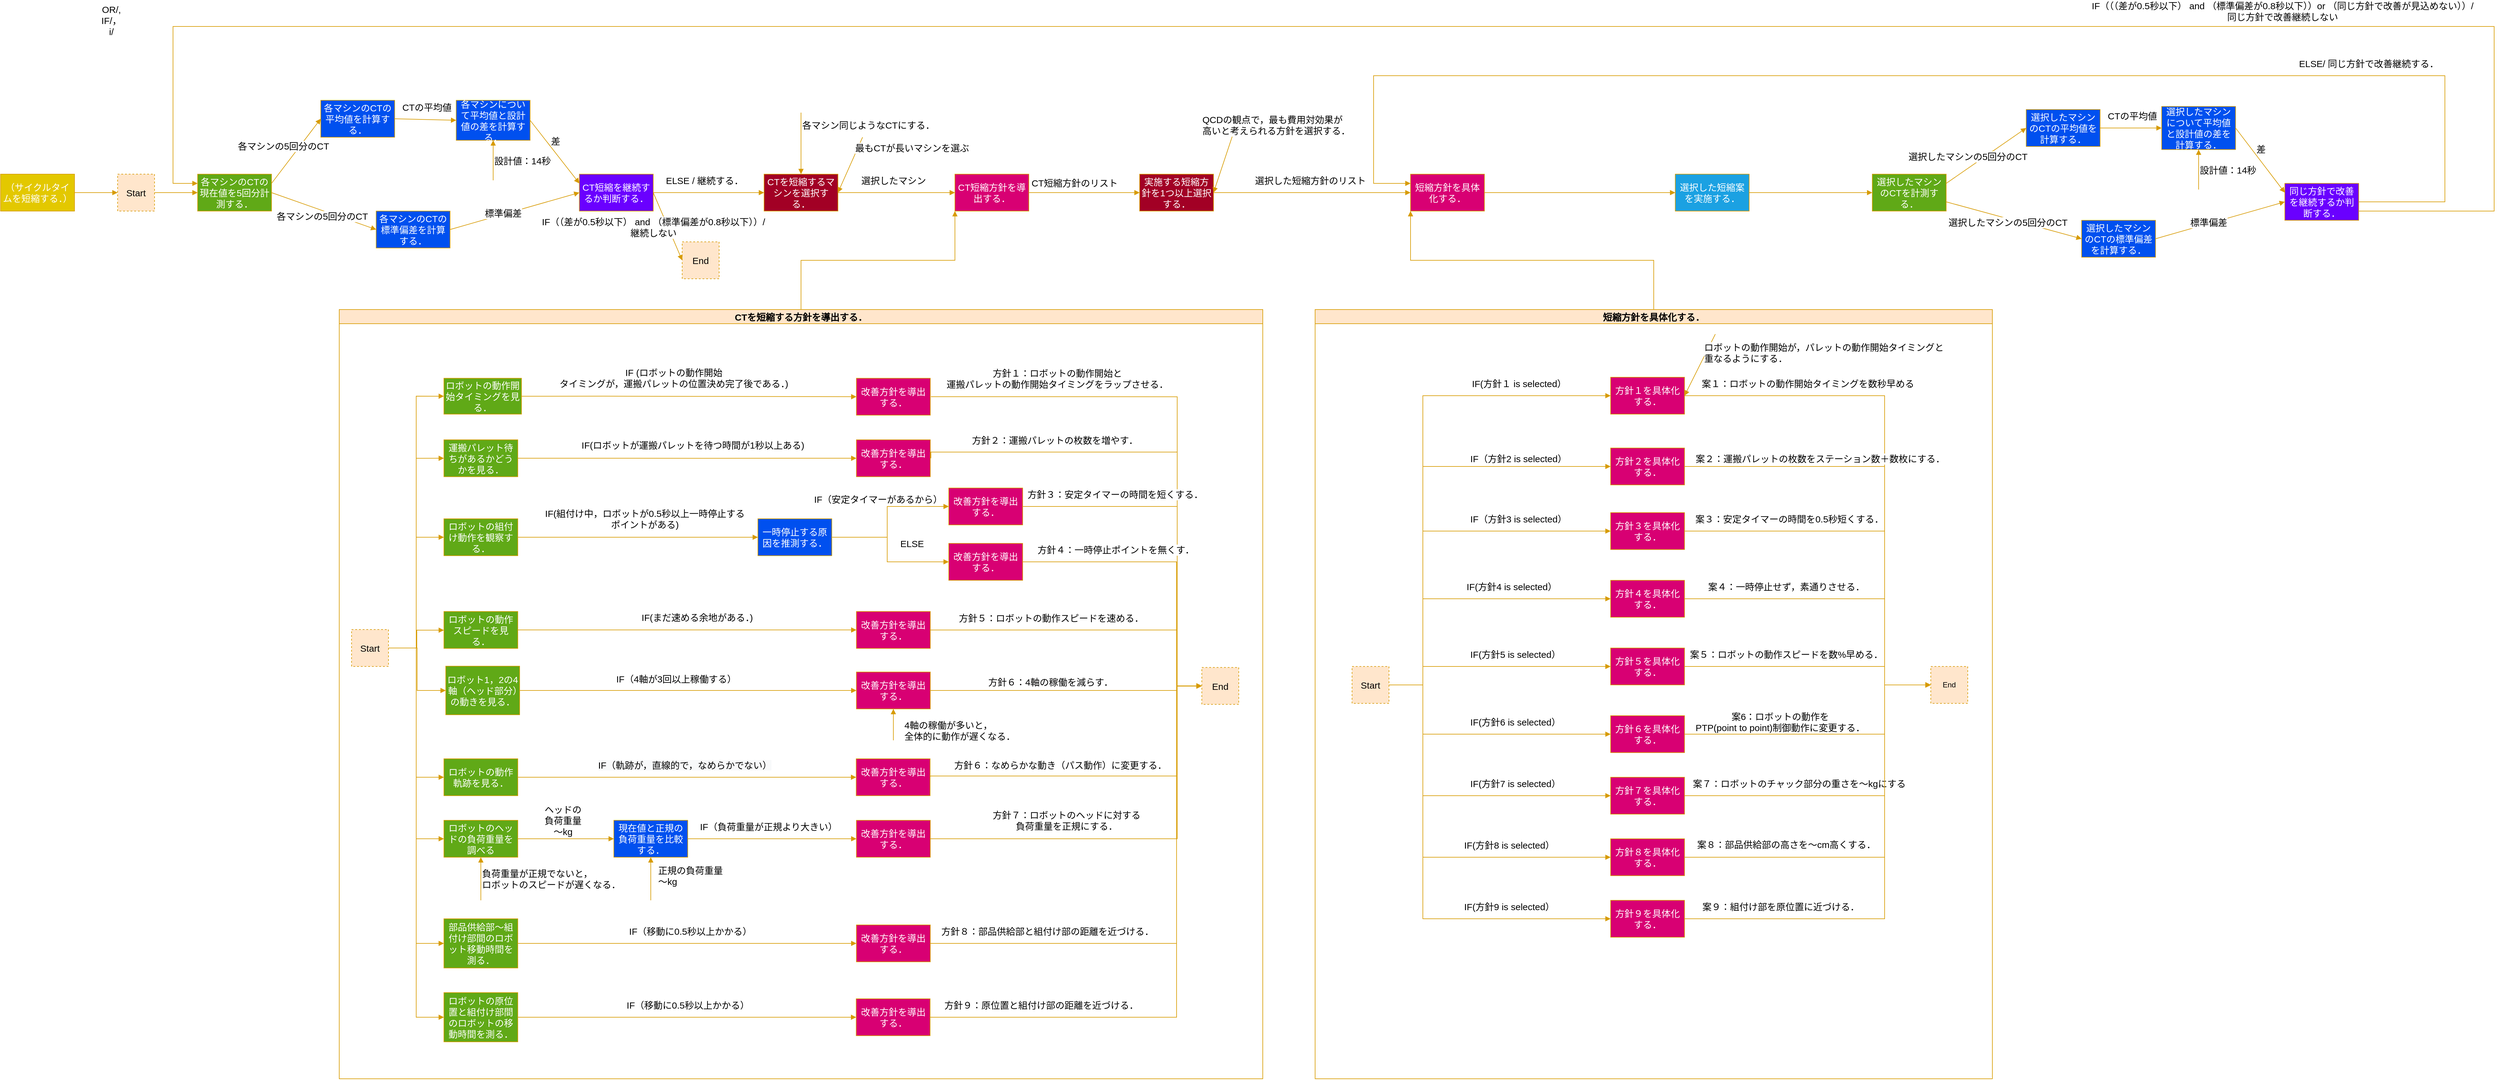 <mxfile version="13.6.2" type="device" pages="2"><diagram id="2sptNBVxDYm8TlZkROH4" name="Simツール【無】"><mxGraphModel dx="2751" dy="2095" grid="1" gridSize="10" guides="1" tooltips="1" connect="1" arrows="1" fold="1" page="1" pageScale="1" pageWidth="827" pageHeight="1169" math="0" shadow="0"><root><mxCell id="zfkSplv2NwYJ4mY3pVRD-0"/><mxCell id="zfkSplv2NwYJ4mY3pVRD-1" parent="zfkSplv2NwYJ4mY3pVRD-0"/><mxCell id="6zZjIZQycGyHO8KDtOcu-0" value="" style="edgeStyle=none;rounded=0;orthogonalLoop=0;jettySize=auto;html=1;pd3layer=topic;fillColor=#60a917;strokeColor=#d79b00;pd3type=arrow;endArrow=block;entryX=0;entryY=0.5;entryDx=0;entryDy=0;fontSize=15;exitX=1;exitY=0.25;exitDx=0;exitDy=0;" edge="1" parent="zfkSplv2NwYJ4mY3pVRD-1" source="6zZjIZQycGyHO8KDtOcu-2" target="6zZjIZQycGyHO8KDtOcu-5"><mxGeometry relative="1" as="geometry"><mxPoint x="290" y="110" as="targetPoint"/></mxGeometry></mxCell><mxCell id="6zZjIZQycGyHO8KDtOcu-1" value="各マシンの5回分のCT" style="edgeLabel;html=1;align=center;verticalAlign=middle;resizable=0;points=[];fontSize=15;" vertex="1" connectable="0" parent="6zZjIZQycGyHO8KDtOcu-0"><mxGeometry x="-0.308" y="4" relative="1" as="geometry"><mxPoint x="-5.2" y="-22.82" as="offset"/></mxGeometry></mxCell><mxCell id="6zZjIZQycGyHO8KDtOcu-2" value="各マシンのCTの現在値を5回分計測する．" style="rounded=0;whiteSpace=wrap;html=1;pd3layer=topic;pd3type=action;pd3action=ECCD;fillColor=#60a917;strokeColor=#d79b00;fontColor=#ffffff;fontSize=15;" vertex="1" parent="zfkSplv2NwYJ4mY3pVRD-1"><mxGeometry x="-20" y="80" width="120" height="60" as="geometry"/></mxCell><mxCell id="6zZjIZQycGyHO8KDtOcu-3" value="" style="edgeStyle=none;rounded=0;orthogonalLoop=0;jettySize=auto;html=1;pd3layer=topic;fillColor=#0050ef;strokeColor=#d79b00;pd3type=arrow;endArrow=block;fontSize=15;exitX=1;exitY=0.5;exitDx=0;exitDy=0;entryX=0;entryY=0.5;entryDx=0;entryDy=0;" edge="1" parent="zfkSplv2NwYJ4mY3pVRD-1" source="6zZjIZQycGyHO8KDtOcu-5" target="6zZjIZQycGyHO8KDtOcu-108"><mxGeometry relative="1" as="geometry"><mxPoint x="440" y="30" as="targetPoint"/></mxGeometry></mxCell><mxCell id="6zZjIZQycGyHO8KDtOcu-4" value="CTの平均値" style="edgeLabel;html=1;align=center;verticalAlign=middle;resizable=0;points=[];fontSize=15;" vertex="1" connectable="0" parent="6zZjIZQycGyHO8KDtOcu-3"><mxGeometry x="-0.468" y="1" relative="1" as="geometry"><mxPoint x="25.43" y="-19" as="offset"/></mxGeometry></mxCell><mxCell id="6zZjIZQycGyHO8KDtOcu-5" value="各マシンのCTの平均値を計算する．" style="rounded=0;whiteSpace=wrap;html=1;pd3layer=topic;pd3type=action;pd3action=ECAI;fillColor=#0050ef;strokeColor=#d79b00;fontColor=#ffffff;fontSize=15;" vertex="1" parent="zfkSplv2NwYJ4mY3pVRD-1"><mxGeometry x="180" y="-40" width="120" height="60" as="geometry"/></mxCell><mxCell id="6zZjIZQycGyHO8KDtOcu-6" style="edgeStyle=none;rounded=0;orthogonalLoop=0;jettySize=auto;html=1;pd3layer=topic;pd3type=arrow;fillColor=#ffe6cc;strokeColor=#d79b00;entryX=0;entryY=0.5;entryDx=0;entryDy=0;endArrow=block;fontSize=15;" edge="1" parent="zfkSplv2NwYJ4mY3pVRD-1" source="6zZjIZQycGyHO8KDtOcu-7" target="6zZjIZQycGyHO8KDtOcu-2"><mxGeometry relative="1" as="geometry"/></mxCell><mxCell id="6zZjIZQycGyHO8KDtOcu-7" value="Start" style="rounded=0;whiteSpace=wrap;html=1;dashed=1;pd3layer=topic;pd3type=action;pd3action=start;fillColor=#ffe6cc;strokeColor=#d79b00;fontSize=15;" vertex="1" parent="zfkSplv2NwYJ4mY3pVRD-1"><mxGeometry x="-150" y="80" width="60" height="60" as="geometry"/></mxCell><mxCell id="6zZjIZQycGyHO8KDtOcu-8" value="" style="edgeStyle=none;rounded=1;orthogonalLoop=0;jettySize=auto;html=1;pd3layer=topic;fillColor=#6a00ff;strokeColor=#d79b00;pd3type=arrow;endArrow=block;jumpStyle=none;shadow=0;fontSize=15;" edge="1" parent="zfkSplv2NwYJ4mY3pVRD-1" source="6zZjIZQycGyHO8KDtOcu-10" target="6zZjIZQycGyHO8KDtOcu-169"><mxGeometry relative="1" as="geometry"><mxPoint x="900" y="110" as="targetPoint"/></mxGeometry></mxCell><mxCell id="6zZjIZQycGyHO8KDtOcu-9" value="ELSE / 継続する．" style="edgeLabel;html=1;align=center;verticalAlign=middle;resizable=0;points=[];fontSize=15;" vertex="1" connectable="0" parent="6zZjIZQycGyHO8KDtOcu-8"><mxGeometry x="-0.347" y="-1" relative="1" as="geometry"><mxPoint x="24.17" y="-21" as="offset"/></mxGeometry></mxCell><mxCell id="6zZjIZQycGyHO8KDtOcu-10" value="CT短縮を継続するか判断する．" style="rounded=0;whiteSpace=wrap;html=1;pd3layer=topic;pd3type=action;pd3action=ECEV;fillColor=#6a00ff;strokeColor=#d79b00;fontColor=#ffffff;fontFamily=Helvetica;fontSize=15;align=center;verticalAlign=middle;" vertex="1" parent="zfkSplv2NwYJ4mY3pVRD-1"><mxGeometry x="600" y="80" width="120" height="60" as="geometry"/></mxCell><mxCell id="6zZjIZQycGyHO8KDtOcu-11" value="" style="edgeStyle=none;rounded=0;orthogonalLoop=0;jettySize=auto;html=1;pd3layer=topic;fillColor=#d80073;strokeColor=#d79b00;pd3type=arrow;endArrow=block;fontSize=15;entryX=0;entryY=0.5;entryDx=0;entryDy=0;" edge="1" parent="zfkSplv2NwYJ4mY3pVRD-1" source="6zZjIZQycGyHO8KDtOcu-13" target="6zZjIZQycGyHO8KDtOcu-112"><mxGeometry relative="1" as="geometry"><mxPoint x="1100" y="110" as="targetPoint"/></mxGeometry></mxCell><mxCell id="6zZjIZQycGyHO8KDtOcu-12" value="CT短縮方針のリスト" style="edgeLabel;html=1;align=center;verticalAlign=middle;resizable=0;points=[];fontSize=15;" vertex="1" connectable="0" parent="6zZjIZQycGyHO8KDtOcu-11"><mxGeometry x="-0.409" y="1" relative="1" as="geometry"><mxPoint x="20.83" y="-15" as="offset"/></mxGeometry></mxCell><mxCell id="6zZjIZQycGyHO8KDtOcu-13" value="CT短縮方針を導出する．" style="rounded=0;whiteSpace=wrap;html=1;pd3layer=topic;pd3type=action;pd3action=ECLS;fillColor=#d80073;strokeColor=#d79b00;fontColor=#ffffff;fontFamily=Helvetica;fontSize=15;align=center;verticalAlign=middle;" vertex="1" parent="zfkSplv2NwYJ4mY3pVRD-1"><mxGeometry x="1210" y="80" width="120" height="60" as="geometry"/></mxCell><mxCell id="6zZjIZQycGyHO8KDtOcu-14" style="edgeStyle=orthogonalEdgeStyle;rounded=0;orthogonalLoop=0;jettySize=auto;html=1;pd3layer=topic;pd3type=arrow;fillColor=#1ba1e2;strokeColor=#d79b00;endArrow=block;fontSize=15;" edge="1" parent="zfkSplv2NwYJ4mY3pVRD-1" source="6zZjIZQycGyHO8KDtOcu-15" target="6zZjIZQycGyHO8KDtOcu-172"><mxGeometry relative="1" as="geometry"/></mxCell><mxCell id="6zZjIZQycGyHO8KDtOcu-15" value="選択した短縮案を実施する．" style="rounded=0;whiteSpace=wrap;html=1;pd3layer=topic;pd3type=action;pd3action=ECEX;fillColor=#1ba1e2;strokeColor=#d79b00;fontColor=#ffffff;fontFamily=Helvetica;fontSize=15;align=center;verticalAlign=middle;" vertex="1" parent="zfkSplv2NwYJ4mY3pVRD-1"><mxGeometry x="2380" y="80" width="120" height="60" as="geometry"/></mxCell><mxCell id="6zZjIZQycGyHO8KDtOcu-16" value="End" style="rounded=0;whiteSpace=wrap;html=1;dashed=1;pd3layer=topic;fillColor=#ffe6cc;pd3type=action;pd3action=end;strokeColor=#d79b00;fontSize=15;" vertex="1" parent="zfkSplv2NwYJ4mY3pVRD-1"><mxGeometry x="767" y="190" width="60" height="60" as="geometry"/></mxCell><mxCell id="6zZjIZQycGyHO8KDtOcu-17" value="" style="html=1;verticalAlign=bottom;endArrow=block;pd3layer=topic;pd3type=arrow;fillColor=#ffe6cc;strokeColor=#d79b00;exitX=1;exitY=0.5;exitDx=0;exitDy=0;entryX=0;entryY=0.5;entryDx=0;entryDy=0;fontSize=15;" edge="1" parent="zfkSplv2NwYJ4mY3pVRD-1" source="6zZjIZQycGyHO8KDtOcu-10" target="6zZjIZQycGyHO8KDtOcu-16"><mxGeometry width="100" relative="1" as="geometry"><mxPoint x="730" y="-10" as="sourcePoint"/><mxPoint x="830" y="-10" as="targetPoint"/></mxGeometry></mxCell><mxCell id="6zZjIZQycGyHO8KDtOcu-18" value="IF（（差が0.5秒以下） and （標準偏差が0.8秒以下））/&lt;br&gt;継続しない" style="edgeLabel;html=1;align=center;verticalAlign=middle;resizable=0;points=[];fontSize=15;" vertex="1" connectable="0" parent="6zZjIZQycGyHO8KDtOcu-17"><mxGeometry x="-0.294" relative="1" as="geometry"><mxPoint x="-16.41" y="17.53" as="offset"/></mxGeometry></mxCell><mxCell id="6zZjIZQycGyHO8KDtOcu-19" style="rounded=0;orthogonalLoop=0;jettySize=auto;html=1;pd3layer=topic;pd3type=arrow;fillColor=#ffe6cc;strokeColor=#d79b00;entryX=0;entryY=1;entryDx=0;entryDy=0;endArrow=block;fontSize=15;edgeStyle=orthogonalEdgeStyle;" edge="1" parent="zfkSplv2NwYJ4mY3pVRD-1" source="6zZjIZQycGyHO8KDtOcu-20" target="6zZjIZQycGyHO8KDtOcu-13"><mxGeometry relative="1" as="geometry"/></mxCell><mxCell id="6zZjIZQycGyHO8KDtOcu-20" value="CTを短縮する方針を導出する．" style="swimlane;pd3layer=topic;pd3type=container;containertype=specialization;fillColor=#ffe6cc;strokeColor=#d79b00;fontSize=15;" vertex="1" parent="zfkSplv2NwYJ4mY3pVRD-1"><mxGeometry x="210" y="300" width="1500" height="1250" as="geometry"><mxRectangle x="510" y="330" width="210" height="23" as="alternateBounds"/></mxGeometry></mxCell><mxCell id="6zZjIZQycGyHO8KDtOcu-21" style="edgeStyle=orthogonalEdgeStyle;rounded=0;orthogonalLoop=0;jettySize=auto;html=1;pd3layer=topic;pd3type=arrow;fillColor=#ffe6cc;strokeColor=#d79b00;entryX=0;entryY=0.5;entryDx=0;entryDy=0;endArrow=block;fontSize=15;" edge="1" parent="6zZjIZQycGyHO8KDtOcu-20" source="6zZjIZQycGyHO8KDtOcu-28" target="6zZjIZQycGyHO8KDtOcu-46"><mxGeometry relative="1" as="geometry"/></mxCell><mxCell id="6zZjIZQycGyHO8KDtOcu-22" style="edgeStyle=orthogonalEdgeStyle;rounded=0;orthogonalLoop=0;jettySize=auto;html=1;pd3layer=topic;pd3type=arrow;fillColor=#ffe6cc;strokeColor=#d79b00;entryX=0;entryY=0.5;entryDx=0;entryDy=0;endArrow=block;fontSize=15;" edge="1" parent="6zZjIZQycGyHO8KDtOcu-20" source="6zZjIZQycGyHO8KDtOcu-28" target="6zZjIZQycGyHO8KDtOcu-70"><mxGeometry relative="1" as="geometry"/></mxCell><mxCell id="6zZjIZQycGyHO8KDtOcu-23" style="edgeStyle=orthogonalEdgeStyle;rounded=0;orthogonalLoop=0;jettySize=auto;html=1;pd3layer=topic;pd3type=arrow;fillColor=#ffe6cc;strokeColor=#d79b00;entryX=0;entryY=0.5;entryDx=0;entryDy=0;endArrow=block;fontSize=15;" edge="1" parent="6zZjIZQycGyHO8KDtOcu-20" source="6zZjIZQycGyHO8KDtOcu-28" target="6zZjIZQycGyHO8KDtOcu-71"><mxGeometry relative="1" as="geometry"><Array as="points"><mxPoint x="125" y="550"/><mxPoint x="125" y="370"/></Array></mxGeometry></mxCell><mxCell id="6zZjIZQycGyHO8KDtOcu-24" style="edgeStyle=orthogonalEdgeStyle;rounded=0;orthogonalLoop=0;jettySize=auto;html=1;pd3layer=topic;pd3type=arrow;fillColor=#ffe6cc;strokeColor=#d79b00;entryX=0;entryY=0.5;entryDx=0;entryDy=0;endArrow=block;fontSize=15;" edge="1" parent="6zZjIZQycGyHO8KDtOcu-20" source="6zZjIZQycGyHO8KDtOcu-28" target="6zZjIZQycGyHO8KDtOcu-74"><mxGeometry relative="1" as="geometry"/></mxCell><mxCell id="6zZjIZQycGyHO8KDtOcu-25" style="edgeStyle=orthogonalEdgeStyle;rounded=0;orthogonalLoop=0;jettySize=auto;html=1;pd3layer=topic;pd3type=arrow;fillColor=#ffe6cc;strokeColor=#d79b00;entryX=0;entryY=0.5;entryDx=0;entryDy=0;endArrow=block;fontSize=15;" edge="1" parent="6zZjIZQycGyHO8KDtOcu-20" source="6zZjIZQycGyHO8KDtOcu-28" target="6zZjIZQycGyHO8KDtOcu-75"><mxGeometry relative="1" as="geometry"/></mxCell><mxCell id="6zZjIZQycGyHO8KDtOcu-26" style="edgeStyle=orthogonalEdgeStyle;rounded=0;orthogonalLoop=0;jettySize=auto;html=1;pd3layer=topic;pd3type=arrow;fillColor=#ffe6cc;strokeColor=#d79b00;entryX=0;entryY=0.5;entryDx=0;entryDy=0;endArrow=block;fontSize=15;" edge="1" parent="6zZjIZQycGyHO8KDtOcu-20" source="6zZjIZQycGyHO8KDtOcu-28" target="6zZjIZQycGyHO8KDtOcu-83"><mxGeometry relative="1" as="geometry"/></mxCell><mxCell id="6zZjIZQycGyHO8KDtOcu-27" style="edgeStyle=orthogonalEdgeStyle;rounded=0;orthogonalLoop=0;jettySize=auto;html=1;pd3layer=topic;pd3type=arrow;fillColor=#ffe6cc;strokeColor=#d79b00;entryX=0;entryY=0.5;entryDx=0;entryDy=0;endArrow=block;fontSize=15;" edge="1" parent="6zZjIZQycGyHO8KDtOcu-20" source="6zZjIZQycGyHO8KDtOcu-28" target="6zZjIZQycGyHO8KDtOcu-89"><mxGeometry relative="1" as="geometry"/></mxCell><mxCell id="6zZjIZQycGyHO8KDtOcu-28" value="Start" style="rounded=0;whiteSpace=wrap;html=1;dashed=1;pd3layer=topic;pd3type=action;pd3action=start;fillColor=#ffe6cc;strokeColor=#d79b00;fontSize=15;" vertex="1" parent="6zZjIZQycGyHO8KDtOcu-20"><mxGeometry x="20" y="520" width="60" height="60" as="geometry"/></mxCell><mxCell id="6zZjIZQycGyHO8KDtOcu-29" value="End" style="rounded=0;whiteSpace=wrap;html=1;dashed=1;pd3layer=topic;fillColor=#ffe6cc;pd3type=action;pd3action=end;strokeColor=#d79b00;fontSize=15;" vertex="1" parent="6zZjIZQycGyHO8KDtOcu-20"><mxGeometry x="1401" y="581.66" width="60" height="60" as="geometry"/></mxCell><mxCell id="6zZjIZQycGyHO8KDtOcu-30" style="rounded=0;orthogonalLoop=0;jettySize=auto;html=1;pd3layer=topic;pd3type=arrow;fillColor=#d80073;strokeColor=#d79b00;entryX=0;entryY=0.5;entryDx=0;entryDy=0;endArrow=block;exitX=1;exitY=0.5;exitDx=0;exitDy=0;edgeStyle=orthogonalEdgeStyle;fontSize=15;" edge="1" parent="6zZjIZQycGyHO8KDtOcu-20" target="6zZjIZQycGyHO8KDtOcu-29"><mxGeometry relative="1" as="geometry"><Array as="points"><mxPoint x="1361" y="142"/><mxPoint x="1361" y="612"/></Array><mxPoint x="961" y="141.66" as="sourcePoint"/></mxGeometry></mxCell><mxCell id="6zZjIZQycGyHO8KDtOcu-31" value="方針１：ロボットの動作開始と&lt;br style=&quot;font-size: 15px&quot;&gt;運搬パレットの動作開始タイミングをラップさせる．" style="edgeLabel;html=1;align=center;verticalAlign=middle;resizable=0;points=[];fontSize=15;" vertex="1" connectable="0" parent="6zZjIZQycGyHO8KDtOcu-30"><mxGeometry x="-0.124" y="4" relative="1" as="geometry"><mxPoint x="-193.34" y="-26.01" as="offset"/></mxGeometry></mxCell><mxCell id="6zZjIZQycGyHO8KDtOcu-32" value="改善方針を導出する．" style="rounded=0;whiteSpace=wrap;html=1;pd3layer=topic;pd3type=action;pd3action=ECLS;fillColor=#d80073;strokeColor=#d79b00;fontColor=#ffffff;fontFamily=Helvetica;fontSize=15;align=center;verticalAlign=middle;" vertex="1" parent="6zZjIZQycGyHO8KDtOcu-20"><mxGeometry x="840" y="111.66" width="120" height="60" as="geometry"/></mxCell><mxCell id="6zZjIZQycGyHO8KDtOcu-33" value="" style="edgeStyle=orthogonalEdgeStyle;rounded=0;orthogonalLoop=0;jettySize=auto;html=1;pd3layer=topic;fillColor=#0050ef;strokeColor=#d79b00;pd3type=arrow;endArrow=block;fontSize=15;exitX=1;exitY=0.5;exitDx=0;exitDy=0;entryX=0;entryY=0.5;entryDx=0;entryDy=0;" edge="1" parent="6zZjIZQycGyHO8KDtOcu-20" source="6zZjIZQycGyHO8KDtOcu-70" target="6zZjIZQycGyHO8KDtOcu-32"><mxGeometry relative="1" as="geometry"><mxPoint x="410" y="141.66" as="sourcePoint"/><Array as="points"><mxPoint x="430" y="142"/></Array></mxGeometry></mxCell><mxCell id="6zZjIZQycGyHO8KDtOcu-34" value="IF (ロボットの動作開始&lt;br style=&quot;font-size: 15px&quot;&gt;タイミングが，運搬パレットの位置決め完了後である．)" style="edgeLabel;html=1;align=center;verticalAlign=middle;resizable=0;points=[];fontSize=15;" vertex="1" connectable="0" parent="6zZjIZQycGyHO8KDtOcu-33"><mxGeometry x="-0.343" y="3" relative="1" as="geometry"><mxPoint x="68.57" y="-27.04" as="offset"/></mxGeometry></mxCell><mxCell id="6zZjIZQycGyHO8KDtOcu-35" value="改善方針を導出する．" style="rounded=0;whiteSpace=wrap;html=1;pd3layer=topic;pd3type=action;pd3action=ECLS;fillColor=#d80073;strokeColor=#d79b00;fontColor=#ffffff;fontFamily=Helvetica;fontSize=15;align=center;verticalAlign=middle;" vertex="1" parent="6zZjIZQycGyHO8KDtOcu-20"><mxGeometry x="840" y="211.66" width="120" height="60" as="geometry"/></mxCell><mxCell id="6zZjIZQycGyHO8KDtOcu-36" value="" style="edgeStyle=orthogonalEdgeStyle;rounded=0;orthogonalLoop=0;jettySize=auto;html=1;pd3layer=topic;fillColor=#0050ef;strokeColor=#d79b00;pd3type=arrow;endArrow=block;fontSize=15;exitX=1;exitY=0.5;exitDx=0;exitDy=0;entryX=0;entryY=0.5;entryDx=0;entryDy=0;" edge="1" parent="6zZjIZQycGyHO8KDtOcu-20" source="6zZjIZQycGyHO8KDtOcu-46" target="6zZjIZQycGyHO8KDtOcu-35"><mxGeometry relative="1" as="geometry"><mxPoint x="520" y="571.66" as="sourcePoint"/><Array as="points"><mxPoint x="590" y="242"/><mxPoint x="590" y="242"/></Array></mxGeometry></mxCell><mxCell id="6zZjIZQycGyHO8KDtOcu-37" value="IF(ロボットが運搬パレットを待つ時間が1秒以上ある)" style="edgeLabel;html=1;align=center;verticalAlign=middle;resizable=0;points=[];fontSize=15;" vertex="1" connectable="0" parent="6zZjIZQycGyHO8KDtOcu-36"><mxGeometry x="-0.446" y="3" relative="1" as="geometry"><mxPoint x="131.71" y="-18.69" as="offset"/></mxGeometry></mxCell><mxCell id="6zZjIZQycGyHO8KDtOcu-38" style="edgeStyle=orthogonalEdgeStyle;rounded=0;orthogonalLoop=0;jettySize=auto;html=1;pd3layer=topic;pd3type=arrow;fillColor=#d80073;strokeColor=#d79b00;endArrow=block;entryX=0;entryY=0.5;entryDx=0;entryDy=0;exitX=1;exitY=0.5;exitDx=0;exitDy=0;fontSize=15;" edge="1" parent="6zZjIZQycGyHO8KDtOcu-20" target="6zZjIZQycGyHO8KDtOcu-29"><mxGeometry relative="1" as="geometry"><mxPoint x="1291" y="231.66" as="targetPoint"/><mxPoint x="961" y="241.66" as="sourcePoint"/><Array as="points"><mxPoint x="1361" y="231.66"/><mxPoint x="1361" y="611.66"/></Array></mxGeometry></mxCell><mxCell id="6zZjIZQycGyHO8KDtOcu-39" value="方針２：運搬パレットの枚数を増やす．" style="edgeLabel;html=1;align=center;verticalAlign=middle;resizable=0;points=[];fontSize=15;" vertex="1" connectable="0" parent="6zZjIZQycGyHO8KDtOcu-38"><mxGeometry x="-0.701" y="1" relative="1" as="geometry"><mxPoint x="86.66" y="-19.01" as="offset"/></mxGeometry></mxCell><mxCell id="6zZjIZQycGyHO8KDtOcu-40" style="edgeStyle=orthogonalEdgeStyle;rounded=0;orthogonalLoop=0;jettySize=auto;html=1;pd3layer=topic;pd3type=arrow;fillColor=#d80073;strokeColor=#d79b00;entryX=0;entryY=0.5;entryDx=0;entryDy=0;endArrow=block;fontSize=15;exitX=1;exitY=0.5;exitDx=0;exitDy=0;" edge="1" parent="6zZjIZQycGyHO8KDtOcu-20" source="6zZjIZQycGyHO8KDtOcu-66" target="6zZjIZQycGyHO8KDtOcu-29"><mxGeometry relative="1" as="geometry"><mxPoint x="1120" y="290" as="sourcePoint"/><Array as="points"><mxPoint x="1361" y="320"/><mxPoint x="1361" y="612"/></Array></mxGeometry></mxCell><mxCell id="6zZjIZQycGyHO8KDtOcu-41" value="方針３：安定タイマーの時間を短くする．" style="edgeLabel;html=1;align=center;verticalAlign=middle;resizable=0;points=[];fontSize=15;" vertex="1" connectable="0" parent="6zZjIZQycGyHO8KDtOcu-40"><mxGeometry x="-0.634" y="-3" relative="1" as="geometry"><mxPoint x="42.86" y="-23" as="offset"/></mxGeometry></mxCell><mxCell id="6zZjIZQycGyHO8KDtOcu-42" style="edgeStyle=orthogonalEdgeStyle;rounded=0;orthogonalLoop=0;jettySize=auto;html=1;pd3layer=topic;pd3type=arrow;fillColor=#d80073;strokeColor=#d79b00;entryX=0;entryY=0.5;entryDx=0;entryDy=0;endArrow=block;fontSize=15;" edge="1" parent="6zZjIZQycGyHO8KDtOcu-20" source="6zZjIZQycGyHO8KDtOcu-44" target="6zZjIZQycGyHO8KDtOcu-29"><mxGeometry relative="1" as="geometry"><mxPoint x="961" y="520.66" as="sourcePoint"/><Array as="points"><mxPoint x="1361" y="521"/><mxPoint x="1361" y="612"/></Array><mxPoint x="1401" y="680.66" as="targetPoint"/></mxGeometry></mxCell><mxCell id="6zZjIZQycGyHO8KDtOcu-43" value="方針５：ロボットの動作スピードを速める．" style="edgeLabel;html=1;align=center;verticalAlign=middle;resizable=0;points=[];fontSize=15;" vertex="1" connectable="0" parent="6zZjIZQycGyHO8KDtOcu-42"><mxGeometry x="-0.592" y="1" relative="1" as="geometry"><mxPoint x="87.65" y="-19" as="offset"/></mxGeometry></mxCell><mxCell id="6zZjIZQycGyHO8KDtOcu-44" value="改善方針を導出する．" style="rounded=0;whiteSpace=wrap;html=1;pd3layer=topic;pd3type=action;pd3action=ECLS;fillColor=#d80073;strokeColor=#d79b00;fontColor=#ffffff;fontFamily=Helvetica;fontSize=15;align=center;verticalAlign=middle;" vertex="1" parent="6zZjIZQycGyHO8KDtOcu-20"><mxGeometry x="840" y="490.66" width="120" height="60" as="geometry"/></mxCell><mxCell id="6zZjIZQycGyHO8KDtOcu-45" value="" style="edgeStyle=orthogonalEdgeStyle;rounded=0;orthogonalLoop=0;jettySize=auto;html=1;pd3layer=topic;fillColor=#0050ef;strokeColor=#d79b00;pd3type=arrow;endArrow=block;fontSize=15;exitX=1;exitY=0.5;exitDx=0;exitDy=0;" edge="1" parent="6zZjIZQycGyHO8KDtOcu-20" source="6zZjIZQycGyHO8KDtOcu-28" target="6zZjIZQycGyHO8KDtOcu-99"><mxGeometry relative="1" as="geometry"><mxPoint x="410" y="550" as="sourcePoint"/><mxPoint x="170" y="521" as="targetPoint"/><Array as="points"><mxPoint x="126" y="550"/><mxPoint x="126" y="521"/></Array></mxGeometry></mxCell><mxCell id="6zZjIZQycGyHO8KDtOcu-46" value="運搬パレット待ちがあるかどうかを見る．" style="rounded=0;whiteSpace=wrap;html=1;pd3layer=topic;pd3type=action;pd3action=ECCD;fillColor=#60a917;strokeColor=#d79b00;fontColor=#ffffff;fontSize=15;" vertex="1" parent="6zZjIZQycGyHO8KDtOcu-20"><mxGeometry x="170" y="211.66" width="120" height="60" as="geometry"/></mxCell><mxCell id="6zZjIZQycGyHO8KDtOcu-47" style="edgeStyle=orthogonalEdgeStyle;rounded=0;orthogonalLoop=0;jettySize=auto;html=1;pd3layer=topic;pd3type=arrow;fillColor=#d80073;strokeColor=#d79b00;entryX=0;entryY=0.5;entryDx=0;entryDy=0;endArrow=block;fontSize=15;" edge="1" parent="6zZjIZQycGyHO8KDtOcu-20" target="6zZjIZQycGyHO8KDtOcu-29"><mxGeometry relative="1" as="geometry"><mxPoint x="960" y="609" as="sourcePoint"/><Array as="points"><mxPoint x="960" y="619"/><mxPoint x="1360" y="619"/><mxPoint x="1360" y="612"/></Array><mxPoint x="1401" y="680.66" as="targetPoint"/></mxGeometry></mxCell><mxCell id="6zZjIZQycGyHO8KDtOcu-48" value="&lt;font color=&quot;#000000&quot;&gt;方針６：4軸の稼働を減らす．&lt;/font&gt;" style="edgeLabel;html=1;align=center;verticalAlign=middle;resizable=0;points=[];fontSize=15;fontColor=#FFFFFF;" vertex="1" connectable="0" parent="6zZjIZQycGyHO8KDtOcu-47"><mxGeometry x="-0.588" y="-5" relative="1" as="geometry"><mxPoint x="110.29" y="-19" as="offset"/></mxGeometry></mxCell><mxCell id="6zZjIZQycGyHO8KDtOcu-49" value="改善方針を導出する．" style="rounded=0;whiteSpace=wrap;html=1;pd3layer=topic;pd3type=action;pd3action=ECLS;fillColor=#d80073;strokeColor=#d79b00;fontColor=#ffffff;fontFamily=Helvetica;fontSize=15;align=center;verticalAlign=middle;" vertex="1" parent="6zZjIZQycGyHO8KDtOcu-20"><mxGeometry x="840" y="589.0" width="120" height="60" as="geometry"/></mxCell><mxCell id="6zZjIZQycGyHO8KDtOcu-50" style="edgeStyle=orthogonalEdgeStyle;rounded=0;orthogonalLoop=0;jettySize=auto;html=1;pd3layer=topic;pd3type=arrow;fillColor=#d80073;strokeColor=#d79b00;entryX=0;entryY=0.5;entryDx=0;entryDy=0;endArrow=block;fontSize=15;exitX=1;exitY=0.5;exitDx=0;exitDy=0;" edge="1" parent="6zZjIZQycGyHO8KDtOcu-20" source="6zZjIZQycGyHO8KDtOcu-52" target="6zZjIZQycGyHO8KDtOcu-29"><mxGeometry relative="1" as="geometry"><Array as="points"><mxPoint x="960" y="758"/><mxPoint x="1360" y="758"/><mxPoint x="1360" y="612"/></Array><mxPoint x="959.67" y="758.34" as="sourcePoint"/><mxPoint x="1399.67" y="710.0" as="targetPoint"/></mxGeometry></mxCell><mxCell id="6zZjIZQycGyHO8KDtOcu-51" value="&lt;font color=&quot;#000000&quot;&gt;方針６：なめらかな動き（パス動作）に変更する．&lt;/font&gt;" style="edgeLabel;html=1;align=center;verticalAlign=middle;resizable=0;points=[];fontSize=15;fontColor=#FFFFFF;" vertex="1" connectable="0" parent="6zZjIZQycGyHO8KDtOcu-50"><mxGeometry x="-0.268" y="-3" relative="1" as="geometry"><mxPoint x="-2.7" y="-21" as="offset"/></mxGeometry></mxCell><mxCell id="6zZjIZQycGyHO8KDtOcu-52" value="改善方針を導出する．" style="rounded=0;whiteSpace=wrap;html=1;pd3layer=topic;pd3type=action;pd3action=ECLS;fillColor=#d80073;strokeColor=#d79b00;fontColor=#ffffff;fontFamily=Helvetica;fontSize=15;align=center;verticalAlign=middle;" vertex="1" parent="6zZjIZQycGyHO8KDtOcu-20"><mxGeometry x="839.67" y="730.0" width="120" height="60" as="geometry"/></mxCell><mxCell id="6zZjIZQycGyHO8KDtOcu-53" style="edgeStyle=orthogonalEdgeStyle;rounded=0;orthogonalLoop=0;jettySize=auto;html=1;pd3layer=topic;pd3type=arrow;fillColor=#d80073;strokeColor=#d79b00;entryX=0;entryY=0.5;entryDx=0;entryDy=0;endArrow=block;fontSize=15;fontColor=#FFFFFF;exitX=1;exitY=0.5;exitDx=0;exitDy=0;" edge="1" parent="6zZjIZQycGyHO8KDtOcu-20" source="6zZjIZQycGyHO8KDtOcu-55" target="6zZjIZQycGyHO8KDtOcu-29"><mxGeometry relative="1" as="geometry"><Array as="points"><mxPoint x="1361" y="860"/><mxPoint x="1361" y="612"/></Array><mxPoint x="960.67" y="849" as="sourcePoint"/><mxPoint x="1401" y="680.66" as="targetPoint"/></mxGeometry></mxCell><mxCell id="6zZjIZQycGyHO8KDtOcu-54" value="&lt;font color=&quot;#000000&quot; style=&quot;font-size: 15px&quot;&gt;方針７：ロボットのヘッドに対する&lt;br style=&quot;font-size: 15px&quot;&gt;負荷重量を正規にする．&lt;br style=&quot;font-size: 15px&quot;&gt;&lt;/font&gt;" style="edgeLabel;html=1;align=center;verticalAlign=middle;resizable=0;points=[];fontSize=15;fontColor=#FFFFFF;" vertex="1" connectable="0" parent="6zZjIZQycGyHO8KDtOcu-53"><mxGeometry x="-0.58" y="5" relative="1" as="geometry"><mxPoint x="76" y="-25" as="offset"/></mxGeometry></mxCell><mxCell id="6zZjIZQycGyHO8KDtOcu-55" value="改善方針を導出する．" style="rounded=0;whiteSpace=wrap;html=1;pd3layer=topic;pd3type=action;pd3action=ECLS;fillColor=#d80073;strokeColor=#d79b00;fontColor=#ffffff;fontFamily=Helvetica;fontSize=15;align=center;verticalAlign=middle;" vertex="1" parent="6zZjIZQycGyHO8KDtOcu-20"><mxGeometry x="840" y="830.0" width="120" height="60" as="geometry"/></mxCell><mxCell id="6zZjIZQycGyHO8KDtOcu-56" style="edgeStyle=orthogonalEdgeStyle;rounded=0;orthogonalLoop=0;jettySize=auto;html=1;pd3layer=topic;pd3type=arrow;fillColor=#d80073;strokeColor=#d79b00;entryX=0;entryY=0.5;entryDx=0;entryDy=0;endArrow=block;fontSize=15;exitX=1;exitY=0.5;exitDx=0;exitDy=0;" edge="1" parent="6zZjIZQycGyHO8KDtOcu-20" source="6zZjIZQycGyHO8KDtOcu-58" target="6zZjIZQycGyHO8KDtOcu-29"><mxGeometry relative="1" as="geometry"><Array as="points"><mxPoint x="1360" y="1030"/><mxPoint x="1360" y="612"/></Array></mxGeometry></mxCell><mxCell id="6zZjIZQycGyHO8KDtOcu-57" value="方針８：部品供給部と組付け部の距離を近づける．" style="edgeLabel;html=1;align=center;verticalAlign=middle;resizable=0;points=[];fontSize=15;" vertex="1" connectable="0" parent="6zZjIZQycGyHO8KDtOcu-56"><mxGeometry x="-0.729" y="-5" relative="1" as="geometry"><mxPoint x="73.33" y="-25" as="offset"/></mxGeometry></mxCell><mxCell id="6zZjIZQycGyHO8KDtOcu-58" value="改善方針を導出する．" style="rounded=0;whiteSpace=wrap;html=1;pd3layer=topic;pd3type=action;pd3action=ECLS;fillColor=#d80073;strokeColor=#d79b00;fontColor=#ffffff;fontFamily=Helvetica;fontSize=15;align=center;verticalAlign=middle;" vertex="1" parent="6zZjIZQycGyHO8KDtOcu-20"><mxGeometry x="840" y="1000.0" width="120" height="60" as="geometry"/></mxCell><mxCell id="6zZjIZQycGyHO8KDtOcu-59" value="" style="rounded=0;orthogonalLoop=0;jettySize=auto;html=1;pd3layer=topic;fillColor=#0050ef;strokeColor=#d79b00;pd3type=arrow;endArrow=block;fontSize=15;exitX=1;exitY=0.5;exitDx=0;exitDy=0;entryX=0;entryY=0.5;entryDx=0;entryDy=0;edgeStyle=orthogonalEdgeStyle;" edge="1" parent="6zZjIZQycGyHO8KDtOcu-20" source="6zZjIZQycGyHO8KDtOcu-71" target="6zZjIZQycGyHO8KDtOcu-65"><mxGeometry relative="1" as="geometry"><mxPoint x="410" y="550" as="sourcePoint"/><mxPoint x="840" y="350" as="targetPoint"/></mxGeometry></mxCell><mxCell id="6zZjIZQycGyHO8KDtOcu-60" value="IF(組付け中，ロボットが0.5秒以上一時停止する&lt;br style=&quot;font-size: 15px&quot;&gt;ポイントがある)" style="edgeLabel;html=1;align=center;verticalAlign=middle;resizable=0;points=[];fontSize=15;" vertex="1" connectable="0" parent="6zZjIZQycGyHO8KDtOcu-59"><mxGeometry x="-0.386" y="2" relative="1" as="geometry"><mxPoint x="86.0" y="-28" as="offset"/></mxGeometry></mxCell><mxCell id="6zZjIZQycGyHO8KDtOcu-61" style="edgeStyle=orthogonalEdgeStyle;rounded=0;orthogonalLoop=0;jettySize=auto;html=1;pd3layer=topic;pd3type=arrow;fillColor=#0050ef;strokeColor=#d79b00;entryX=0;entryY=0.5;entryDx=0;entryDy=0;endArrow=block;fontSize=15;" edge="1" parent="6zZjIZQycGyHO8KDtOcu-20" source="6zZjIZQycGyHO8KDtOcu-65" target="6zZjIZQycGyHO8KDtOcu-69"><mxGeometry relative="1" as="geometry"><Array as="points"><mxPoint x="890" y="370"/><mxPoint x="890" y="410"/></Array></mxGeometry></mxCell><mxCell id="6zZjIZQycGyHO8KDtOcu-62" value="ELSE" style="edgeLabel;html=1;align=center;verticalAlign=middle;resizable=0;points=[];fontSize=15;" vertex="1" connectable="0" parent="6zZjIZQycGyHO8KDtOcu-61"><mxGeometry x="-0.049" relative="1" as="geometry"><mxPoint x="40" y="-10" as="offset"/></mxGeometry></mxCell><mxCell id="6zZjIZQycGyHO8KDtOcu-63" style="edgeStyle=orthogonalEdgeStyle;rounded=0;orthogonalLoop=0;jettySize=auto;html=1;pd3layer=topic;pd3type=arrow;fillColor=#0050ef;strokeColor=#d79b00;entryX=0;entryY=0.5;entryDx=0;entryDy=0;endArrow=block;fontSize=15;" edge="1" parent="6zZjIZQycGyHO8KDtOcu-20" source="6zZjIZQycGyHO8KDtOcu-65" target="6zZjIZQycGyHO8KDtOcu-66"><mxGeometry relative="1" as="geometry"><Array as="points"><mxPoint x="890" y="370"/><mxPoint x="890" y="320"/></Array></mxGeometry></mxCell><mxCell id="6zZjIZQycGyHO8KDtOcu-64" value="IF（安定タイマーがあるから）" style="edgeLabel;html=1;align=center;verticalAlign=middle;resizable=0;points=[];fontSize=15;" vertex="1" connectable="0" parent="6zZjIZQycGyHO8KDtOcu-63"><mxGeometry x="0.133" y="4" relative="1" as="geometry"><mxPoint x="-11.67" y="-16" as="offset"/></mxGeometry></mxCell><mxCell id="6zZjIZQycGyHO8KDtOcu-65" value="一時停止する原因を推測する．" style="rounded=0;whiteSpace=wrap;html=1;pd3layer=topic;pd3type=action;pd3action=ECAI;fillColor=#0050ef;strokeColor=#d79b00;fontColor=#ffffff;fontSize=15;" vertex="1" parent="6zZjIZQycGyHO8KDtOcu-20"><mxGeometry x="680" y="340" width="120" height="60" as="geometry"/></mxCell><mxCell id="6zZjIZQycGyHO8KDtOcu-66" value="改善方針を導出する．" style="rounded=0;whiteSpace=wrap;html=1;pd3layer=topic;pd3type=action;fillColor=#d80073;strokeColor=#d79b00;fontSize=15;fontFamily=Helvetica;fontColor=#ffffff;align=center;verticalAlign=middle;pd3action=ECLS;" vertex="1" parent="6zZjIZQycGyHO8KDtOcu-20"><mxGeometry x="990" y="290" width="120" height="60" as="geometry"/></mxCell><mxCell id="6zZjIZQycGyHO8KDtOcu-67" style="edgeStyle=orthogonalEdgeStyle;rounded=0;orthogonalLoop=0;jettySize=auto;html=1;pd3layer=topic;pd3type=arrow;fillColor=#ffe6cc;strokeColor=#d79b00;entryX=0;entryY=0.5;entryDx=0;entryDy=0;endArrow=block;fontSize=15;" edge="1" parent="6zZjIZQycGyHO8KDtOcu-20" source="6zZjIZQycGyHO8KDtOcu-69" target="6zZjIZQycGyHO8KDtOcu-29"><mxGeometry relative="1" as="geometry"><Array as="points"><mxPoint x="1360" y="410"/><mxPoint x="1360" y="612"/></Array></mxGeometry></mxCell><mxCell id="6zZjIZQycGyHO8KDtOcu-68" value="方針４：一時停止ポイントを無くす．" style="edgeLabel;html=1;align=center;verticalAlign=middle;resizable=0;points=[];fontSize=15;" vertex="1" connectable="0" parent="6zZjIZQycGyHO8KDtOcu-67"><mxGeometry x="-0.621" y="1" relative="1" as="geometry"><mxPoint x="57.14" y="-19" as="offset"/></mxGeometry></mxCell><mxCell id="6zZjIZQycGyHO8KDtOcu-69" value="改善方針を導出する．" style="rounded=0;whiteSpace=wrap;html=1;pd3layer=topic;pd3type=action;fillColor=#d80073;strokeColor=#d79b00;fontSize=15;fontFamily=Helvetica;fontColor=#ffffff;align=center;verticalAlign=middle;pd3action=ECLS;" vertex="1" parent="6zZjIZQycGyHO8KDtOcu-20"><mxGeometry x="990" y="380" width="120" height="60" as="geometry"/></mxCell><mxCell id="6zZjIZQycGyHO8KDtOcu-70" value="ロボットの動作開始タイミングを見る．" style="rounded=0;whiteSpace=wrap;html=1;pd3layer=topic;pd3type=action;pd3action=ECCD;fillColor=#60a917;strokeColor=#d79b00;fontColor=#ffffff;fontSize=15;" vertex="1" parent="6zZjIZQycGyHO8KDtOcu-20"><mxGeometry x="170" y="111.66" width="126" height="58.34" as="geometry"/></mxCell><mxCell id="6zZjIZQycGyHO8KDtOcu-71" value="ロボットの組付け動作を観察する．" style="rounded=0;whiteSpace=wrap;html=1;pd3layer=topic;pd3type=action;pd3action=ECCD;fillColor=#60a917;strokeColor=#d79b00;fontColor=#ffffff;fontSize=15;" vertex="1" parent="6zZjIZQycGyHO8KDtOcu-20"><mxGeometry x="170" y="340" width="120" height="60" as="geometry"/></mxCell><mxCell id="6zZjIZQycGyHO8KDtOcu-72" style="edgeStyle=orthogonalEdgeStyle;rounded=0;orthogonalLoop=0;jettySize=auto;html=1;pd3layer=topic;pd3type=arrow;fillColor=#60a917;strokeColor=#d79b00;entryX=0;entryY=0.5;entryDx=0;entryDy=0;endArrow=block;fontSize=15;" edge="1" parent="6zZjIZQycGyHO8KDtOcu-20" source="6zZjIZQycGyHO8KDtOcu-74" target="6zZjIZQycGyHO8KDtOcu-49"><mxGeometry relative="1" as="geometry"><Array as="points"><mxPoint x="506" y="619"/><mxPoint x="506" y="619"/></Array></mxGeometry></mxCell><mxCell id="6zZjIZQycGyHO8KDtOcu-73" value="IF（4軸が3回以上稼働する）" style="edgeLabel;html=1;align=center;verticalAlign=middle;resizable=0;points=[];fontSize=15;" vertex="1" connectable="0" parent="6zZjIZQycGyHO8KDtOcu-72"><mxGeometry x="-0.214" y="-4" relative="1" as="geometry"><mxPoint x="38.71" y="-23" as="offset"/></mxGeometry></mxCell><mxCell id="6zZjIZQycGyHO8KDtOcu-74" value="ロボット1，2の4軸（ヘッド部分）の動きを見る．" style="rounded=0;whiteSpace=wrap;html=1;pd3layer=topic;pd3type=action;pd3action=ECCD;fillColor=#60a917;strokeColor=#d79b00;fontColor=#ffffff;fontSize=15;" vertex="1" parent="6zZjIZQycGyHO8KDtOcu-20"><mxGeometry x="173" y="579.5" width="120" height="79" as="geometry"/></mxCell><mxCell id="6zZjIZQycGyHO8KDtOcu-75" value="ロボットの動作軌跡を見る．" style="rounded=0;whiteSpace=wrap;html=1;pd3layer=topic;pd3type=action;pd3action=ECCD;fillColor=#60a917;strokeColor=#d79b00;fontColor=#ffffff;fontSize=15;" vertex="1" parent="6zZjIZQycGyHO8KDtOcu-20"><mxGeometry x="170" y="730" width="120" height="60" as="geometry"/></mxCell><mxCell id="6zZjIZQycGyHO8KDtOcu-76" value="4軸の稼働が多いと，&lt;br&gt;全体的に動作が遅くなる．" style="endArrow=block;endFill=1;html=1;align=left;verticalAlign=middle;pd3layer=topic;pd3type=arrow;fillColor=#ffe6cc;strokeColor=#d79b00;fontSize=15;entryX=0.5;entryY=1;entryDx=0;entryDy=0;" edge="1" parent="6zZjIZQycGyHO8KDtOcu-20" target="6zZjIZQycGyHO8KDtOcu-49"><mxGeometry x="-0.355" y="-16" relative="1" as="geometry"><mxPoint x="900" y="700" as="sourcePoint"/><mxPoint x="1076" y="620" as="targetPoint"/><mxPoint as="offset"/></mxGeometry></mxCell><mxCell id="6zZjIZQycGyHO8KDtOcu-77" style="edgeStyle=orthogonalEdgeStyle;rounded=0;orthogonalLoop=0;jettySize=auto;html=1;pd3layer=topic;pd3type=arrow;fillColor=#60a917;strokeColor=#d79b00;endArrow=block;fontSize=15;entryX=0;entryY=0.5;entryDx=0;entryDy=0;" edge="1" parent="6zZjIZQycGyHO8KDtOcu-20" source="6zZjIZQycGyHO8KDtOcu-75" target="6zZjIZQycGyHO8KDtOcu-52"><mxGeometry relative="1" as="geometry"><mxPoint x="596.0" y="740" as="targetPoint"/></mxGeometry></mxCell><mxCell id="6zZjIZQycGyHO8KDtOcu-78" value="&lt;span style=&quot;background-color: rgb(248 , 249 , 250)&quot;&gt;IF（軌跡が，直線的で，なめらかでない）&lt;/span&gt;" style="edgeLabel;html=1;align=center;verticalAlign=middle;resizable=0;points=[];fontSize=15;" vertex="1" connectable="0" parent="6zZjIZQycGyHO8KDtOcu-77"><mxGeometry x="-0.155" y="2" relative="1" as="geometry"><mxPoint x="38.86" y="-18" as="offset"/></mxGeometry></mxCell><mxCell id="6zZjIZQycGyHO8KDtOcu-79" style="edgeStyle=orthogonalEdgeStyle;rounded=0;orthogonalLoop=0;jettySize=auto;html=1;pd3layer=topic;pd3type=arrow;fillColor=#60a917;strokeColor=#d79b00;entryX=0;entryY=0.5;entryDx=0;entryDy=0;endArrow=block;fontSize=15;exitX=1;exitY=0.5;exitDx=0;exitDy=0;" edge="1" parent="6zZjIZQycGyHO8KDtOcu-20" source="6zZjIZQycGyHO8KDtOcu-85" target="6zZjIZQycGyHO8KDtOcu-55"><mxGeometry relative="1" as="geometry"><mxPoint x="546" y="860" as="sourcePoint"/></mxGeometry></mxCell><mxCell id="6zZjIZQycGyHO8KDtOcu-80" value="IF（負荷重量が正規より大きい）" style="edgeLabel;html=1;align=center;verticalAlign=middle;resizable=0;points=[];fontSize=15;" vertex="1" connectable="0" parent="6zZjIZQycGyHO8KDtOcu-79"><mxGeometry x="-0.279" y="1" relative="1" as="geometry"><mxPoint x="31.43" y="-19" as="offset"/></mxGeometry></mxCell><mxCell id="6zZjIZQycGyHO8KDtOcu-81" style="edgeStyle=orthogonalEdgeStyle;rounded=0;orthogonalLoop=0;jettySize=auto;html=1;pd3layer=topic;pd3type=arrow;fillColor=#60a917;strokeColor=#d79b00;entryX=0;entryY=0.5;entryDx=0;entryDy=0;endArrow=block;fontSize=15;" edge="1" parent="6zZjIZQycGyHO8KDtOcu-20" source="6zZjIZQycGyHO8KDtOcu-83" target="6zZjIZQycGyHO8KDtOcu-85"><mxGeometry relative="1" as="geometry"/></mxCell><mxCell id="6zZjIZQycGyHO8KDtOcu-82" value="ヘッドの&lt;br&gt;負荷重量&lt;br&gt;～kg" style="edgeLabel;html=1;align=center;verticalAlign=middle;resizable=0;points=[];fontSize=15;" vertex="1" connectable="0" parent="6zZjIZQycGyHO8KDtOcu-81"><mxGeometry x="-0.155" y="3" relative="1" as="geometry"><mxPoint x="6.83" y="-27" as="offset"/></mxGeometry></mxCell><mxCell id="6zZjIZQycGyHO8KDtOcu-83" value="ロボットのヘッドの負荷重量を調べる" style="rounded=0;whiteSpace=wrap;html=1;pd3layer=topic;pd3type=action;pd3action=ECCD;fillColor=#60a917;strokeColor=#d79b00;fontColor=#ffffff;fontSize=15;" vertex="1" parent="6zZjIZQycGyHO8KDtOcu-20"><mxGeometry x="170" y="830" width="120" height="60" as="geometry"/></mxCell><mxCell id="6zZjIZQycGyHO8KDtOcu-84" value="負荷重量が正規でないと，&lt;br&gt;ロボットのスピードが遅くなる．" style="endArrow=block;endFill=1;html=1;align=left;verticalAlign=middle;pd3layer=topic;pd3type=arrow;fillColor=#ffe6cc;strokeColor=#d79b00;fontSize=15;entryX=0.5;entryY=1;entryDx=0;entryDy=0;" edge="1" parent="6zZjIZQycGyHO8KDtOcu-20" target="6zZjIZQycGyHO8KDtOcu-83"><mxGeometry relative="1" as="geometry"><mxPoint x="230" y="960" as="sourcePoint"/><mxPoint x="226" y="950" as="targetPoint"/></mxGeometry></mxCell><mxCell id="6zZjIZQycGyHO8KDtOcu-85" value="現在値と正規の負荷重量を比較する．" style="rounded=0;whiteSpace=wrap;html=1;pd3layer=topic;pd3type=action;pd3action=ECAI;fillColor=#0050ef;strokeColor=#d79b00;fontColor=#ffffff;fontSize=15;fontFamily=Helvetica;align=center;verticalAlign=middle;" vertex="1" parent="6zZjIZQycGyHO8KDtOcu-20"><mxGeometry x="446" y="830" width="120" height="60" as="geometry"/></mxCell><mxCell id="6zZjIZQycGyHO8KDtOcu-86" value="正規の負荷重量&lt;br&gt;～kg" style="endArrow=block;endFill=1;html=1;align=left;verticalAlign=middle;pd3layer=topic;pd3type=arrow;fillColor=#ffe6cc;strokeColor=#d79b00;fontSize=15;entryX=0.5;entryY=1;entryDx=0;entryDy=0;" edge="1" parent="6zZjIZQycGyHO8KDtOcu-20" target="6zZjIZQycGyHO8KDtOcu-85"><mxGeometry x="0.143" y="-10" relative="1" as="geometry"><mxPoint x="506" y="960" as="sourcePoint"/><mxPoint x="466" y="910" as="targetPoint"/><mxPoint as="offset"/></mxGeometry></mxCell><mxCell id="6zZjIZQycGyHO8KDtOcu-87" style="edgeStyle=orthogonalEdgeStyle;rounded=0;orthogonalLoop=0;jettySize=auto;html=1;pd3layer=topic;pd3type=arrow;fillColor=#60a917;strokeColor=#d79b00;entryX=0;entryY=0.5;entryDx=0;entryDy=0;endArrow=block;fontSize=15;" edge="1" parent="6zZjIZQycGyHO8KDtOcu-20" source="6zZjIZQycGyHO8KDtOcu-89" target="6zZjIZQycGyHO8KDtOcu-58"><mxGeometry relative="1" as="geometry"/></mxCell><mxCell id="6zZjIZQycGyHO8KDtOcu-88" value="IF（移動に0.5秒以上かかる）" style="edgeLabel;html=1;align=center;verticalAlign=middle;resizable=0;points=[];fontSize=15;" vertex="1" connectable="0" parent="6zZjIZQycGyHO8KDtOcu-87"><mxGeometry x="-0.426" y="1" relative="1" as="geometry"><mxPoint x="122" y="-19" as="offset"/></mxGeometry></mxCell><mxCell id="6zZjIZQycGyHO8KDtOcu-89" value="部品供給部～組付け部間のロボット移動時間を測る．" style="rounded=0;whiteSpace=wrap;html=1;pd3layer=topic;pd3type=action;pd3action=ECCD;fillColor=#60a917;strokeColor=#d79b00;fontColor=#ffffff;fontSize=15;" vertex="1" parent="6zZjIZQycGyHO8KDtOcu-20"><mxGeometry x="170" y="990" width="120" height="80" as="geometry"/></mxCell><mxCell id="6zZjIZQycGyHO8KDtOcu-90" style="edgeStyle=orthogonalEdgeStyle;rounded=0;orthogonalLoop=0;jettySize=auto;html=1;pd3layer=topic;pd3type=arrow;fillColor=#60a917;strokeColor=#d79b00;entryX=0;entryY=0.5;entryDx=0;entryDy=0;endArrow=block;fontSize=15;" edge="1" parent="6zZjIZQycGyHO8KDtOcu-20" source="6zZjIZQycGyHO8KDtOcu-92" target="6zZjIZQycGyHO8KDtOcu-96"><mxGeometry relative="1" as="geometry"/></mxCell><mxCell id="6zZjIZQycGyHO8KDtOcu-91" value="IF（移動に0.5秒以上かかる）" style="edgeLabel;html=1;align=center;verticalAlign=middle;resizable=0;points=[];fontSize=15;" vertex="1" connectable="0" parent="6zZjIZQycGyHO8KDtOcu-90"><mxGeometry x="-0.273" y="-2" relative="1" as="geometry"><mxPoint x="76" y="-22" as="offset"/></mxGeometry></mxCell><mxCell id="6zZjIZQycGyHO8KDtOcu-92" value="ロボットの原位置と組付け部間のロボットの移動時間を測る．" style="rounded=0;whiteSpace=wrap;html=1;pd3layer=topic;pd3type=action;pd3action=ECCD;fillColor=#60a917;strokeColor=#d79b00;fontColor=#ffffff;fontSize=15;" vertex="1" parent="6zZjIZQycGyHO8KDtOcu-20"><mxGeometry x="170" y="1110" width="120" height="80" as="geometry"/></mxCell><mxCell id="6zZjIZQycGyHO8KDtOcu-93" style="edgeStyle=orthogonalEdgeStyle;rounded=0;orthogonalLoop=0;jettySize=auto;html=1;pd3layer=topic;pd3type=arrow;fillColor=#ffe6cc;strokeColor=#d79b00;entryX=0;entryY=0.5;entryDx=0;entryDy=0;endArrow=block;fontSize=15;exitX=1;exitY=0.5;exitDx=0;exitDy=0;" edge="1" parent="6zZjIZQycGyHO8KDtOcu-20" source="6zZjIZQycGyHO8KDtOcu-28" target="6zZjIZQycGyHO8KDtOcu-92"><mxGeometry relative="1" as="geometry"><mxPoint x="90" y="560.0" as="sourcePoint"/><mxPoint x="180" y="1040" as="targetPoint"/></mxGeometry></mxCell><mxCell id="6zZjIZQycGyHO8KDtOcu-94" style="edgeStyle=orthogonalEdgeStyle;rounded=0;orthogonalLoop=0;jettySize=auto;html=1;pd3layer=topic;pd3type=arrow;fillColor=#d80073;strokeColor=#d79b00;entryX=0;entryY=0.5;entryDx=0;entryDy=0;endArrow=block;fontSize=15;" edge="1" parent="6zZjIZQycGyHO8KDtOcu-20" source="6zZjIZQycGyHO8KDtOcu-96" target="6zZjIZQycGyHO8KDtOcu-29"><mxGeometry relative="1" as="geometry"><Array as="points"><mxPoint x="1360" y="1150"/><mxPoint x="1360" y="612"/></Array></mxGeometry></mxCell><mxCell id="6zZjIZQycGyHO8KDtOcu-95" value="方針９：原位置と組付け部の距離を近づける．" style="edgeLabel;html=1;align=center;verticalAlign=middle;resizable=0;points=[];fontSize=15;" vertex="1" connectable="0" parent="6zZjIZQycGyHO8KDtOcu-94"><mxGeometry x="-0.771" relative="1" as="geometry"><mxPoint x="68.33" y="-20" as="offset"/></mxGeometry></mxCell><mxCell id="6zZjIZQycGyHO8KDtOcu-96" value="改善方針を導出する．" style="rounded=0;whiteSpace=wrap;html=1;pd3layer=topic;pd3type=action;pd3action=ECLS;fillColor=#d80073;strokeColor=#d79b00;fontColor=#ffffff;fontSize=15;" vertex="1" parent="6zZjIZQycGyHO8KDtOcu-20"><mxGeometry x="839.67" y="1120" width="120" height="60" as="geometry"/></mxCell><mxCell id="6zZjIZQycGyHO8KDtOcu-97" style="edgeStyle=orthogonalEdgeStyle;rounded=0;orthogonalLoop=0;jettySize=auto;html=1;pd3layer=topic;pd3type=arrow;fillColor=#60a917;strokeColor=#d79b00;entryX=0;entryY=0.5;entryDx=0;entryDy=0;endArrow=block;fontSize=15;" edge="1" parent="6zZjIZQycGyHO8KDtOcu-20" source="6zZjIZQycGyHO8KDtOcu-99" target="6zZjIZQycGyHO8KDtOcu-44"><mxGeometry relative="1" as="geometry"/></mxCell><mxCell id="6zZjIZQycGyHO8KDtOcu-98" value="IF(まだ速める余地がある．)" style="edgeLabel;html=1;align=center;verticalAlign=middle;resizable=0;points=[];fontSize=15;" vertex="1" connectable="0" parent="6zZjIZQycGyHO8KDtOcu-97"><mxGeometry x="-0.468" y="-2" relative="1" as="geometry"><mxPoint x="144" y="-22.66" as="offset"/></mxGeometry></mxCell><mxCell id="6zZjIZQycGyHO8KDtOcu-99" value="ロボットの動作スピードを見る．" style="rounded=0;whiteSpace=wrap;html=1;pd3layer=topic;pd3type=action;pd3action=ECCD;fillColor=#60a917;strokeColor=#d79b00;fontColor=#ffffff;fontSize=15;" vertex="1" parent="6zZjIZQycGyHO8KDtOcu-20"><mxGeometry x="170" y="490.66" width="120" height="60" as="geometry"/></mxCell><mxCell id="6zZjIZQycGyHO8KDtOcu-100" value="&lt;span style=&quot;font-size: 15px&quot;&gt;各マシンの5回分のCT&lt;br style=&quot;font-size: 15px&quot;&gt;&lt;/span&gt;" style="html=1;verticalAlign=bottom;endArrow=block;pd3layer=topic;pd3type=arrow;fillColor=#ffe6cc;strokeColor=#d79b00;exitX=1;exitY=0.5;exitDx=0;exitDy=0;entryX=0;entryY=0.5;entryDx=0;entryDy=0;fontSize=15;" edge="1" parent="zfkSplv2NwYJ4mY3pVRD-1" source="6zZjIZQycGyHO8KDtOcu-2" target="6zZjIZQycGyHO8KDtOcu-105"><mxGeometry x="0.035" y="-20" width="100" relative="1" as="geometry"><mxPoint x="260" y="150" as="sourcePoint"/><mxPoint x="280" y="160" as="targetPoint"/><mxPoint as="offset"/></mxGeometry></mxCell><mxCell id="6zZjIZQycGyHO8KDtOcu-101" style="edgeStyle=none;rounded=0;orthogonalLoop=0;jettySize=auto;html=1;pd3layer=topic;pd3type=arrow;fillColor=#e3c800;strokeColor=#d79b00;entryX=0;entryY=0.5;entryDx=0;entryDy=0;endArrow=block;fontSize=15;" edge="1" parent="zfkSplv2NwYJ4mY3pVRD-1" source="6zZjIZQycGyHO8KDtOcu-102" target="6zZjIZQycGyHO8KDtOcu-7"><mxGeometry relative="1" as="geometry"/></mxCell><mxCell id="6zZjIZQycGyHO8KDtOcu-102" value="（サイクルタイムを短縮する．）" style="rounded=0;whiteSpace=wrap;html=1;pd3layer=topic;pd3type=action;pd3action=ECDP;fillColor=#e3c800;strokeColor=#d79b00;fontColor=#ffffff;fontSize=15;" vertex="1" parent="zfkSplv2NwYJ4mY3pVRD-1"><mxGeometry x="-340" y="80" width="120" height="60" as="geometry"/></mxCell><mxCell id="6zZjIZQycGyHO8KDtOcu-103" style="edgeStyle=none;rounded=0;orthogonalLoop=0;jettySize=auto;html=1;pd3layer=topic;pd3type=arrow;fillColor=#0050ef;strokeColor=#d79b00;endArrow=block;fontSize=15;entryX=0;entryY=0.5;entryDx=0;entryDy=0;exitX=1;exitY=0.5;exitDx=0;exitDy=0;" edge="1" parent="zfkSplv2NwYJ4mY3pVRD-1" source="6zZjIZQycGyHO8KDtOcu-105" target="6zZjIZQycGyHO8KDtOcu-10"><mxGeometry relative="1" as="geometry"><mxPoint x="420" y="180" as="targetPoint"/></mxGeometry></mxCell><mxCell id="6zZjIZQycGyHO8KDtOcu-104" value="標準偏差" style="edgeLabel;html=1;align=center;verticalAlign=middle;resizable=0;points=[];fontSize=15;" vertex="1" connectable="0" parent="6zZjIZQycGyHO8KDtOcu-103"><mxGeometry x="-0.17" y="2" relative="1" as="geometry"><mxPoint x="-1" as="offset"/></mxGeometry></mxCell><mxCell id="6zZjIZQycGyHO8KDtOcu-105" value="各マシンのCTの標準偏差を計算する．" style="rounded=0;whiteSpace=wrap;html=1;pd3layer=topic;pd3type=action;pd3action=ECAI;fillColor=#0050ef;strokeColor=#d79b00;fontColor=#ffffff;fontSize=15;" vertex="1" parent="zfkSplv2NwYJ4mY3pVRD-1"><mxGeometry x="270" y="140" width="120" height="60" as="geometry"/></mxCell><mxCell id="6zZjIZQycGyHO8KDtOcu-106" style="edgeStyle=none;rounded=0;orthogonalLoop=0;jettySize=auto;html=1;pd3layer=topic;pd3type=arrow;fillColor=#0050ef;strokeColor=#d79b00;entryX=0;entryY=0.25;entryDx=0;entryDy=0;endArrow=block;fontSize=15;exitX=1;exitY=0.5;exitDx=0;exitDy=0;" edge="1" parent="zfkSplv2NwYJ4mY3pVRD-1" source="6zZjIZQycGyHO8KDtOcu-108" target="6zZjIZQycGyHO8KDtOcu-10"><mxGeometry relative="1" as="geometry"/></mxCell><mxCell id="6zZjIZQycGyHO8KDtOcu-107" value="差" style="edgeLabel;html=1;align=center;verticalAlign=middle;resizable=0;points=[];fontSize=15;" vertex="1" connectable="0" parent="6zZjIZQycGyHO8KDtOcu-106"><mxGeometry x="-0.468" y="2" relative="1" as="geometry"><mxPoint x="17.58" y="7.01" as="offset"/></mxGeometry></mxCell><mxCell id="6zZjIZQycGyHO8KDtOcu-108" value="各マシンについて平均値と設計値の差を計算する．" style="rounded=0;whiteSpace=wrap;html=1;pd3layer=topic;pd3type=action;pd3action=ECAI;fillColor=#0050ef;strokeColor=#d79b00;fontColor=#ffffff;fontSize=15;" vertex="1" parent="zfkSplv2NwYJ4mY3pVRD-1"><mxGeometry x="400" y="-40" width="120" height="65" as="geometry"/></mxCell><mxCell id="6zZjIZQycGyHO8KDtOcu-109" value="設計値：14秒" style="endArrow=block;endFill=1;html=1;align=left;verticalAlign=middle;pd3layer=topic;pd3type=arrow;fillColor=#ffe6cc;strokeColor=#d79b00;fontSize=15;entryX=0.5;entryY=1;entryDx=0;entryDy=0;" edge="1" parent="zfkSplv2NwYJ4mY3pVRD-1" target="6zZjIZQycGyHO8KDtOcu-108"><mxGeometry relative="1" as="geometry"><mxPoint x="460" y="90" as="sourcePoint"/><mxPoint x="460" y="80" as="targetPoint"/></mxGeometry></mxCell><mxCell id="6zZjIZQycGyHO8KDtOcu-110" style="edgeStyle=none;rounded=0;orthogonalLoop=0;jettySize=auto;html=1;pd3layer=topic;pd3type=arrow;fillColor=#a20025;strokeColor=#d79b00;endArrow=block;fontSize=15;" edge="1" parent="zfkSplv2NwYJ4mY3pVRD-1" source="6zZjIZQycGyHO8KDtOcu-112" target="6zZjIZQycGyHO8KDtOcu-114"><mxGeometry relative="1" as="geometry"><mxPoint x="1490" y="110" as="targetPoint"/></mxGeometry></mxCell><mxCell id="6zZjIZQycGyHO8KDtOcu-111" value="選択した短縮方針のリスト" style="edgeLabel;html=1;align=center;verticalAlign=middle;resizable=0;points=[];fontSize=15;" vertex="1" connectable="0" parent="6zZjIZQycGyHO8KDtOcu-110"><mxGeometry x="-0.124" y="-1" relative="1" as="geometry"><mxPoint x="16.67" y="-21" as="offset"/></mxGeometry></mxCell><mxCell id="6zZjIZQycGyHO8KDtOcu-112" value="実施する短縮方針を1つ以上選択する．" style="rounded=0;whiteSpace=wrap;html=1;pd3layer=topic;pd3type=action;pd3action=ECDE;fillColor=#a20025;strokeColor=#d79b00;fontColor=#ffffff;fontFamily=Helvetica;fontSize=15;align=center;verticalAlign=middle;" vertex="1" parent="zfkSplv2NwYJ4mY3pVRD-1"><mxGeometry x="1510" y="80" width="120" height="60" as="geometry"/></mxCell><mxCell id="6zZjIZQycGyHO8KDtOcu-113" style="edgeStyle=orthogonalEdgeStyle;rounded=0;orthogonalLoop=0;jettySize=auto;html=1;pd3layer=topic;pd3type=arrow;fillColor=#a20025;strokeColor=#d79b00;endArrow=block;fontSize=15;entryX=0;entryY=0.5;entryDx=0;entryDy=0;" edge="1" parent="zfkSplv2NwYJ4mY3pVRD-1" source="6zZjIZQycGyHO8KDtOcu-114" target="6zZjIZQycGyHO8KDtOcu-15"><mxGeometry relative="1" as="geometry"><mxPoint x="1700" y="110" as="targetPoint"/></mxGeometry></mxCell><mxCell id="6zZjIZQycGyHO8KDtOcu-114" value="短縮方針を具体化する．" style="rounded=0;whiteSpace=wrap;html=1;pd3layer=topic;pd3type=action;pd3action=ECLS;fillColor=#d80073;strokeColor=#d79b00;fontColor=#ffffff;fontFamily=Helvetica;fontSize=15;align=center;verticalAlign=middle;" vertex="1" parent="zfkSplv2NwYJ4mY3pVRD-1"><mxGeometry x="1950" y="80" width="120" height="60" as="geometry"/></mxCell><mxCell id="6zZjIZQycGyHO8KDtOcu-115" value="QCDの観点で，最も費用対効果が&lt;br&gt;高いと考えられる方針を選択する．" style="endArrow=block;endFill=1;html=1;align=left;verticalAlign=middle;pd3layer=topic;pd3type=arrow;fillColor=#ffe6cc;strokeColor=#d79b00;fontSize=15;entryX=1;entryY=0.5;entryDx=0;entryDy=0;" edge="1" parent="zfkSplv2NwYJ4mY3pVRD-1" target="6zZjIZQycGyHO8KDtOcu-112"><mxGeometry x="-0.55" y="-54" relative="1" as="geometry"><mxPoint x="1670" y="-10" as="sourcePoint"/><mxPoint x="1380" y="10" as="targetPoint"/><mxPoint as="offset"/></mxGeometry></mxCell><mxCell id="6zZjIZQycGyHO8KDtOcu-116" value="OR/, IF/，i/" style="text;html=1;rounded=0;whiteSpace=wrap;align=center;verticalAlign=middle;strokeColor=none;fillColor=none;pd3layer=topic;fontSize=15;" vertex="1" parent="zfkSplv2NwYJ4mY3pVRD-1"><mxGeometry x="-180" y="-180" width="40" height="20" as="geometry"/></mxCell><mxCell id="6zZjIZQycGyHO8KDtOcu-117" style="edgeStyle=orthogonalEdgeStyle;rounded=0;orthogonalLoop=0;jettySize=auto;html=1;pd3layer=topic;pd3type=arrow;fillColor=#ffe6cc;strokeColor=#d79b00;entryX=0;entryY=1;entryDx=0;entryDy=0;endArrow=block;fontSize=15;" edge="1" parent="zfkSplv2NwYJ4mY3pVRD-1" source="6zZjIZQycGyHO8KDtOcu-118" target="6zZjIZQycGyHO8KDtOcu-114"><mxGeometry relative="1" as="geometry"/></mxCell><mxCell id="6zZjIZQycGyHO8KDtOcu-118" value="短縮方針を具体化する．" style="swimlane;pd3layer=topic;pd3type=container;containertype=specialization;fillColor=#ffe6cc;strokeColor=#d79b00;fontSize=15;" vertex="1" parent="zfkSplv2NwYJ4mY3pVRD-1"><mxGeometry x="1795" y="300" width="1100" height="1250" as="geometry"/></mxCell><mxCell id="6zZjIZQycGyHO8KDtOcu-119" style="edgeStyle=orthogonalEdgeStyle;rounded=0;orthogonalLoop=0;jettySize=auto;html=1;pd3layer=topic;pd3type=arrow;fillColor=#ffe6cc;strokeColor=#d79b00;entryX=0;entryY=0.5;entryDx=0;entryDy=0;endArrow=block;fontSize=15;" edge="1" parent="6zZjIZQycGyHO8KDtOcu-118" source="6zZjIZQycGyHO8KDtOcu-137" target="6zZjIZQycGyHO8KDtOcu-138"><mxGeometry relative="1" as="geometry"><Array as="points"><mxPoint x="175" y="610"/><mxPoint x="175" y="140"/></Array></mxGeometry></mxCell><mxCell id="6zZjIZQycGyHO8KDtOcu-120" value="IF(方針１ is selected）" style="edgeLabel;html=1;align=center;verticalAlign=middle;resizable=0;points=[];fontSize=15;" vertex="1" connectable="0" parent="6zZjIZQycGyHO8KDtOcu-119"><mxGeometry x="0.654" y="-1" relative="1" as="geometry"><mxPoint x="-5.71" y="-21" as="offset"/></mxGeometry></mxCell><mxCell id="6zZjIZQycGyHO8KDtOcu-121" style="edgeStyle=orthogonalEdgeStyle;rounded=0;orthogonalLoop=0;jettySize=auto;html=1;pd3layer=topic;pd3type=arrow;fillColor=#ffe6cc;strokeColor=#d79b00;entryX=0;entryY=0.5;entryDx=0;entryDy=0;endArrow=block;fontSize=15;" edge="1" parent="6zZjIZQycGyHO8KDtOcu-118" source="6zZjIZQycGyHO8KDtOcu-137" target="6zZjIZQycGyHO8KDtOcu-145"><mxGeometry relative="1" as="geometry"><Array as="points"><mxPoint x="175" y="610"/><mxPoint x="175" y="255"/></Array></mxGeometry></mxCell><mxCell id="6zZjIZQycGyHO8KDtOcu-122" value="IF（方針2 is selected）" style="edgeLabel;html=1;align=center;verticalAlign=middle;resizable=0;points=[];fontSize=15;" vertex="1" connectable="0" parent="6zZjIZQycGyHO8KDtOcu-121"><mxGeometry x="0.401" y="2" relative="1" as="geometry"><mxPoint x="63.57" y="-11.34" as="offset"/></mxGeometry></mxCell><mxCell id="6zZjIZQycGyHO8KDtOcu-123" style="edgeStyle=orthogonalEdgeStyle;rounded=0;orthogonalLoop=0;jettySize=auto;html=1;pd3layer=topic;pd3type=arrow;fillColor=#ffe6cc;strokeColor=#d79b00;entryX=0;entryY=0.5;entryDx=0;entryDy=0;endArrow=block;fontSize=15;" edge="1" parent="6zZjIZQycGyHO8KDtOcu-118" source="6zZjIZQycGyHO8KDtOcu-137" target="6zZjIZQycGyHO8KDtOcu-148"><mxGeometry relative="1" as="geometry"><Array as="points"><mxPoint x="175" y="610"/><mxPoint x="175" y="360"/></Array></mxGeometry></mxCell><mxCell id="6zZjIZQycGyHO8KDtOcu-124" value="IF（方針3 is selected）" style="edgeLabel;html=1;align=center;verticalAlign=middle;resizable=0;points=[];fontSize=15;" vertex="1" connectable="0" parent="6zZjIZQycGyHO8KDtOcu-123"><mxGeometry x="0.269" y="-1" relative="1" as="geometry"><mxPoint x="73" y="-21" as="offset"/></mxGeometry></mxCell><mxCell id="6zZjIZQycGyHO8KDtOcu-125" style="edgeStyle=orthogonalEdgeStyle;rounded=0;orthogonalLoop=0;jettySize=auto;html=1;pd3layer=topic;pd3type=arrow;fillColor=#ffe6cc;strokeColor=#d79b00;entryX=0;entryY=0.5;entryDx=0;entryDy=0;endArrow=block;fontSize=15;" edge="1" parent="6zZjIZQycGyHO8KDtOcu-118" source="6zZjIZQycGyHO8KDtOcu-137" target="6zZjIZQycGyHO8KDtOcu-151"><mxGeometry relative="1" as="geometry"><Array as="points"><mxPoint x="175" y="610"/><mxPoint x="175" y="470"/></Array></mxGeometry></mxCell><mxCell id="6zZjIZQycGyHO8KDtOcu-126" value="IF(方針4 is selected）" style="edgeLabel;html=1;align=center;verticalAlign=middle;resizable=0;points=[];fontSize=15;" vertex="1" connectable="0" parent="6zZjIZQycGyHO8KDtOcu-125"><mxGeometry x="0.124" y="3" relative="1" as="geometry"><mxPoint x="57.86" y="-17" as="offset"/></mxGeometry></mxCell><mxCell id="6zZjIZQycGyHO8KDtOcu-127" style="edgeStyle=orthogonalEdgeStyle;rounded=0;orthogonalLoop=0;jettySize=auto;html=1;pd3layer=topic;pd3type=arrow;fillColor=#ffe6cc;strokeColor=#d79b00;entryX=0;entryY=0.5;entryDx=0;entryDy=0;endArrow=block;fontSize=15;" edge="1" parent="6zZjIZQycGyHO8KDtOcu-118" source="6zZjIZQycGyHO8KDtOcu-137" target="6zZjIZQycGyHO8KDtOcu-154"><mxGeometry relative="1" as="geometry"><Array as="points"><mxPoint x="175" y="610"/><mxPoint x="175" y="580"/></Array></mxGeometry></mxCell><mxCell id="6zZjIZQycGyHO8KDtOcu-128" value="IF(方針5 is selected）" style="edgeLabel;html=1;align=center;verticalAlign=middle;resizable=0;points=[];fontSize=15;" vertex="1" connectable="0" parent="6zZjIZQycGyHO8KDtOcu-127"><mxGeometry x="0.017" y="-1" relative="1" as="geometry"><mxPoint x="36.38" y="-21.02" as="offset"/></mxGeometry></mxCell><mxCell id="6zZjIZQycGyHO8KDtOcu-129" style="edgeStyle=orthogonalEdgeStyle;rounded=0;orthogonalLoop=0;jettySize=auto;html=1;pd3layer=topic;pd3type=arrow;fillColor=#ffe6cc;strokeColor=#d79b00;entryX=0;entryY=0.5;entryDx=0;entryDy=0;endArrow=block;fontSize=15;" edge="1" parent="6zZjIZQycGyHO8KDtOcu-118" source="6zZjIZQycGyHO8KDtOcu-137" target="6zZjIZQycGyHO8KDtOcu-157"><mxGeometry relative="1" as="geometry"><Array as="points"><mxPoint x="175" y="610"/><mxPoint x="175" y="690"/></Array></mxGeometry></mxCell><mxCell id="6zZjIZQycGyHO8KDtOcu-130" value="IF(方針6 is selected）" style="edgeLabel;html=1;align=center;verticalAlign=middle;resizable=0;points=[];fontSize=15;" vertex="1" connectable="0" parent="6zZjIZQycGyHO8KDtOcu-129"><mxGeometry x="0.139" y="-1" relative="1" as="geometry"><mxPoint x="34.41" y="-21" as="offset"/></mxGeometry></mxCell><mxCell id="6zZjIZQycGyHO8KDtOcu-131" style="edgeStyle=orthogonalEdgeStyle;rounded=0;orthogonalLoop=0;jettySize=auto;html=1;pd3layer=topic;pd3type=arrow;fillColor=#ffe6cc;strokeColor=#d79b00;entryX=0;entryY=0.5;entryDx=0;entryDy=0;endArrow=block;fontSize=15;" edge="1" parent="6zZjIZQycGyHO8KDtOcu-118" source="6zZjIZQycGyHO8KDtOcu-137" target="6zZjIZQycGyHO8KDtOcu-160"><mxGeometry relative="1" as="geometry"><Array as="points"><mxPoint x="175" y="610"/><mxPoint x="175" y="790"/></Array></mxGeometry></mxCell><mxCell id="6zZjIZQycGyHO8KDtOcu-132" value="IF(方針7 is selected）" style="edgeLabel;html=1;align=center;verticalAlign=middle;resizable=0;points=[];fontSize=15;" vertex="1" connectable="0" parent="6zZjIZQycGyHO8KDtOcu-131"><mxGeometry x="0.229" y="-4" relative="1" as="geometry"><mxPoint x="53.24" y="-24" as="offset"/></mxGeometry></mxCell><mxCell id="6zZjIZQycGyHO8KDtOcu-133" style="edgeStyle=orthogonalEdgeStyle;rounded=0;orthogonalLoop=0;jettySize=auto;html=1;pd3layer=topic;pd3type=arrow;fillColor=#ffe6cc;strokeColor=#d79b00;entryX=0;entryY=0.5;entryDx=0;entryDy=0;endArrow=block;fontSize=15;" edge="1" parent="6zZjIZQycGyHO8KDtOcu-118" source="6zZjIZQycGyHO8KDtOcu-137" target="6zZjIZQycGyHO8KDtOcu-163"><mxGeometry relative="1" as="geometry"><Array as="points"><mxPoint x="175" y="610"/><mxPoint x="175" y="890"/></Array></mxGeometry></mxCell><mxCell id="6zZjIZQycGyHO8KDtOcu-134" value="IF(方針8 is selected）" style="edgeLabel;html=1;align=center;verticalAlign=middle;resizable=0;points=[];fontSize=15;" vertex="1" connectable="0" parent="6zZjIZQycGyHO8KDtOcu-133"><mxGeometry x="0.308" y="-2" relative="1" as="geometry"><mxPoint x="56.18" y="-22" as="offset"/></mxGeometry></mxCell><mxCell id="6zZjIZQycGyHO8KDtOcu-135" style="edgeStyle=orthogonalEdgeStyle;rounded=0;orthogonalLoop=0;jettySize=auto;html=1;pd3layer=topic;pd3type=arrow;fillColor=#ffe6cc;strokeColor=#d79b00;entryX=0;entryY=0.5;entryDx=0;entryDy=0;endArrow=block;fontSize=15;" edge="1" parent="6zZjIZQycGyHO8KDtOcu-118" source="6zZjIZQycGyHO8KDtOcu-137" target="6zZjIZQycGyHO8KDtOcu-166"><mxGeometry relative="1" as="geometry"><Array as="points"><mxPoint x="175" y="610"/><mxPoint x="175" y="990"/></Array></mxGeometry></mxCell><mxCell id="6zZjIZQycGyHO8KDtOcu-136" value="IF(方針9 is selected）" style="edgeLabel;html=1;align=center;verticalAlign=middle;resizable=0;points=[];fontSize=15;" vertex="1" connectable="0" parent="6zZjIZQycGyHO8KDtOcu-135"><mxGeometry x="0.471" y="1" relative="1" as="geometry"><mxPoint x="30.29" y="-19" as="offset"/></mxGeometry></mxCell><mxCell id="6zZjIZQycGyHO8KDtOcu-137" value="Start" style="rounded=0;whiteSpace=wrap;html=1;dashed=1;pd3layer=topic;pd3type=action;pd3action=start;fillColor=#ffe6cc;strokeColor=#d79b00;fontSize=15;" vertex="1" parent="6zZjIZQycGyHO8KDtOcu-118"><mxGeometry x="60" y="580" width="60" height="60" as="geometry"/></mxCell><mxCell id="6zZjIZQycGyHO8KDtOcu-138" value="方針１を具体化する．" style="rounded=0;whiteSpace=wrap;html=1;pd3layer=topic;pd3type=action;fillColor=#d80073;strokeColor=#d79b00;fontSize=15;fontFamily=Helvetica;fontColor=#ffffff;align=center;verticalAlign=middle;pd3action=ECLS;" vertex="1" parent="6zZjIZQycGyHO8KDtOcu-118"><mxGeometry x="480" y="110" width="120" height="60" as="geometry"/></mxCell><mxCell id="6zZjIZQycGyHO8KDtOcu-139" value="End" style="rounded=0;whiteSpace=wrap;html=1;dashed=1;pd3layer=topic;fillColor=#ffe6cc;pd3type=action;pd3action=end;strokeColor=#d79b00;" vertex="1" parent="6zZjIZQycGyHO8KDtOcu-118"><mxGeometry x="1000" y="580" width="60" height="60" as="geometry"/></mxCell><mxCell id="6zZjIZQycGyHO8KDtOcu-140" style="edgeStyle=orthogonalEdgeStyle;rounded=0;orthogonalLoop=0;jettySize=auto;html=1;pd3layer=topic;pd3type=arrow;fillColor=#d80073;strokeColor=#d79b00;endArrow=block;fontSize=15;entryX=0;entryY=0.5;entryDx=0;entryDy=0;" edge="1" parent="6zZjIZQycGyHO8KDtOcu-118" source="6zZjIZQycGyHO8KDtOcu-138" target="6zZjIZQycGyHO8KDtOcu-139"><mxGeometry relative="1" as="geometry"><mxPoint x="820" y="170" as="targetPoint"/><Array as="points"><mxPoint x="925" y="140"/><mxPoint x="925" y="610"/></Array></mxGeometry></mxCell><mxCell id="6zZjIZQycGyHO8KDtOcu-141" value="案１：ロボットの動作開始タイミングを数秒早める" style="edgeLabel;html=1;align=center;verticalAlign=middle;resizable=0;points=[];fontSize=15;" vertex="1" connectable="0" parent="6zZjIZQycGyHO8KDtOcu-140"><mxGeometry x="-0.728" y="-1" relative="1" as="geometry"><mxPoint x="81.43" y="-21" as="offset"/></mxGeometry></mxCell><mxCell id="6zZjIZQycGyHO8KDtOcu-142" value="ロボットの動作開始が，パレットの動作開始タイミングと&lt;br&gt;重なるようにする．" style="endArrow=block;endFill=1;html=1;align=left;verticalAlign=middle;pd3layer=topic;pd3type=arrow;fillColor=#ffe6cc;strokeColor=#d79b00;fontSize=15;entryX=1;entryY=0.5;entryDx=0;entryDy=0;" edge="1" parent="6zZjIZQycGyHO8KDtOcu-118" target="6zZjIZQycGyHO8KDtOcu-138"><mxGeometry x="-0.36" y="-4" relative="1" as="geometry"><mxPoint x="650" y="40" as="sourcePoint"/><mxPoint x="630" y="90" as="targetPoint"/><mxPoint as="offset"/></mxGeometry></mxCell><mxCell id="6zZjIZQycGyHO8KDtOcu-143" style="edgeStyle=orthogonalEdgeStyle;rounded=0;orthogonalLoop=0;jettySize=auto;html=1;pd3layer=topic;pd3type=arrow;fillColor=#d80073;strokeColor=#d79b00;entryX=0;entryY=0.5;entryDx=0;entryDy=0;endArrow=block;fontSize=15;" edge="1" parent="6zZjIZQycGyHO8KDtOcu-118" source="6zZjIZQycGyHO8KDtOcu-145" target="6zZjIZQycGyHO8KDtOcu-139"><mxGeometry relative="1" as="geometry"><Array as="points"><mxPoint x="925" y="255"/><mxPoint x="925" y="610"/></Array></mxGeometry></mxCell><mxCell id="6zZjIZQycGyHO8KDtOcu-144" value="案２：運搬パレットの枚数をステーション数＋数枚にする．" style="edgeLabel;html=1;align=center;verticalAlign=middle;resizable=0;points=[];fontSize=15;" vertex="1" connectable="0" parent="6zZjIZQycGyHO8KDtOcu-143"><mxGeometry x="-0.804" y="1" relative="1" as="geometry"><mxPoint x="146" y="-12.34" as="offset"/></mxGeometry></mxCell><mxCell id="6zZjIZQycGyHO8KDtOcu-145" value="方針２を具体化する．" style="rounded=0;whiteSpace=wrap;html=1;pd3layer=topic;pd3type=action;pd3action=ECLS;fillColor=#d80073;strokeColor=#d79b00;fontColor=#ffffff;fontSize=15;" vertex="1" parent="6zZjIZQycGyHO8KDtOcu-118"><mxGeometry x="480" y="225" width="120" height="60" as="geometry"/></mxCell><mxCell id="6zZjIZQycGyHO8KDtOcu-146" style="edgeStyle=orthogonalEdgeStyle;rounded=0;orthogonalLoop=0;jettySize=auto;html=1;pd3layer=topic;pd3type=arrow;fillColor=#d80073;strokeColor=#d79b00;entryX=0;entryY=0.5;entryDx=0;entryDy=0;endArrow=block;fontSize=15;" edge="1" parent="6zZjIZQycGyHO8KDtOcu-118" source="6zZjIZQycGyHO8KDtOcu-148" target="6zZjIZQycGyHO8KDtOcu-139"><mxGeometry relative="1" as="geometry"><Array as="points"><mxPoint x="925" y="360"/><mxPoint x="925" y="610"/></Array></mxGeometry></mxCell><mxCell id="6zZjIZQycGyHO8KDtOcu-147" value="案３：安定タイマーの時間を0.5秒短くする．" style="edgeLabel;html=1;align=center;verticalAlign=middle;resizable=0;points=[];fontSize=15;" vertex="1" connectable="0" parent="6zZjIZQycGyHO8KDtOcu-146"><mxGeometry x="-0.875" y="1" relative="1" as="geometry"><mxPoint x="129" y="-19" as="offset"/></mxGeometry></mxCell><mxCell id="6zZjIZQycGyHO8KDtOcu-148" value="方針３を具体化する．" style="rounded=0;whiteSpace=wrap;html=1;pd3layer=topic;pd3type=action;pd3action=ECLS;fillColor=#d80073;strokeColor=#d79b00;fontColor=#ffffff;fontSize=15;" vertex="1" parent="6zZjIZQycGyHO8KDtOcu-118"><mxGeometry x="480" y="330" width="120" height="60" as="geometry"/></mxCell><mxCell id="6zZjIZQycGyHO8KDtOcu-149" style="edgeStyle=orthogonalEdgeStyle;rounded=0;orthogonalLoop=0;jettySize=auto;html=1;pd3layer=topic;pd3type=arrow;fillColor=#d80073;strokeColor=#d79b00;entryX=0;entryY=0.5;entryDx=0;entryDy=0;endArrow=block;fontSize=15;" edge="1" parent="6zZjIZQycGyHO8KDtOcu-118" source="6zZjIZQycGyHO8KDtOcu-151" target="6zZjIZQycGyHO8KDtOcu-139"><mxGeometry relative="1" as="geometry"><Array as="points"><mxPoint x="925" y="470"/><mxPoint x="925" y="610"/></Array></mxGeometry></mxCell><mxCell id="6zZjIZQycGyHO8KDtOcu-150" value="案４：一時停止せず，素通りさせる．" style="edgeLabel;html=1;align=center;verticalAlign=middle;resizable=0;points=[];fontSize=15;" vertex="1" connectable="0" parent="6zZjIZQycGyHO8KDtOcu-149"><mxGeometry x="-0.833" y="-4" relative="1" as="geometry"><mxPoint x="120" y="-24" as="offset"/></mxGeometry></mxCell><mxCell id="6zZjIZQycGyHO8KDtOcu-151" value="方針４を具体化する．" style="rounded=0;whiteSpace=wrap;html=1;pd3layer=topic;pd3type=action;fillColor=#d80073;strokeColor=#d79b00;fontSize=15;fontFamily=Helvetica;fontColor=#ffffff;align=center;verticalAlign=middle;pd3action=ECLS;" vertex="1" parent="6zZjIZQycGyHO8KDtOcu-118"><mxGeometry x="480" y="440" width="120" height="60" as="geometry"/></mxCell><mxCell id="6zZjIZQycGyHO8KDtOcu-152" style="edgeStyle=orthogonalEdgeStyle;rounded=0;orthogonalLoop=0;jettySize=auto;html=1;pd3layer=topic;pd3type=arrow;fillColor=#d80073;strokeColor=#d79b00;entryX=0;entryY=0.5;entryDx=0;entryDy=0;endArrow=block;fontSize=15;" edge="1" parent="6zZjIZQycGyHO8KDtOcu-118" source="6zZjIZQycGyHO8KDtOcu-154" target="6zZjIZQycGyHO8KDtOcu-139"><mxGeometry relative="1" as="geometry"><Array as="points"><mxPoint x="925" y="580"/><mxPoint x="925" y="610"/></Array></mxGeometry></mxCell><mxCell id="6zZjIZQycGyHO8KDtOcu-153" value="案５：ロボットの動作スピードを数%早める．" style="edgeLabel;html=1;align=center;verticalAlign=middle;resizable=0;points=[];fontSize=15;" vertex="1" connectable="0" parent="6zZjIZQycGyHO8KDtOcu-152"><mxGeometry x="-0.721" y="-2" relative="1" as="geometry"><mxPoint x="105" y="-22" as="offset"/></mxGeometry></mxCell><mxCell id="6zZjIZQycGyHO8KDtOcu-154" value="方針５を具体化する．" style="rounded=0;whiteSpace=wrap;html=1;pd3layer=topic;pd3type=action;fillColor=#d80073;strokeColor=#d79b00;fontSize=15;fontFamily=Helvetica;fontColor=#ffffff;align=center;verticalAlign=middle;pd3action=ECLS;" vertex="1" parent="6zZjIZQycGyHO8KDtOcu-118"><mxGeometry x="480" y="550" width="120" height="60" as="geometry"/></mxCell><mxCell id="6zZjIZQycGyHO8KDtOcu-155" style="edgeStyle=orthogonalEdgeStyle;rounded=0;orthogonalLoop=0;jettySize=auto;html=1;pd3layer=topic;pd3type=arrow;fillColor=#d80073;strokeColor=#d79b00;entryX=0;entryY=0.5;entryDx=0;entryDy=0;endArrow=block;fontSize=15;" edge="1" parent="6zZjIZQycGyHO8KDtOcu-118" source="6zZjIZQycGyHO8KDtOcu-157" target="6zZjIZQycGyHO8KDtOcu-139"><mxGeometry relative="1" as="geometry"><Array as="points"><mxPoint x="925" y="690"/><mxPoint x="925" y="610"/></Array></mxGeometry></mxCell><mxCell id="6zZjIZQycGyHO8KDtOcu-156" value="案6：ロボットの動作を&lt;br&gt;PTP(point to point)制御動作に変更する．" style="edgeLabel;html=1;align=center;verticalAlign=middle;resizable=0;points=[];fontSize=15;" vertex="1" connectable="0" parent="6zZjIZQycGyHO8KDtOcu-155"><mxGeometry x="-0.552" y="-4" relative="1" as="geometry"><mxPoint x="47" y="-24" as="offset"/></mxGeometry></mxCell><mxCell id="6zZjIZQycGyHO8KDtOcu-157" value="&lt;span style=&quot;font-size: 15px&quot;&gt;方針６を具体化する．&lt;/span&gt;" style="rounded=0;whiteSpace=wrap;html=1;pd3layer=topic;pd3type=action;pd3action=ECLS;fillColor=#d80073;strokeColor=#d79b00;fontColor=#ffffff;" vertex="1" parent="6zZjIZQycGyHO8KDtOcu-118"><mxGeometry x="480" y="660" width="120" height="60" as="geometry"/></mxCell><mxCell id="6zZjIZQycGyHO8KDtOcu-158" style="edgeStyle=orthogonalEdgeStyle;rounded=0;orthogonalLoop=0;jettySize=auto;html=1;pd3layer=topic;pd3type=arrow;fillColor=#d80073;strokeColor=#d79b00;entryX=0;entryY=0.5;entryDx=0;entryDy=0;endArrow=block;fontSize=15;" edge="1" parent="6zZjIZQycGyHO8KDtOcu-118" source="6zZjIZQycGyHO8KDtOcu-160" target="6zZjIZQycGyHO8KDtOcu-139"><mxGeometry relative="1" as="geometry"><Array as="points"><mxPoint x="925" y="790"/><mxPoint x="925" y="610"/></Array></mxGeometry></mxCell><mxCell id="6zZjIZQycGyHO8KDtOcu-159" value="案７：ロボットのチャック部分の重さを～kgにする" style="edgeLabel;html=1;align=center;verticalAlign=middle;resizable=0;points=[];fontSize=15;" vertex="1" connectable="0" parent="6zZjIZQycGyHO8KDtOcu-158"><mxGeometry x="-0.812" y="-1" relative="1" as="geometry"><mxPoint x="131" y="-21" as="offset"/></mxGeometry></mxCell><mxCell id="6zZjIZQycGyHO8KDtOcu-160" value="&lt;span style=&quot;font-size: 15px&quot;&gt;方針７を具体化する．&lt;/span&gt;" style="rounded=0;whiteSpace=wrap;html=1;pd3layer=topic;pd3type=action;pd3action=ECLS;fillColor=#d80073;strokeColor=#d79b00;fontColor=#ffffff;" vertex="1" parent="6zZjIZQycGyHO8KDtOcu-118"><mxGeometry x="480" y="760" width="120" height="60" as="geometry"/></mxCell><mxCell id="6zZjIZQycGyHO8KDtOcu-161" style="edgeStyle=orthogonalEdgeStyle;rounded=0;orthogonalLoop=0;jettySize=auto;html=1;pd3layer=topic;pd3type=arrow;fillColor=#d80073;strokeColor=#d79b00;entryX=0;entryY=0.5;entryDx=0;entryDy=0;endArrow=block;fontSize=15;" edge="1" parent="6zZjIZQycGyHO8KDtOcu-118" source="6zZjIZQycGyHO8KDtOcu-163" target="6zZjIZQycGyHO8KDtOcu-139"><mxGeometry relative="1" as="geometry"><Array as="points"><mxPoint x="925" y="890"/><mxPoint x="925" y="610"/></Array></mxGeometry></mxCell><mxCell id="6zZjIZQycGyHO8KDtOcu-162" value="案８：部品供給部の高さを～cm高くする．" style="edgeLabel;html=1;align=center;verticalAlign=middle;resizable=0;points=[];fontSize=15;" vertex="1" connectable="0" parent="6zZjIZQycGyHO8KDtOcu-161"><mxGeometry x="-0.783" y="5" relative="1" as="geometry"><mxPoint x="91" y="-16" as="offset"/></mxGeometry></mxCell><mxCell id="6zZjIZQycGyHO8KDtOcu-163" value="&lt;span style=&quot;font-size: 15px&quot;&gt;方針８を具体化する．&lt;/span&gt;" style="rounded=0;whiteSpace=wrap;html=1;pd3layer=topic;pd3type=action;pd3action=ECLS;fillColor=#d80073;strokeColor=#d79b00;fontColor=#ffffff;" vertex="1" parent="6zZjIZQycGyHO8KDtOcu-118"><mxGeometry x="480" y="860" width="120" height="60" as="geometry"/></mxCell><mxCell id="6zZjIZQycGyHO8KDtOcu-164" style="edgeStyle=orthogonalEdgeStyle;rounded=0;orthogonalLoop=0;jettySize=auto;html=1;pd3layer=topic;pd3type=arrow;fillColor=#d80073;strokeColor=#d79b00;entryX=0;entryY=0.5;entryDx=0;entryDy=0;endArrow=block;fontSize=15;" edge="1" parent="6zZjIZQycGyHO8KDtOcu-118" source="6zZjIZQycGyHO8KDtOcu-166" target="6zZjIZQycGyHO8KDtOcu-139"><mxGeometry relative="1" as="geometry"><Array as="points"><mxPoint x="925" y="990"/><mxPoint x="925" y="610"/></Array></mxGeometry></mxCell><mxCell id="6zZjIZQycGyHO8KDtOcu-165" value="案９：組付け部を原位置に近づける．" style="edgeLabel;html=1;align=center;verticalAlign=middle;resizable=0;points=[];fontSize=15;" vertex="1" connectable="0" parent="6zZjIZQycGyHO8KDtOcu-164"><mxGeometry x="-0.808" y="-3" relative="1" as="geometry"><mxPoint x="81" y="-23" as="offset"/></mxGeometry></mxCell><mxCell id="6zZjIZQycGyHO8KDtOcu-166" value="&lt;span style=&quot;font-size: 15px&quot;&gt;方針９を具体化する．&lt;/span&gt;" style="rounded=0;whiteSpace=wrap;html=1;pd3layer=topic;pd3type=action;pd3action=ECLS;fillColor=#d80073;strokeColor=#d79b00;fontColor=#ffffff;" vertex="1" parent="6zZjIZQycGyHO8KDtOcu-118"><mxGeometry x="480" y="960" width="120" height="60" as="geometry"/></mxCell><mxCell id="6zZjIZQycGyHO8KDtOcu-167" style="edgeStyle=orthogonalEdgeStyle;rounded=0;orthogonalLoop=0;jettySize=auto;html=1;pd3layer=topic;pd3type=arrow;fillColor=#a20025;strokeColor=#d79b00;entryX=0;entryY=0.5;entryDx=0;entryDy=0;endArrow=block;fontSize=15;" edge="1" parent="zfkSplv2NwYJ4mY3pVRD-1" source="6zZjIZQycGyHO8KDtOcu-169" target="6zZjIZQycGyHO8KDtOcu-13"><mxGeometry relative="1" as="geometry"/></mxCell><mxCell id="6zZjIZQycGyHO8KDtOcu-168" value="選択したマシン" style="edgeLabel;html=1;align=center;verticalAlign=middle;resizable=0;points=[];fontSize=15;" vertex="1" connectable="0" parent="6zZjIZQycGyHO8KDtOcu-167"><mxGeometry x="-0.16" y="2" relative="1" as="geometry"><mxPoint x="9.67" y="-18" as="offset"/></mxGeometry></mxCell><mxCell id="6zZjIZQycGyHO8KDtOcu-169" value="CTを短縮するマシンを選択する．" style="rounded=0;whiteSpace=wrap;html=1;pd3layer=topic;pd3type=action;pd3action=ECDE;fillColor=#a20025;strokeColor=#d79b00;fontColor=#ffffff;fontSize=15;fontFamily=Helvetica;align=center;verticalAlign=middle;" vertex="1" parent="zfkSplv2NwYJ4mY3pVRD-1"><mxGeometry x="900" y="80" width="120" height="60" as="geometry"/></mxCell><mxCell id="6zZjIZQycGyHO8KDtOcu-170" value="最もCTが長いマシンを選ぶ" style="endArrow=block;endFill=1;html=1;align=left;verticalAlign=middle;pd3layer=topic;pd3type=arrow;fillColor=#ffe6cc;strokeColor=#d79b00;fontSize=15;entryX=1;entryY=0.5;entryDx=0;entryDy=0;" edge="1" parent="zfkSplv2NwYJ4mY3pVRD-1" target="6zZjIZQycGyHO8KDtOcu-169"><mxGeometry x="-0.577" y="-6" relative="1" as="geometry"><mxPoint x="1060" y="20" as="sourcePoint"/><mxPoint x="1050" y="80" as="targetPoint"/><mxPoint as="offset"/></mxGeometry></mxCell><mxCell id="6zZjIZQycGyHO8KDtOcu-171" value="各マシン同じようなCTにする．" style="endArrow=block;endFill=1;html=1;align=left;verticalAlign=middle;pd3layer=topic;pd3type=arrow;fillColor=#ffe6cc;strokeColor=#d79b00;fontSize=15;entryX=0.5;entryY=0;entryDx=0;entryDy=0;" edge="1" parent="zfkSplv2NwYJ4mY3pVRD-1" target="6zZjIZQycGyHO8KDtOcu-169"><mxGeometry x="-0.6" relative="1" as="geometry"><mxPoint x="960" y="-20" as="sourcePoint"/><mxPoint x="960" y="60" as="targetPoint"/><mxPoint as="offset"/></mxGeometry></mxCell><mxCell id="6zZjIZQycGyHO8KDtOcu-172" value="選択したマシンのCTを計測する．" style="rounded=0;whiteSpace=wrap;html=1;pd3layer=topic;pd3type=action;pd3action=ECCD;fillColor=#60a917;strokeColor=#d79b00;fontColor=#ffffff;fontSize=15;" vertex="1" parent="zfkSplv2NwYJ4mY3pVRD-1"><mxGeometry x="2700" y="80" width="120" height="60" as="geometry"/></mxCell><mxCell id="6zZjIZQycGyHO8KDtOcu-173" value="" style="edgeStyle=none;rounded=0;orthogonalLoop=0;jettySize=auto;html=1;pd3layer=topic;fillColor=#60a917;strokeColor=#d79b00;pd3type=arrow;endArrow=block;entryX=0;entryY=0.5;entryDx=0;entryDy=0;fontSize=15;exitX=1;exitY=0.25;exitDx=0;exitDy=0;" edge="1" parent="zfkSplv2NwYJ4mY3pVRD-1" source="6zZjIZQycGyHO8KDtOcu-172" target="6zZjIZQycGyHO8KDtOcu-177"><mxGeometry relative="1" as="geometry"><mxPoint x="3060" y="125" as="targetPoint"/><mxPoint x="2870" y="110" as="sourcePoint"/></mxGeometry></mxCell><mxCell id="6zZjIZQycGyHO8KDtOcu-174" value="選択したマシンの5回分のCT" style="edgeLabel;html=1;align=center;verticalAlign=middle;resizable=0;points=[];fontSize=15;" vertex="1" connectable="0" parent="6zZjIZQycGyHO8KDtOcu-173"><mxGeometry x="-0.308" y="4" relative="1" as="geometry"><mxPoint x="-7.94" y="-10.4" as="offset"/></mxGeometry></mxCell><mxCell id="6zZjIZQycGyHO8KDtOcu-175" value="" style="edgeStyle=none;rounded=0;orthogonalLoop=0;jettySize=auto;html=1;pd3layer=topic;fillColor=#0050ef;strokeColor=#d79b00;pd3type=arrow;endArrow=block;fontSize=15;exitX=1;exitY=0.5;exitDx=0;exitDy=0;entryX=0;entryY=0.5;entryDx=0;entryDy=0;" edge="1" parent="zfkSplv2NwYJ4mY3pVRD-1" source="6zZjIZQycGyHO8KDtOcu-177" target="6zZjIZQycGyHO8KDtOcu-189"><mxGeometry relative="1" as="geometry"><mxPoint x="3210" y="45" as="targetPoint"/></mxGeometry></mxCell><mxCell id="6zZjIZQycGyHO8KDtOcu-176" value="CTの平均値" style="edgeLabel;html=1;align=center;verticalAlign=middle;resizable=0;points=[];fontSize=15;" vertex="1" connectable="0" parent="6zZjIZQycGyHO8KDtOcu-175"><mxGeometry x="-0.468" y="1" relative="1" as="geometry"><mxPoint x="25.43" y="-19" as="offset"/></mxGeometry></mxCell><mxCell id="6zZjIZQycGyHO8KDtOcu-177" value="選択したマシンのCTの平均値を計算する．" style="rounded=0;whiteSpace=wrap;html=1;pd3layer=topic;pd3type=action;pd3action=ECAI;fillColor=#0050ef;strokeColor=#d79b00;fontColor=#ffffff;fontSize=15;" vertex="1" parent="zfkSplv2NwYJ4mY3pVRD-1"><mxGeometry x="2950" y="-25" width="120" height="60" as="geometry"/></mxCell><mxCell id="6zZjIZQycGyHO8KDtOcu-178" value="" style="edgeStyle=orthogonalEdgeStyle;rounded=1;orthogonalLoop=0;jettySize=auto;html=1;pd3layer=topic;fillColor=#6a00ff;strokeColor=#d79b00;pd3type=arrow;endArrow=block;jumpStyle=none;shadow=0;fontSize=15;exitX=1;exitY=0.25;exitDx=0;exitDy=0;rounded=0;entryX=0;entryY=0.25;entryDx=0;entryDy=0;" edge="1" parent="zfkSplv2NwYJ4mY3pVRD-1" source="6zZjIZQycGyHO8KDtOcu-181" target="6zZjIZQycGyHO8KDtOcu-114"><mxGeometry relative="1" as="geometry"><mxPoint x="2540" y="-60" as="targetPoint"/><Array as="points"><mxPoint x="3490" y="125"/><mxPoint x="3630" y="125"/><mxPoint x="3630" y="-80"/><mxPoint x="1890" y="-80"/><mxPoint x="1890" y="95"/></Array></mxGeometry></mxCell><mxCell id="6zZjIZQycGyHO8KDtOcu-179" value="ELSE/ 同じ方針で改善継続する．" style="edgeLabel;html=1;align=center;verticalAlign=middle;resizable=0;points=[];fontSize=15;" vertex="1" connectable="0" parent="6zZjIZQycGyHO8KDtOcu-178"><mxGeometry x="-0.347" y="-1" relative="1" as="geometry"><mxPoint x="278.71" y="-19" as="offset"/></mxGeometry></mxCell><mxCell id="6zZjIZQycGyHO8KDtOcu-180" style="edgeStyle=orthogonalEdgeStyle;rounded=0;orthogonalLoop=0;jettySize=auto;html=1;pd3layer=topic;pd3type=arrow;fillColor=#6a00ff;strokeColor=#d79b00;entryX=0;entryY=0.25;entryDx=0;entryDy=0;endArrow=block;fontSize=15;exitX=1;exitY=0.75;exitDx=0;exitDy=0;" edge="1" parent="zfkSplv2NwYJ4mY3pVRD-1" source="6zZjIZQycGyHO8KDtOcu-181" target="6zZjIZQycGyHO8KDtOcu-2"><mxGeometry relative="1" as="geometry"><Array as="points"><mxPoint x="3710" y="140"/><mxPoint x="3710" y="-160"/><mxPoint x="-60" y="-160"/><mxPoint x="-60" y="95"/></Array></mxGeometry></mxCell><mxCell id="6zZjIZQycGyHO8KDtOcu-181" value="同じ方針で改善を継続するか判断する．" style="rounded=0;whiteSpace=wrap;html=1;pd3layer=topic;pd3type=action;pd3action=ECEV;fillColor=#6a00ff;strokeColor=#d79b00;fontColor=#ffffff;fontFamily=Helvetica;fontSize=15;align=center;verticalAlign=middle;" vertex="1" parent="zfkSplv2NwYJ4mY3pVRD-1"><mxGeometry x="3370" y="95" width="120" height="60" as="geometry"/></mxCell><mxCell id="6zZjIZQycGyHO8KDtOcu-182" value="IF（（（差が0.5秒以下） and （標準偏差が0.8秒以下））or （同じ方針で改善が見込めない））/&lt;br&gt;同じ方針で改善継続しない" style="edgeLabel;html=1;align=center;verticalAlign=middle;resizable=0;points=[];fontSize=15;" vertex="1" connectable="0" parent="zfkSplv2NwYJ4mY3pVRD-1"><mxGeometry x="3409.999" y="-149.998" as="geometry"><mxPoint x="-44" y="-35" as="offset"/></mxGeometry></mxCell><mxCell id="6zZjIZQycGyHO8KDtOcu-183" value="&lt;span style=&quot;font-size: 15px&quot;&gt;選択したマシンの5回分のCT&lt;br style=&quot;font-size: 15px&quot;&gt;&lt;/span&gt;" style="html=1;verticalAlign=bottom;endArrow=block;pd3layer=topic;pd3type=arrow;fillColor=#ffe6cc;strokeColor=#d79b00;exitX=1;exitY=0.75;exitDx=0;exitDy=0;entryX=0;entryY=0.5;entryDx=0;entryDy=0;fontSize=15;" edge="1" parent="zfkSplv2NwYJ4mY3pVRD-1" source="6zZjIZQycGyHO8KDtOcu-172" target="6zZjIZQycGyHO8KDtOcu-186"><mxGeometry x="-0.05" y="-17" width="100" relative="1" as="geometry"><mxPoint x="2870" y="125.0" as="sourcePoint"/><mxPoint x="3050" y="175" as="targetPoint"/><mxPoint as="offset"/></mxGeometry></mxCell><mxCell id="6zZjIZQycGyHO8KDtOcu-184" style="edgeStyle=none;rounded=0;orthogonalLoop=0;jettySize=auto;html=1;pd3layer=topic;pd3type=arrow;fillColor=#0050ef;strokeColor=#d79b00;endArrow=block;fontSize=15;entryX=0;entryY=0.5;entryDx=0;entryDy=0;exitX=1;exitY=0.5;exitDx=0;exitDy=0;" edge="1" parent="zfkSplv2NwYJ4mY3pVRD-1" source="6zZjIZQycGyHO8KDtOcu-186" target="6zZjIZQycGyHO8KDtOcu-181"><mxGeometry relative="1" as="geometry"><mxPoint x="3190" y="195" as="targetPoint"/></mxGeometry></mxCell><mxCell id="6zZjIZQycGyHO8KDtOcu-185" value="標準偏差" style="edgeLabel;html=1;align=center;verticalAlign=middle;resizable=0;points=[];fontSize=15;" vertex="1" connectable="0" parent="6zZjIZQycGyHO8KDtOcu-184"><mxGeometry x="-0.17" y="2" relative="1" as="geometry"><mxPoint x="-1" as="offset"/></mxGeometry></mxCell><mxCell id="6zZjIZQycGyHO8KDtOcu-186" value="選択したマシンのCTの標準偏差を計算する．" style="rounded=0;whiteSpace=wrap;html=1;pd3layer=topic;pd3type=action;pd3action=ECAI;fillColor=#0050ef;strokeColor=#d79b00;fontColor=#ffffff;fontSize=15;" vertex="1" parent="zfkSplv2NwYJ4mY3pVRD-1"><mxGeometry x="3040" y="155" width="120" height="60" as="geometry"/></mxCell><mxCell id="6zZjIZQycGyHO8KDtOcu-187" style="edgeStyle=none;rounded=0;orthogonalLoop=0;jettySize=auto;html=1;pd3layer=topic;pd3type=arrow;fillColor=#0050ef;strokeColor=#d79b00;entryX=0;entryY=0.25;entryDx=0;entryDy=0;endArrow=block;fontSize=15;exitX=1;exitY=0.5;exitDx=0;exitDy=0;" edge="1" parent="zfkSplv2NwYJ4mY3pVRD-1" source="6zZjIZQycGyHO8KDtOcu-189" target="6zZjIZQycGyHO8KDtOcu-181"><mxGeometry relative="1" as="geometry"/></mxCell><mxCell id="6zZjIZQycGyHO8KDtOcu-188" value="差" style="edgeLabel;html=1;align=center;verticalAlign=middle;resizable=0;points=[];fontSize=15;" vertex="1" connectable="0" parent="6zZjIZQycGyHO8KDtOcu-187"><mxGeometry x="-0.468" y="2" relative="1" as="geometry"><mxPoint x="17.58" y="7.01" as="offset"/></mxGeometry></mxCell><mxCell id="6zZjIZQycGyHO8KDtOcu-189" value="選択したマシンについて平均値と設計値の差を計算する．" style="rounded=0;whiteSpace=wrap;html=1;pd3layer=topic;pd3type=action;pd3action=ECAI;fillColor=#0050ef;strokeColor=#d79b00;fontColor=#ffffff;fontSize=15;" vertex="1" parent="zfkSplv2NwYJ4mY3pVRD-1"><mxGeometry x="3170" y="-30" width="120" height="70" as="geometry"/></mxCell><mxCell id="6zZjIZQycGyHO8KDtOcu-190" value="設計値：14秒" style="endArrow=block;endFill=1;html=1;align=left;verticalAlign=middle;pd3layer=topic;pd3type=arrow;fillColor=#ffe6cc;strokeColor=#d79b00;fontSize=15;entryX=0.5;entryY=1;entryDx=0;entryDy=0;" edge="1" parent="zfkSplv2NwYJ4mY3pVRD-1" target="6zZjIZQycGyHO8KDtOcu-189"><mxGeometry relative="1" as="geometry"><mxPoint x="3230" y="105" as="sourcePoint"/><mxPoint x="3230" y="95" as="targetPoint"/></mxGeometry></mxCell></root></mxGraphModel></diagram><diagram id="BidXAwwmffzg1A3Pz2u9" name="Simツール【有】"><mxGraphModel dx="2201" dy="1830" grid="1" gridSize="10" guides="1" tooltips="1" connect="1" arrows="1" fold="1" page="1" pageScale="1" pageWidth="827" pageHeight="1169" math="0" shadow="0"><root><mxCell id="0"/><mxCell id="1" parent="0"/><mxCell id="ZqJkpfav-ouRaDal6Zyh-140" value="" style="edgeStyle=orthogonalEdgeStyle;rounded=0;orthogonalLoop=0;jettySize=auto;html=1;pd3layer=topic;fillColor=#60a917;strokeColor=#d79b00;pd3type=arrow;endArrow=block;entryX=0;entryY=0.5;entryDx=0;entryDy=0;fontSize=15;exitX=1;exitY=0.25;exitDx=0;exitDy=0;" edge="1" parent="1" source="ZqJkpfav-ouRaDal6Zyh-142" target="ZqJkpfav-ouRaDal6Zyh-145"><mxGeometry relative="1" as="geometry"><mxPoint x="290" y="110" as="targetPoint"/></mxGeometry></mxCell><mxCell id="ZqJkpfav-ouRaDal6Zyh-141" value="各マシンの10回分のCT" style="edgeLabel;html=1;align=center;verticalAlign=middle;resizable=0;points=[];fontSize=15;" vertex="1" connectable="0" parent="ZqJkpfav-ouRaDal6Zyh-140"><mxGeometry x="-0.308" y="4" relative="1" as="geometry"><mxPoint x="-5.2" y="-22.82" as="offset"/></mxGeometry></mxCell><mxCell id="ZqJkpfav-ouRaDal6Zyh-142" value="各マシンのCTの現在値を5回分計測する．" style="rounded=0;whiteSpace=wrap;html=1;pd3layer=topic;pd3type=action;pd3action=ECCD;fillColor=#60a917;strokeColor=#d79b00;fontColor=#ffffff;fontSize=15;" vertex="1" parent="1"><mxGeometry x="-20" y="80" width="120" height="60" as="geometry"/></mxCell><mxCell id="ZqJkpfav-ouRaDal6Zyh-143" value="" style="edgeStyle=none;rounded=0;orthogonalLoop=0;jettySize=auto;html=1;pd3layer=topic;fillColor=#0050ef;strokeColor=#d79b00;pd3type=arrow;endArrow=block;fontSize=15;exitX=1;exitY=0.5;exitDx=0;exitDy=0;entryX=0;entryY=0.5;entryDx=0;entryDy=0;" edge="1" parent="1" source="ZqJkpfav-ouRaDal6Zyh-145" target="ZqJkpfav-ouRaDal6Zyh-283"><mxGeometry relative="1" as="geometry"><mxPoint x="440" y="30" as="targetPoint"/></mxGeometry></mxCell><mxCell id="ZqJkpfav-ouRaDal6Zyh-144" value="CTの平均値" style="edgeLabel;html=1;align=center;verticalAlign=middle;resizable=0;points=[];fontSize=15;" vertex="1" connectable="0" parent="ZqJkpfav-ouRaDal6Zyh-143"><mxGeometry x="-0.468" y="1" relative="1" as="geometry"><mxPoint x="25.43" y="-19" as="offset"/></mxGeometry></mxCell><mxCell id="ZqJkpfav-ouRaDal6Zyh-145" value="各マシンのCTの平均値を計算する．" style="rounded=0;whiteSpace=wrap;html=1;pd3layer=topic;pd3type=action;pd3action=ECAI;fillColor=#0050ef;strokeColor=#d79b00;fontColor=#ffffff;fontSize=15;" vertex="1" parent="1"><mxGeometry x="180" y="-40" width="120" height="60" as="geometry"/></mxCell><mxCell id="ZqJkpfav-ouRaDal6Zyh-146" style="edgeStyle=none;rounded=0;orthogonalLoop=0;jettySize=auto;html=1;pd3layer=topic;pd3type=arrow;fillColor=#ffe6cc;strokeColor=#d79b00;entryX=0;entryY=0.5;entryDx=0;entryDy=0;endArrow=block;fontSize=15;" edge="1" parent="1" source="ZqJkpfav-ouRaDal6Zyh-147" target="ZqJkpfav-ouRaDal6Zyh-142"><mxGeometry relative="1" as="geometry"/></mxCell><mxCell id="ZqJkpfav-ouRaDal6Zyh-147" value="Start" style="rounded=0;whiteSpace=wrap;html=1;dashed=1;pd3layer=topic;pd3type=action;pd3action=start;fillColor=#ffe6cc;strokeColor=#d79b00;fontSize=15;" vertex="1" parent="1"><mxGeometry x="-150" y="80" width="60" height="60" as="geometry"/></mxCell><mxCell id="ZqJkpfav-ouRaDal6Zyh-148" value="" style="edgeStyle=none;rounded=1;orthogonalLoop=0;jettySize=auto;html=1;pd3layer=topic;fillColor=#6a00ff;strokeColor=#d79b00;pd3type=arrow;endArrow=block;jumpStyle=none;shadow=0;fontSize=15;" edge="1" parent="1" source="ZqJkpfav-ouRaDal6Zyh-150" target="wnf1S5SsDUhuEGzf-z7V-56"><mxGeometry relative="1" as="geometry"><mxPoint x="900" y="110" as="targetPoint"/></mxGeometry></mxCell><mxCell id="ZqJkpfav-ouRaDal6Zyh-288" value="ELSE" style="edgeLabel;html=1;align=center;verticalAlign=middle;resizable=0;points=[];fontSize=15;" vertex="1" connectable="0" parent="ZqJkpfav-ouRaDal6Zyh-148"><mxGeometry x="-0.347" y="-1" relative="1" as="geometry"><mxPoint x="24.17" y="-21" as="offset"/></mxGeometry></mxCell><mxCell id="ZqJkpfav-ouRaDal6Zyh-150" value="CT短縮を継続するか判断する．" style="rounded=0;whiteSpace=wrap;html=1;pd3layer=topic;pd3type=action;pd3action=ECEV;fillColor=#6a00ff;strokeColor=#d79b00;fontColor=#ffffff;fontFamily=Helvetica;fontSize=15;align=center;verticalAlign=middle;" vertex="1" parent="1"><mxGeometry x="600" y="80" width="120" height="60" as="geometry"/></mxCell><mxCell id="ZqJkpfav-ouRaDal6Zyh-151" value="" style="edgeStyle=none;rounded=0;orthogonalLoop=0;jettySize=auto;html=1;pd3layer=topic;fillColor=#d80073;strokeColor=#d79b00;pd3type=arrow;endArrow=block;fontSize=15;entryX=0;entryY=0.5;entryDx=0;entryDy=0;" edge="1" parent="1" source="ZqJkpfav-ouRaDal6Zyh-153" target="ZqJkpfav-ouRaDal6Zyh-291"><mxGeometry relative="1" as="geometry"><mxPoint x="1100" y="110" as="targetPoint"/></mxGeometry></mxCell><mxCell id="ZqJkpfav-ouRaDal6Zyh-152" value="CT短縮方針のリスト" style="edgeLabel;html=1;align=center;verticalAlign=middle;resizable=0;points=[];fontSize=15;" vertex="1" connectable="0" parent="ZqJkpfav-ouRaDal6Zyh-151"><mxGeometry x="-0.409" y="1" relative="1" as="geometry"><mxPoint x="20.83" y="-15" as="offset"/></mxGeometry></mxCell><mxCell id="ZqJkpfav-ouRaDal6Zyh-153" value="CT短縮方針を導出する．" style="rounded=0;whiteSpace=wrap;html=1;pd3layer=topic;pd3type=action;pd3action=ECLS;fillColor=#d80073;strokeColor=#d79b00;fontColor=#ffffff;fontFamily=Helvetica;fontSize=15;align=center;verticalAlign=middle;" vertex="1" parent="1"><mxGeometry x="1210" y="80" width="120" height="60" as="geometry"/></mxCell><mxCell id="wnf1S5SsDUhuEGzf-z7V-75" style="edgeStyle=orthogonalEdgeStyle;rounded=0;orthogonalLoop=0;jettySize=auto;html=1;pd3layer=topic;pd3type=arrow;fillColor=#1ba1e2;strokeColor=#d79b00;endArrow=block;fontSize=15;" edge="1" parent="1" source="ZqJkpfav-ouRaDal6Zyh-158" target="wnf1S5SsDUhuEGzf-z7V-74"><mxGeometry relative="1" as="geometry"/></mxCell><mxCell id="ZqJkpfav-ouRaDal6Zyh-158" value="選択した短縮案を実施する．" style="rounded=0;whiteSpace=wrap;html=1;pd3layer=topic;pd3type=action;pd3action=ECEX;fillColor=#1ba1e2;strokeColor=#d79b00;fontColor=#ffffff;fontFamily=Helvetica;fontSize=15;align=center;verticalAlign=middle;" vertex="1" parent="1"><mxGeometry x="4050" y="80" width="120" height="60" as="geometry"/></mxCell><mxCell id="ZqJkpfav-ouRaDal6Zyh-159" value="End" style="rounded=0;whiteSpace=wrap;html=1;dashed=1;pd3layer=topic;fillColor=#ffe6cc;pd3type=action;pd3action=end;strokeColor=#d79b00;fontSize=15;" vertex="1" parent="1"><mxGeometry x="767" y="190" width="60" height="60" as="geometry"/></mxCell><mxCell id="ZqJkpfav-ouRaDal6Zyh-160" value="" style="html=1;verticalAlign=bottom;endArrow=block;pd3layer=topic;pd3type=arrow;fillColor=#ffe6cc;strokeColor=#d79b00;exitX=1;exitY=0.5;exitDx=0;exitDy=0;entryX=0;entryY=0.5;entryDx=0;entryDy=0;fontSize=15;edgeStyle=orthogonalEdgeStyle;rounded=0;" edge="1" parent="1" source="ZqJkpfav-ouRaDal6Zyh-150" target="ZqJkpfav-ouRaDal6Zyh-159"><mxGeometry width="100" relative="1" as="geometry"><mxPoint x="730" y="-10" as="sourcePoint"/><mxPoint x="830" y="-10" as="targetPoint"/></mxGeometry></mxCell><mxCell id="ZqJkpfav-ouRaDal6Zyh-161" value="IF（（差が0.5秒以下） and （標準偏差が0.8秒以下））" style="edgeLabel;html=1;align=center;verticalAlign=middle;resizable=0;points=[];fontSize=15;" vertex="1" connectable="0" parent="ZqJkpfav-ouRaDal6Zyh-160"><mxGeometry x="-0.294" relative="1" as="geometry"><mxPoint x="6.5" y="27.67" as="offset"/></mxGeometry></mxCell><mxCell id="ZqJkpfav-ouRaDal6Zyh-162" style="rounded=0;orthogonalLoop=0;jettySize=auto;html=1;pd3layer=topic;pd3type=arrow;fillColor=#ffe6cc;strokeColor=#d79b00;entryX=0;entryY=1;entryDx=0;entryDy=0;endArrow=block;fontSize=15;edgeStyle=orthogonalEdgeStyle;" edge="1" parent="1" source="ZqJkpfav-ouRaDal6Zyh-163" target="ZqJkpfav-ouRaDal6Zyh-153"><mxGeometry relative="1" as="geometry"/></mxCell><mxCell id="ZqJkpfav-ouRaDal6Zyh-163" value="CTを短縮する方針を導出する．" style="swimlane;pd3layer=topic;pd3type=container;containertype=specialization;fillColor=#ffe6cc;strokeColor=#d79b00;fontSize=15;" vertex="1" parent="1"><mxGeometry x="110" y="310" width="1500" height="1250" as="geometry"><mxRectangle x="510" y="330" width="210" height="23" as="alternateBounds"/></mxGeometry></mxCell><mxCell id="ZqJkpfav-ouRaDal6Zyh-297" style="edgeStyle=orthogonalEdgeStyle;rounded=0;orthogonalLoop=0;jettySize=auto;html=1;pd3layer=topic;pd3type=arrow;fillColor=#ffe6cc;strokeColor=#d79b00;entryX=0;entryY=0.5;entryDx=0;entryDy=0;endArrow=block;fontSize=15;" edge="1" parent="ZqJkpfav-ouRaDal6Zyh-163" source="ZqJkpfav-ouRaDal6Zyh-173" target="ZqJkpfav-ouRaDal6Zyh-209"><mxGeometry relative="1" as="geometry"/></mxCell><mxCell id="gbWH7mPIPjuupf_SQ9o2-95" style="edgeStyle=orthogonalEdgeStyle;rounded=0;orthogonalLoop=0;jettySize=auto;html=1;pd3layer=topic;pd3type=arrow;fillColor=#ffe6cc;strokeColor=#d79b00;entryX=0;entryY=0.5;entryDx=0;entryDy=0;endArrow=block;fontSize=15;" edge="1" parent="ZqJkpfav-ouRaDal6Zyh-163" source="ZqJkpfav-ouRaDal6Zyh-173" target="gbWH7mPIPjuupf_SQ9o2-93"><mxGeometry relative="1" as="geometry"/></mxCell><mxCell id="gbWH7mPIPjuupf_SQ9o2-101" style="edgeStyle=orthogonalEdgeStyle;rounded=0;orthogonalLoop=0;jettySize=auto;html=1;pd3layer=topic;pd3type=arrow;fillColor=#ffe6cc;strokeColor=#d79b00;entryX=0;entryY=0.5;entryDx=0;entryDy=0;endArrow=block;fontSize=15;" edge="1" parent="ZqJkpfav-ouRaDal6Zyh-163" source="ZqJkpfav-ouRaDal6Zyh-173" target="gbWH7mPIPjuupf_SQ9o2-100"><mxGeometry relative="1" as="geometry"><Array as="points"><mxPoint x="125" y="550"/><mxPoint x="125" y="370"/></Array></mxGeometry></mxCell><mxCell id="gbWH7mPIPjuupf_SQ9o2-105" style="edgeStyle=orthogonalEdgeStyle;rounded=0;orthogonalLoop=0;jettySize=auto;html=1;pd3layer=topic;pd3type=arrow;fillColor=#ffe6cc;strokeColor=#d79b00;entryX=0;entryY=0.5;entryDx=0;entryDy=0;endArrow=block;fontSize=15;" edge="1" parent="ZqJkpfav-ouRaDal6Zyh-163" source="ZqJkpfav-ouRaDal6Zyh-173" target="gbWH7mPIPjuupf_SQ9o2-104"><mxGeometry relative="1" as="geometry"/></mxCell><mxCell id="gbWH7mPIPjuupf_SQ9o2-111" style="edgeStyle=orthogonalEdgeStyle;rounded=0;orthogonalLoop=0;jettySize=auto;html=1;pd3layer=topic;pd3type=arrow;fillColor=#ffe6cc;strokeColor=#d79b00;entryX=0;entryY=0.5;entryDx=0;entryDy=0;endArrow=block;fontSize=15;" edge="1" parent="ZqJkpfav-ouRaDal6Zyh-163" source="ZqJkpfav-ouRaDal6Zyh-173" target="gbWH7mPIPjuupf_SQ9o2-108"><mxGeometry relative="1" as="geometry"/></mxCell><mxCell id="wnf1S5SsDUhuEGzf-z7V-7" style="edgeStyle=orthogonalEdgeStyle;rounded=0;orthogonalLoop=0;jettySize=auto;html=1;pd3layer=topic;pd3type=arrow;fillColor=#ffe6cc;strokeColor=#d79b00;entryX=0;entryY=0.5;entryDx=0;entryDy=0;endArrow=block;fontSize=15;" edge="1" parent="ZqJkpfav-ouRaDal6Zyh-163" source="ZqJkpfav-ouRaDal6Zyh-173" target="wnf1S5SsDUhuEGzf-z7V-3"><mxGeometry relative="1" as="geometry"/></mxCell><mxCell id="wnf1S5SsDUhuEGzf-z7V-17" style="edgeStyle=orthogonalEdgeStyle;rounded=0;orthogonalLoop=0;jettySize=auto;html=1;pd3layer=topic;pd3type=arrow;fillColor=#ffe6cc;strokeColor=#d79b00;entryX=0;entryY=0.5;entryDx=0;entryDy=0;endArrow=block;fontSize=15;" edge="1" parent="ZqJkpfav-ouRaDal6Zyh-163" source="ZqJkpfav-ouRaDal6Zyh-173" target="wnf1S5SsDUhuEGzf-z7V-16"><mxGeometry relative="1" as="geometry"/></mxCell><mxCell id="ZqJkpfav-ouRaDal6Zyh-173" value="Start" style="rounded=0;whiteSpace=wrap;html=1;dashed=1;pd3layer=topic;pd3type=action;pd3action=start;fillColor=#ffe6cc;strokeColor=#d79b00;fontSize=15;" vertex="1" parent="ZqJkpfav-ouRaDal6Zyh-163"><mxGeometry x="20" y="520" width="60" height="60" as="geometry"/></mxCell><mxCell id="ZqJkpfav-ouRaDal6Zyh-178" value="End" style="rounded=0;whiteSpace=wrap;html=1;dashed=1;pd3layer=topic;fillColor=#ffe6cc;pd3type=action;pd3action=end;strokeColor=#d79b00;fontSize=15;" vertex="1" parent="ZqJkpfav-ouRaDal6Zyh-163"><mxGeometry x="1401" y="581.66" width="60" height="60" as="geometry"/></mxCell><mxCell id="ZqJkpfav-ouRaDal6Zyh-179" style="rounded=0;orthogonalLoop=0;jettySize=auto;html=1;pd3layer=topic;pd3type=arrow;fillColor=#d80073;strokeColor=#d79b00;entryX=0;entryY=0.5;entryDx=0;entryDy=0;endArrow=block;exitX=1;exitY=0.5;exitDx=0;exitDy=0;edgeStyle=orthogonalEdgeStyle;fontSize=15;" edge="1" parent="ZqJkpfav-ouRaDal6Zyh-163" target="ZqJkpfav-ouRaDal6Zyh-178"><mxGeometry relative="1" as="geometry"><Array as="points"><mxPoint x="1361" y="142"/><mxPoint x="1361" y="612"/></Array><mxPoint x="961" y="141.66" as="sourcePoint"/></mxGeometry></mxCell><mxCell id="ZqJkpfav-ouRaDal6Zyh-180" value="方針１：ロボットの動作開始と&lt;br style=&quot;font-size: 15px&quot;&gt;運搬パレットの動作開始タイミングをラップさせる．" style="edgeLabel;html=1;align=center;verticalAlign=middle;resizable=0;points=[];fontSize=15;" vertex="1" connectable="0" parent="ZqJkpfav-ouRaDal6Zyh-179"><mxGeometry x="-0.124" y="4" relative="1" as="geometry"><mxPoint x="-193.34" y="-26.01" as="offset"/></mxGeometry></mxCell><mxCell id="ZqJkpfav-ouRaDal6Zyh-181" value="改善方針を導出する．" style="rounded=0;whiteSpace=wrap;html=1;pd3layer=topic;pd3type=action;pd3action=ECLS;fillColor=#d80073;strokeColor=#d79b00;fontColor=#ffffff;fontFamily=Helvetica;fontSize=15;align=center;verticalAlign=middle;" vertex="1" parent="ZqJkpfav-ouRaDal6Zyh-163"><mxGeometry x="840" y="111.66" width="120" height="60" as="geometry"/></mxCell><mxCell id="ZqJkpfav-ouRaDal6Zyh-182" value="" style="edgeStyle=orthogonalEdgeStyle;rounded=0;orthogonalLoop=0;jettySize=auto;html=1;pd3layer=topic;fillColor=#0050ef;strokeColor=#d79b00;pd3type=arrow;endArrow=block;fontSize=15;exitX=1;exitY=0.5;exitDx=0;exitDy=0;entryX=0;entryY=0.5;entryDx=0;entryDy=0;" edge="1" parent="ZqJkpfav-ouRaDal6Zyh-163" source="gbWH7mPIPjuupf_SQ9o2-93" target="ZqJkpfav-ouRaDal6Zyh-181"><mxGeometry relative="1" as="geometry"><mxPoint x="410" y="141.66" as="sourcePoint"/><Array as="points"><mxPoint x="430" y="142"/></Array></mxGeometry></mxCell><mxCell id="ZqJkpfav-ouRaDal6Zyh-183" value="IF (ロボットの動作開始&lt;br style=&quot;font-size: 15px&quot;&gt;タイミングが，運搬パレットの位置決め完了後である．)" style="edgeLabel;html=1;align=center;verticalAlign=middle;resizable=0;points=[];fontSize=15;" vertex="1" connectable="0" parent="ZqJkpfav-ouRaDal6Zyh-182"><mxGeometry x="-0.343" y="3" relative="1" as="geometry"><mxPoint x="68.57" y="-27.04" as="offset"/></mxGeometry></mxCell><mxCell id="ZqJkpfav-ouRaDal6Zyh-187" value="改善方針を導出する．" style="rounded=0;whiteSpace=wrap;html=1;pd3layer=topic;pd3type=action;pd3action=ECLS;fillColor=#d80073;strokeColor=#d79b00;fontColor=#ffffff;fontFamily=Helvetica;fontSize=15;align=center;verticalAlign=middle;" vertex="1" parent="ZqJkpfav-ouRaDal6Zyh-163"><mxGeometry x="840" y="211.66" width="120" height="60" as="geometry"/></mxCell><mxCell id="ZqJkpfav-ouRaDal6Zyh-188" value="" style="edgeStyle=orthogonalEdgeStyle;rounded=0;orthogonalLoop=0;jettySize=auto;html=1;pd3layer=topic;fillColor=#0050ef;strokeColor=#d79b00;pd3type=arrow;endArrow=block;fontSize=15;exitX=1;exitY=0.5;exitDx=0;exitDy=0;entryX=0;entryY=0.5;entryDx=0;entryDy=0;" edge="1" parent="ZqJkpfav-ouRaDal6Zyh-163" source="ZqJkpfav-ouRaDal6Zyh-209" target="ZqJkpfav-ouRaDal6Zyh-187"><mxGeometry relative="1" as="geometry"><mxPoint x="520" y="571.66" as="sourcePoint"/><Array as="points"><mxPoint x="590" y="242"/><mxPoint x="590" y="242"/></Array></mxGeometry></mxCell><mxCell id="ZqJkpfav-ouRaDal6Zyh-189" value="IF(ロボットが運搬パレットを待つ時間が1秒以上ある)" style="edgeLabel;html=1;align=center;verticalAlign=middle;resizable=0;points=[];fontSize=15;" vertex="1" connectable="0" parent="ZqJkpfav-ouRaDal6Zyh-188"><mxGeometry x="-0.446" y="3" relative="1" as="geometry"><mxPoint x="131.71" y="-18.69" as="offset"/></mxGeometry></mxCell><mxCell id="ZqJkpfav-ouRaDal6Zyh-190" style="edgeStyle=orthogonalEdgeStyle;rounded=0;orthogonalLoop=0;jettySize=auto;html=1;pd3layer=topic;pd3type=arrow;fillColor=#d80073;strokeColor=#d79b00;endArrow=block;entryX=0;entryY=0.5;entryDx=0;entryDy=0;exitX=1;exitY=0.5;exitDx=0;exitDy=0;fontSize=15;" edge="1" parent="ZqJkpfav-ouRaDal6Zyh-163" target="ZqJkpfav-ouRaDal6Zyh-178"><mxGeometry relative="1" as="geometry"><mxPoint x="1291" y="231.66" as="targetPoint"/><mxPoint x="961" y="241.66" as="sourcePoint"/><Array as="points"><mxPoint x="1361" y="231.66"/><mxPoint x="1361" y="611.66"/></Array></mxGeometry></mxCell><mxCell id="ZqJkpfav-ouRaDal6Zyh-191" value="方針２：運搬パレットの枚数を増やす．" style="edgeLabel;html=1;align=center;verticalAlign=middle;resizable=0;points=[];fontSize=15;" vertex="1" connectable="0" parent="ZqJkpfav-ouRaDal6Zyh-190"><mxGeometry x="-0.701" y="1" relative="1" as="geometry"><mxPoint x="86.66" y="-19.01" as="offset"/></mxGeometry></mxCell><mxCell id="ZqJkpfav-ouRaDal6Zyh-196" style="edgeStyle=orthogonalEdgeStyle;rounded=0;orthogonalLoop=0;jettySize=auto;html=1;pd3layer=topic;pd3type=arrow;fillColor=#d80073;strokeColor=#d79b00;entryX=0;entryY=0.5;entryDx=0;entryDy=0;endArrow=block;fontSize=15;exitX=1;exitY=0.5;exitDx=0;exitDy=0;" edge="1" parent="ZqJkpfav-ouRaDal6Zyh-163" source="gbWH7mPIPjuupf_SQ9o2-85" target="ZqJkpfav-ouRaDal6Zyh-178"><mxGeometry relative="1" as="geometry"><mxPoint x="1120" y="290" as="sourcePoint"/><Array as="points"><mxPoint x="1361" y="320"/><mxPoint x="1361" y="612"/></Array></mxGeometry></mxCell><mxCell id="ZqJkpfav-ouRaDal6Zyh-197" value="方針３：安定タイマーの時間を短くする．" style="edgeLabel;html=1;align=center;verticalAlign=middle;resizable=0;points=[];fontSize=15;" vertex="1" connectable="0" parent="ZqJkpfav-ouRaDal6Zyh-196"><mxGeometry x="-0.634" y="-3" relative="1" as="geometry"><mxPoint x="42.86" y="-23" as="offset"/></mxGeometry></mxCell><mxCell id="ZqJkpfav-ouRaDal6Zyh-204" style="edgeStyle=orthogonalEdgeStyle;rounded=0;orthogonalLoop=0;jettySize=auto;html=1;pd3layer=topic;pd3type=arrow;fillColor=#d80073;strokeColor=#d79b00;entryX=0;entryY=0.5;entryDx=0;entryDy=0;endArrow=block;fontSize=15;" edge="1" parent="ZqJkpfav-ouRaDal6Zyh-163" source="ZqJkpfav-ouRaDal6Zyh-206" target="ZqJkpfav-ouRaDal6Zyh-178"><mxGeometry relative="1" as="geometry"><mxPoint x="961" y="520.66" as="sourcePoint"/><Array as="points"><mxPoint x="1361" y="521"/><mxPoint x="1361" y="612"/></Array><mxPoint x="1401" y="680.66" as="targetPoint"/></mxGeometry></mxCell><mxCell id="ZqJkpfav-ouRaDal6Zyh-205" value="方針５：ロボットの動作スピードを速める．" style="edgeLabel;html=1;align=center;verticalAlign=middle;resizable=0;points=[];fontSize=15;" vertex="1" connectable="0" parent="ZqJkpfav-ouRaDal6Zyh-204"><mxGeometry x="-0.592" y="1" relative="1" as="geometry"><mxPoint x="87.65" y="-19" as="offset"/></mxGeometry></mxCell><mxCell id="ZqJkpfav-ouRaDal6Zyh-206" value="改善方針を導出する．" style="rounded=0;whiteSpace=wrap;html=1;pd3layer=topic;pd3type=action;pd3action=ECLS;fillColor=#d80073;strokeColor=#d79b00;fontColor=#ffffff;fontFamily=Helvetica;fontSize=15;align=center;verticalAlign=middle;" vertex="1" parent="ZqJkpfav-ouRaDal6Zyh-163"><mxGeometry x="840" y="490.66" width="120" height="60" as="geometry"/></mxCell><mxCell id="ZqJkpfav-ouRaDal6Zyh-207" value="" style="edgeStyle=orthogonalEdgeStyle;rounded=0;orthogonalLoop=0;jettySize=auto;html=1;pd3layer=topic;fillColor=#0050ef;strokeColor=#d79b00;pd3type=arrow;endArrow=block;fontSize=15;exitX=1;exitY=0.5;exitDx=0;exitDy=0;" edge="1" parent="ZqJkpfav-ouRaDal6Zyh-163" source="ZqJkpfav-ouRaDal6Zyh-173" target="wnf1S5SsDUhuEGzf-z7V-32"><mxGeometry relative="1" as="geometry"><mxPoint x="410" y="550" as="sourcePoint"/><mxPoint x="170" y="521" as="targetPoint"/><Array as="points"><mxPoint x="126" y="550"/><mxPoint x="126" y="521"/></Array></mxGeometry></mxCell><mxCell id="ZqJkpfav-ouRaDal6Zyh-209" value="運搬パレット待ちがあるかどうかを見る．" style="rounded=0;whiteSpace=wrap;html=1;pd3layer=topic;pd3type=action;pd3action=ECCD;fillColor=#60a917;strokeColor=#d79b00;fontColor=#ffffff;fontSize=15;" vertex="1" parent="ZqJkpfav-ouRaDal6Zyh-163"><mxGeometry x="170" y="211.66" width="120" height="60" as="geometry"/></mxCell><mxCell id="ZqJkpfav-ouRaDal6Zyh-212" style="edgeStyle=orthogonalEdgeStyle;rounded=0;orthogonalLoop=0;jettySize=auto;html=1;pd3layer=topic;pd3type=arrow;fillColor=#d80073;strokeColor=#d79b00;entryX=0;entryY=0.5;entryDx=0;entryDy=0;endArrow=block;fontSize=15;" edge="1" parent="ZqJkpfav-ouRaDal6Zyh-163" target="ZqJkpfav-ouRaDal6Zyh-178"><mxGeometry relative="1" as="geometry"><mxPoint x="960" y="609" as="sourcePoint"/><Array as="points"><mxPoint x="960" y="619"/><mxPoint x="1360" y="619"/><mxPoint x="1360" y="612"/></Array><mxPoint x="1401" y="680.66" as="targetPoint"/></mxGeometry></mxCell><mxCell id="ZqJkpfav-ouRaDal6Zyh-213" value="&lt;font color=&quot;#000000&quot;&gt;方針６：4軸の稼働を減らす．&lt;/font&gt;" style="edgeLabel;html=1;align=center;verticalAlign=middle;resizable=0;points=[];fontSize=15;fontColor=#FFFFFF;" vertex="1" connectable="0" parent="ZqJkpfav-ouRaDal6Zyh-212"><mxGeometry x="-0.588" y="-5" relative="1" as="geometry"><mxPoint x="110.29" y="-19" as="offset"/></mxGeometry></mxCell><mxCell id="ZqJkpfav-ouRaDal6Zyh-214" value="改善方針を導出する．" style="rounded=0;whiteSpace=wrap;html=1;pd3layer=topic;pd3type=action;pd3action=ECLS;fillColor=#d80073;strokeColor=#d79b00;fontColor=#ffffff;fontFamily=Helvetica;fontSize=15;align=center;verticalAlign=middle;" vertex="1" parent="ZqJkpfav-ouRaDal6Zyh-163"><mxGeometry x="840" y="589.0" width="120" height="60" as="geometry"/></mxCell><mxCell id="ZqJkpfav-ouRaDal6Zyh-220" style="edgeStyle=orthogonalEdgeStyle;rounded=0;orthogonalLoop=0;jettySize=auto;html=1;pd3layer=topic;pd3type=arrow;fillColor=#d80073;strokeColor=#d79b00;entryX=0;entryY=0.5;entryDx=0;entryDy=0;endArrow=block;fontSize=15;exitX=1;exitY=0.5;exitDx=0;exitDy=0;" edge="1" parent="ZqJkpfav-ouRaDal6Zyh-163" source="ZqJkpfav-ouRaDal6Zyh-222" target="ZqJkpfav-ouRaDal6Zyh-178"><mxGeometry relative="1" as="geometry"><Array as="points"><mxPoint x="960" y="758"/><mxPoint x="1360" y="758"/><mxPoint x="1360" y="612"/></Array><mxPoint x="959.67" y="758.34" as="sourcePoint"/><mxPoint x="1399.67" y="710.0" as="targetPoint"/></mxGeometry></mxCell><mxCell id="ZqJkpfav-ouRaDal6Zyh-221" value="&lt;font color=&quot;#000000&quot;&gt;方針６：なめらかな動き（パス動作）に変更する．&lt;/font&gt;" style="edgeLabel;html=1;align=center;verticalAlign=middle;resizable=0;points=[];fontSize=15;fontColor=#FFFFFF;" vertex="1" connectable="0" parent="ZqJkpfav-ouRaDal6Zyh-220"><mxGeometry x="-0.268" y="-3" relative="1" as="geometry"><mxPoint x="-2.7" y="-21" as="offset"/></mxGeometry></mxCell><mxCell id="ZqJkpfav-ouRaDal6Zyh-222" value="改善方針を導出する．" style="rounded=0;whiteSpace=wrap;html=1;pd3layer=topic;pd3type=action;pd3action=ECLS;fillColor=#d80073;strokeColor=#d79b00;fontColor=#ffffff;fontFamily=Helvetica;fontSize=15;align=center;verticalAlign=middle;" vertex="1" parent="ZqJkpfav-ouRaDal6Zyh-163"><mxGeometry x="839.67" y="730.0" width="120" height="60" as="geometry"/></mxCell><mxCell id="ZqJkpfav-ouRaDal6Zyh-228" style="edgeStyle=orthogonalEdgeStyle;rounded=0;orthogonalLoop=0;jettySize=auto;html=1;pd3layer=topic;pd3type=arrow;fillColor=#d80073;strokeColor=#d79b00;entryX=0;entryY=0.5;entryDx=0;entryDy=0;endArrow=block;fontSize=15;fontColor=#FFFFFF;exitX=1;exitY=0.5;exitDx=0;exitDy=0;" edge="1" parent="ZqJkpfav-ouRaDal6Zyh-163" source="ZqJkpfav-ouRaDal6Zyh-230" target="ZqJkpfav-ouRaDal6Zyh-178"><mxGeometry relative="1" as="geometry"><Array as="points"><mxPoint x="1361" y="860"/><mxPoint x="1361" y="612"/></Array><mxPoint x="960.67" y="849" as="sourcePoint"/><mxPoint x="1401" y="680.66" as="targetPoint"/></mxGeometry></mxCell><mxCell id="ZqJkpfav-ouRaDal6Zyh-229" value="&lt;font color=&quot;#000000&quot; style=&quot;font-size: 15px&quot;&gt;方針７：ロボットのヘッドに対する&lt;br style=&quot;font-size: 15px&quot;&gt;負荷重量を正規にする．&lt;br style=&quot;font-size: 15px&quot;&gt;&lt;/font&gt;" style="edgeLabel;html=1;align=center;verticalAlign=middle;resizable=0;points=[];fontSize=15;fontColor=#FFFFFF;" vertex="1" connectable="0" parent="ZqJkpfav-ouRaDal6Zyh-228"><mxGeometry x="-0.58" y="5" relative="1" as="geometry"><mxPoint x="76" y="-25" as="offset"/></mxGeometry></mxCell><mxCell id="ZqJkpfav-ouRaDal6Zyh-230" value="改善方針を導出する．" style="rounded=0;whiteSpace=wrap;html=1;pd3layer=topic;pd3type=action;pd3action=ECLS;fillColor=#d80073;strokeColor=#d79b00;fontColor=#ffffff;fontFamily=Helvetica;fontSize=15;align=center;verticalAlign=middle;" vertex="1" parent="ZqJkpfav-ouRaDal6Zyh-163"><mxGeometry x="840" y="830.0" width="120" height="60" as="geometry"/></mxCell><mxCell id="wnf1S5SsDUhuEGzf-z7V-24" style="edgeStyle=orthogonalEdgeStyle;rounded=0;orthogonalLoop=0;jettySize=auto;html=1;pd3layer=topic;pd3type=arrow;fillColor=#d80073;strokeColor=#d79b00;entryX=0;entryY=0.5;entryDx=0;entryDy=0;endArrow=block;fontSize=15;exitX=1;exitY=0.5;exitDx=0;exitDy=0;" edge="1" parent="ZqJkpfav-ouRaDal6Zyh-163" source="ZqJkpfav-ouRaDal6Zyh-240" target="ZqJkpfav-ouRaDal6Zyh-178"><mxGeometry relative="1" as="geometry"><Array as="points"><mxPoint x="1360" y="1030"/><mxPoint x="1360" y="612"/></Array></mxGeometry></mxCell><mxCell id="wnf1S5SsDUhuEGzf-z7V-25" value="方針８：部品供給部と組付け部の距離を近づける．" style="edgeLabel;html=1;align=center;verticalAlign=middle;resizable=0;points=[];fontSize=15;" vertex="1" connectable="0" parent="wnf1S5SsDUhuEGzf-z7V-24"><mxGeometry x="-0.729" y="-5" relative="1" as="geometry"><mxPoint x="73.33" y="-25" as="offset"/></mxGeometry></mxCell><mxCell id="ZqJkpfav-ouRaDal6Zyh-240" value="改善方針を導出する．" style="rounded=0;whiteSpace=wrap;html=1;pd3layer=topic;pd3type=action;pd3action=ECLS;fillColor=#d80073;strokeColor=#d79b00;fontColor=#ffffff;fontFamily=Helvetica;fontSize=15;align=center;verticalAlign=middle;" vertex="1" parent="ZqJkpfav-ouRaDal6Zyh-163"><mxGeometry x="840" y="1000.0" width="120" height="60" as="geometry"/></mxCell><mxCell id="ZqJkpfav-ouRaDal6Zyh-199" value="" style="rounded=0;orthogonalLoop=0;jettySize=auto;html=1;pd3layer=topic;fillColor=#0050ef;strokeColor=#d79b00;pd3type=arrow;endArrow=block;fontSize=15;exitX=1;exitY=0.5;exitDx=0;exitDy=0;entryX=0;entryY=0.5;entryDx=0;entryDy=0;edgeStyle=orthogonalEdgeStyle;" edge="1" parent="ZqJkpfav-ouRaDal6Zyh-163" source="gbWH7mPIPjuupf_SQ9o2-100" target="ZqJkpfav-ouRaDal6Zyh-300"><mxGeometry relative="1" as="geometry"><mxPoint x="410" y="550" as="sourcePoint"/><mxPoint x="840" y="350" as="targetPoint"/></mxGeometry></mxCell><mxCell id="ZqJkpfav-ouRaDal6Zyh-200" value="IF(組付け中，ロボットが0.5秒以上一時停止する&lt;br style=&quot;font-size: 15px&quot;&gt;ポイントがある)" style="edgeLabel;html=1;align=center;verticalAlign=middle;resizable=0;points=[];fontSize=15;" vertex="1" connectable="0" parent="ZqJkpfav-ouRaDal6Zyh-199"><mxGeometry x="-0.386" y="2" relative="1" as="geometry"><mxPoint x="86.0" y="-28" as="offset"/></mxGeometry></mxCell><mxCell id="gbWH7mPIPjuupf_SQ9o2-87" style="edgeStyle=orthogonalEdgeStyle;rounded=0;orthogonalLoop=0;jettySize=auto;html=1;pd3layer=topic;pd3type=arrow;fillColor=#0050ef;strokeColor=#d79b00;entryX=0;entryY=0.5;entryDx=0;entryDy=0;endArrow=block;fontSize=15;" edge="1" parent="ZqJkpfav-ouRaDal6Zyh-163" source="ZqJkpfav-ouRaDal6Zyh-300" target="gbWH7mPIPjuupf_SQ9o2-86"><mxGeometry relative="1" as="geometry"><Array as="points"><mxPoint x="890" y="370"/><mxPoint x="890" y="410"/></Array></mxGeometry></mxCell><mxCell id="gbWH7mPIPjuupf_SQ9o2-90" value="ELSE" style="edgeLabel;html=1;align=center;verticalAlign=middle;resizable=0;points=[];fontSize=15;" vertex="1" connectable="0" parent="gbWH7mPIPjuupf_SQ9o2-87"><mxGeometry x="-0.049" relative="1" as="geometry"><mxPoint x="40" y="-10" as="offset"/></mxGeometry></mxCell><mxCell id="gbWH7mPIPjuupf_SQ9o2-88" style="edgeStyle=orthogonalEdgeStyle;rounded=0;orthogonalLoop=0;jettySize=auto;html=1;pd3layer=topic;pd3type=arrow;fillColor=#0050ef;strokeColor=#d79b00;entryX=0;entryY=0.5;entryDx=0;entryDy=0;endArrow=block;fontSize=15;" edge="1" parent="ZqJkpfav-ouRaDal6Zyh-163" source="ZqJkpfav-ouRaDal6Zyh-300" target="gbWH7mPIPjuupf_SQ9o2-85"><mxGeometry relative="1" as="geometry"><Array as="points"><mxPoint x="890" y="370"/><mxPoint x="890" y="320"/></Array></mxGeometry></mxCell><mxCell id="gbWH7mPIPjuupf_SQ9o2-89" value="IF（安定タイマーがあるから）" style="edgeLabel;html=1;align=center;verticalAlign=middle;resizable=0;points=[];fontSize=15;" vertex="1" connectable="0" parent="gbWH7mPIPjuupf_SQ9o2-88"><mxGeometry x="0.133" y="4" relative="1" as="geometry"><mxPoint x="-11.67" y="-16" as="offset"/></mxGeometry></mxCell><mxCell id="ZqJkpfav-ouRaDal6Zyh-300" value="一時停止する原因を推測する．" style="rounded=0;whiteSpace=wrap;html=1;pd3layer=topic;pd3type=action;pd3action=ECAI;fillColor=#0050ef;strokeColor=#d79b00;fontColor=#ffffff;fontSize=15;" vertex="1" parent="ZqJkpfav-ouRaDal6Zyh-163"><mxGeometry x="680" y="340" width="120" height="60" as="geometry"/></mxCell><mxCell id="gbWH7mPIPjuupf_SQ9o2-85" value="改善方針を導出する．" style="rounded=0;whiteSpace=wrap;html=1;pd3layer=topic;pd3type=action;fillColor=#d80073;strokeColor=#d79b00;fontSize=15;fontFamily=Helvetica;fontColor=#ffffff;align=center;verticalAlign=middle;pd3action=ECLS;" vertex="1" parent="ZqJkpfav-ouRaDal6Zyh-163"><mxGeometry x="990" y="290" width="120" height="60" as="geometry"/></mxCell><mxCell id="gbWH7mPIPjuupf_SQ9o2-91" style="edgeStyle=orthogonalEdgeStyle;rounded=0;orthogonalLoop=0;jettySize=auto;html=1;pd3layer=topic;pd3type=arrow;fillColor=#ffe6cc;strokeColor=#d79b00;entryX=0;entryY=0.5;entryDx=0;entryDy=0;endArrow=block;fontSize=15;" edge="1" parent="ZqJkpfav-ouRaDal6Zyh-163" source="gbWH7mPIPjuupf_SQ9o2-86" target="ZqJkpfav-ouRaDal6Zyh-178"><mxGeometry relative="1" as="geometry"><Array as="points"><mxPoint x="1360" y="410"/><mxPoint x="1360" y="612"/></Array></mxGeometry></mxCell><mxCell id="gbWH7mPIPjuupf_SQ9o2-92" value="方針４：一時停止ポイントを無くす．" style="edgeLabel;html=1;align=center;verticalAlign=middle;resizable=0;points=[];fontSize=15;" vertex="1" connectable="0" parent="gbWH7mPIPjuupf_SQ9o2-91"><mxGeometry x="-0.621" y="1" relative="1" as="geometry"><mxPoint x="57.14" y="-19" as="offset"/></mxGeometry></mxCell><mxCell id="gbWH7mPIPjuupf_SQ9o2-86" value="改善方針を導出する．" style="rounded=0;whiteSpace=wrap;html=1;pd3layer=topic;pd3type=action;fillColor=#d80073;strokeColor=#d79b00;fontSize=15;fontFamily=Helvetica;fontColor=#ffffff;align=center;verticalAlign=middle;pd3action=ECLS;" vertex="1" parent="ZqJkpfav-ouRaDal6Zyh-163"><mxGeometry x="990" y="380" width="120" height="60" as="geometry"/></mxCell><mxCell id="gbWH7mPIPjuupf_SQ9o2-93" value="ロボットの動作開始タイミングを見る．" style="rounded=0;whiteSpace=wrap;html=1;pd3layer=topic;pd3type=action;pd3action=ECCD;fillColor=#60a917;strokeColor=#d79b00;fontColor=#ffffff;fontSize=15;" vertex="1" parent="ZqJkpfav-ouRaDal6Zyh-163"><mxGeometry x="170" y="111.66" width="126" height="58.34" as="geometry"/></mxCell><mxCell id="gbWH7mPIPjuupf_SQ9o2-100" value="ロボットの組付け動作を観察する．" style="rounded=0;whiteSpace=wrap;html=1;pd3layer=topic;pd3type=action;pd3action=ECCD;fillColor=#60a917;strokeColor=#d79b00;fontColor=#ffffff;fontSize=15;" vertex="1" parent="ZqJkpfav-ouRaDal6Zyh-163"><mxGeometry x="170" y="340" width="120" height="60" as="geometry"/></mxCell><mxCell id="gbWH7mPIPjuupf_SQ9o2-106" style="edgeStyle=orthogonalEdgeStyle;rounded=0;orthogonalLoop=0;jettySize=auto;html=1;pd3layer=topic;pd3type=arrow;fillColor=#60a917;strokeColor=#d79b00;entryX=0;entryY=0.5;entryDx=0;entryDy=0;endArrow=block;fontSize=15;" edge="1" parent="ZqJkpfav-ouRaDal6Zyh-163" source="gbWH7mPIPjuupf_SQ9o2-104" target="ZqJkpfav-ouRaDal6Zyh-214"><mxGeometry relative="1" as="geometry"><Array as="points"><mxPoint x="506" y="619"/><mxPoint x="506" y="619"/></Array></mxGeometry></mxCell><mxCell id="gbWH7mPIPjuupf_SQ9o2-107" value="IF（4軸が3回以上稼働する）" style="edgeLabel;html=1;align=center;verticalAlign=middle;resizable=0;points=[];fontSize=15;" vertex="1" connectable="0" parent="gbWH7mPIPjuupf_SQ9o2-106"><mxGeometry x="-0.214" y="-4" relative="1" as="geometry"><mxPoint x="38.71" y="-23" as="offset"/></mxGeometry></mxCell><mxCell id="gbWH7mPIPjuupf_SQ9o2-104" value="ロボット1，2の4軸（ヘッド部分）の動きを見る．" style="rounded=0;whiteSpace=wrap;html=1;pd3layer=topic;pd3type=action;pd3action=ECCD;fillColor=#60a917;strokeColor=#d79b00;fontColor=#ffffff;fontSize=15;" vertex="1" parent="ZqJkpfav-ouRaDal6Zyh-163"><mxGeometry x="173" y="579.5" width="120" height="79" as="geometry"/></mxCell><mxCell id="gbWH7mPIPjuupf_SQ9o2-108" value="ロボットの動作軌跡を見る．" style="rounded=0;whiteSpace=wrap;html=1;pd3layer=topic;pd3type=action;pd3action=ECCD;fillColor=#60a917;strokeColor=#d79b00;fontColor=#ffffff;fontSize=15;" vertex="1" parent="ZqJkpfav-ouRaDal6Zyh-163"><mxGeometry x="170" y="730" width="120" height="60" as="geometry"/></mxCell><mxCell id="gbWH7mPIPjuupf_SQ9o2-112" value="4軸の稼働が多いと，&lt;br&gt;全体的に動作が遅くなる．" style="endArrow=block;endFill=1;html=1;align=left;verticalAlign=middle;pd3layer=topic;pd3type=arrow;fillColor=#ffe6cc;strokeColor=#d79b00;fontSize=15;entryX=0.5;entryY=1;entryDx=0;entryDy=0;" edge="1" parent="ZqJkpfav-ouRaDal6Zyh-163" target="ZqJkpfav-ouRaDal6Zyh-214"><mxGeometry x="-0.355" y="-16" relative="1" as="geometry"><mxPoint x="900" y="700" as="sourcePoint"/><mxPoint x="1076" y="620" as="targetPoint"/><mxPoint as="offset"/></mxGeometry></mxCell><mxCell id="gbWH7mPIPjuupf_SQ9o2-109" style="edgeStyle=orthogonalEdgeStyle;rounded=0;orthogonalLoop=0;jettySize=auto;html=1;pd3layer=topic;pd3type=arrow;fillColor=#60a917;strokeColor=#d79b00;endArrow=block;fontSize=15;entryX=0;entryY=0.5;entryDx=0;entryDy=0;" edge="1" parent="ZqJkpfav-ouRaDal6Zyh-163" source="gbWH7mPIPjuupf_SQ9o2-108" target="ZqJkpfav-ouRaDal6Zyh-222"><mxGeometry relative="1" as="geometry"><mxPoint x="596.0" y="740" as="targetPoint"/></mxGeometry></mxCell><mxCell id="wnf1S5SsDUhuEGzf-z7V-1" value="&lt;span style=&quot;background-color: rgb(248 , 249 , 250)&quot;&gt;IF（軌跡が，直線的で，なめらかでない）&lt;/span&gt;" style="edgeLabel;html=1;align=center;verticalAlign=middle;resizable=0;points=[];fontSize=15;" vertex="1" connectable="0" parent="gbWH7mPIPjuupf_SQ9o2-109"><mxGeometry x="-0.155" y="2" relative="1" as="geometry"><mxPoint x="38.86" y="-18" as="offset"/></mxGeometry></mxCell><mxCell id="wnf1S5SsDUhuEGzf-z7V-8" style="edgeStyle=orthogonalEdgeStyle;rounded=0;orthogonalLoop=0;jettySize=auto;html=1;pd3layer=topic;pd3type=arrow;fillColor=#60a917;strokeColor=#d79b00;entryX=0;entryY=0.5;entryDx=0;entryDy=0;endArrow=block;fontSize=15;exitX=1;exitY=0.5;exitDx=0;exitDy=0;" edge="1" parent="ZqJkpfav-ouRaDal6Zyh-163" source="wnf1S5SsDUhuEGzf-z7V-10" target="ZqJkpfav-ouRaDal6Zyh-230"><mxGeometry relative="1" as="geometry"><mxPoint x="546" y="860" as="sourcePoint"/></mxGeometry></mxCell><mxCell id="wnf1S5SsDUhuEGzf-z7V-9" value="IF（負荷重量が正規より大きい）" style="edgeLabel;html=1;align=center;verticalAlign=middle;resizable=0;points=[];fontSize=15;" vertex="1" connectable="0" parent="wnf1S5SsDUhuEGzf-z7V-8"><mxGeometry x="-0.279" y="1" relative="1" as="geometry"><mxPoint x="31.43" y="-19" as="offset"/></mxGeometry></mxCell><mxCell id="wnf1S5SsDUhuEGzf-z7V-11" style="edgeStyle=orthogonalEdgeStyle;rounded=0;orthogonalLoop=0;jettySize=auto;html=1;pd3layer=topic;pd3type=arrow;fillColor=#60a917;strokeColor=#d79b00;entryX=0;entryY=0.5;entryDx=0;entryDy=0;endArrow=block;fontSize=15;" edge="1" parent="ZqJkpfav-ouRaDal6Zyh-163" source="wnf1S5SsDUhuEGzf-z7V-3" target="wnf1S5SsDUhuEGzf-z7V-10"><mxGeometry relative="1" as="geometry"/></mxCell><mxCell id="wnf1S5SsDUhuEGzf-z7V-12" value="ヘッドの&lt;br&gt;負荷重量&lt;br&gt;～kg" style="edgeLabel;html=1;align=center;verticalAlign=middle;resizable=0;points=[];fontSize=15;" vertex="1" connectable="0" parent="wnf1S5SsDUhuEGzf-z7V-11"><mxGeometry x="-0.155" y="3" relative="1" as="geometry"><mxPoint x="6.83" y="-27" as="offset"/></mxGeometry></mxCell><mxCell id="wnf1S5SsDUhuEGzf-z7V-3" value="ロボットのヘッドの負荷重量を調べる" style="rounded=0;whiteSpace=wrap;html=1;pd3layer=topic;pd3type=action;pd3action=ECCD;fillColor=#60a917;strokeColor=#d79b00;fontColor=#ffffff;fontSize=15;" vertex="1" parent="ZqJkpfav-ouRaDal6Zyh-163"><mxGeometry x="170" y="830" width="120" height="60" as="geometry"/></mxCell><mxCell id="wnf1S5SsDUhuEGzf-z7V-5" value="負荷重量が正規でないと，&lt;br&gt;ロボットのスピードが遅くなる．" style="endArrow=block;endFill=1;html=1;align=left;verticalAlign=middle;pd3layer=topic;pd3type=arrow;fillColor=#ffe6cc;strokeColor=#d79b00;fontSize=15;entryX=0.5;entryY=1;entryDx=0;entryDy=0;" edge="1" parent="ZqJkpfav-ouRaDal6Zyh-163" target="wnf1S5SsDUhuEGzf-z7V-3"><mxGeometry relative="1" as="geometry"><mxPoint x="230" y="960" as="sourcePoint"/><mxPoint x="226" y="950" as="targetPoint"/></mxGeometry></mxCell><mxCell id="wnf1S5SsDUhuEGzf-z7V-10" value="現在値と正規の負荷重量を比較する．" style="rounded=0;whiteSpace=wrap;html=1;pd3layer=topic;pd3type=action;pd3action=ECAI;fillColor=#0050ef;strokeColor=#d79b00;fontColor=#ffffff;fontSize=15;fontFamily=Helvetica;align=center;verticalAlign=middle;" vertex="1" parent="ZqJkpfav-ouRaDal6Zyh-163"><mxGeometry x="446" y="830" width="120" height="60" as="geometry"/></mxCell><mxCell id="wnf1S5SsDUhuEGzf-z7V-13" value="正規の負荷重量&lt;br&gt;～kg" style="endArrow=block;endFill=1;html=1;align=left;verticalAlign=middle;pd3layer=topic;pd3type=arrow;fillColor=#ffe6cc;strokeColor=#d79b00;fontSize=15;entryX=0.5;entryY=1;entryDx=0;entryDy=0;" edge="1" parent="ZqJkpfav-ouRaDal6Zyh-163" target="wnf1S5SsDUhuEGzf-z7V-10"><mxGeometry x="0.143" y="-10" relative="1" as="geometry"><mxPoint x="506" y="960" as="sourcePoint"/><mxPoint x="466" y="910" as="targetPoint"/><mxPoint as="offset"/></mxGeometry></mxCell><mxCell id="wnf1S5SsDUhuEGzf-z7V-20" style="edgeStyle=orthogonalEdgeStyle;rounded=0;orthogonalLoop=0;jettySize=auto;html=1;pd3layer=topic;pd3type=arrow;fillColor=#60a917;strokeColor=#d79b00;entryX=0;entryY=0.5;entryDx=0;entryDy=0;endArrow=block;fontSize=15;" edge="1" parent="ZqJkpfav-ouRaDal6Zyh-163" source="wnf1S5SsDUhuEGzf-z7V-16" target="ZqJkpfav-ouRaDal6Zyh-240"><mxGeometry relative="1" as="geometry"/></mxCell><mxCell id="wnf1S5SsDUhuEGzf-z7V-21" value="IF（0.5秒以上かかる）" style="edgeLabel;html=1;align=center;verticalAlign=middle;resizable=0;points=[];fontSize=15;" vertex="1" connectable="0" parent="wnf1S5SsDUhuEGzf-z7V-20"><mxGeometry x="-0.426" y="1" relative="1" as="geometry"><mxPoint x="122" y="-19" as="offset"/></mxGeometry></mxCell><mxCell id="wnf1S5SsDUhuEGzf-z7V-16" value="部品供給部～組付け部間のロボット移動時間を測る．" style="rounded=0;whiteSpace=wrap;html=1;pd3layer=topic;pd3type=action;pd3action=ECCD;fillColor=#60a917;strokeColor=#d79b00;fontColor=#ffffff;fontSize=15;" vertex="1" parent="ZqJkpfav-ouRaDal6Zyh-163"><mxGeometry x="170" y="990" width="120" height="80" as="geometry"/></mxCell><mxCell id="wnf1S5SsDUhuEGzf-z7V-30" style="edgeStyle=orthogonalEdgeStyle;rounded=0;orthogonalLoop=0;jettySize=auto;html=1;pd3layer=topic;pd3type=arrow;fillColor=#60a917;strokeColor=#d79b00;entryX=0;entryY=0.5;entryDx=0;entryDy=0;endArrow=block;fontSize=15;" edge="1" parent="ZqJkpfav-ouRaDal6Zyh-163" source="wnf1S5SsDUhuEGzf-z7V-26" target="wnf1S5SsDUhuEGzf-z7V-29"><mxGeometry relative="1" as="geometry"/></mxCell><mxCell id="wnf1S5SsDUhuEGzf-z7V-31" value="IF（0.5秒以上かかる）" style="edgeLabel;html=1;align=center;verticalAlign=middle;resizable=0;points=[];fontSize=15;" vertex="1" connectable="0" parent="wnf1S5SsDUhuEGzf-z7V-30"><mxGeometry x="-0.273" y="-2" relative="1" as="geometry"><mxPoint x="76" y="-22" as="offset"/></mxGeometry></mxCell><mxCell id="wnf1S5SsDUhuEGzf-z7V-26" value="ロボットの原位置と組付け部間のロボットの移動時間を測る．" style="rounded=0;whiteSpace=wrap;html=1;pd3layer=topic;pd3type=action;pd3action=ECCD;fillColor=#60a917;strokeColor=#d79b00;fontColor=#ffffff;fontSize=15;" vertex="1" parent="ZqJkpfav-ouRaDal6Zyh-163"><mxGeometry x="170" y="1110" width="120" height="80" as="geometry"/></mxCell><mxCell id="wnf1S5SsDUhuEGzf-z7V-28" style="edgeStyle=orthogonalEdgeStyle;rounded=0;orthogonalLoop=0;jettySize=auto;html=1;pd3layer=topic;pd3type=arrow;fillColor=#ffe6cc;strokeColor=#d79b00;entryX=0;entryY=0.5;entryDx=0;entryDy=0;endArrow=block;fontSize=15;exitX=1;exitY=0.5;exitDx=0;exitDy=0;" edge="1" parent="ZqJkpfav-ouRaDal6Zyh-163" source="ZqJkpfav-ouRaDal6Zyh-173" target="wnf1S5SsDUhuEGzf-z7V-26"><mxGeometry relative="1" as="geometry"><mxPoint x="90" y="560.0" as="sourcePoint"/><mxPoint x="180" y="1040" as="targetPoint"/></mxGeometry></mxCell><mxCell id="wnf1S5SsDUhuEGzf-z7V-35" style="edgeStyle=orthogonalEdgeStyle;rounded=0;orthogonalLoop=0;jettySize=auto;html=1;pd3layer=topic;pd3type=arrow;fillColor=#d80073;strokeColor=#d79b00;entryX=0;entryY=0.5;entryDx=0;entryDy=0;endArrow=block;fontSize=15;" edge="1" parent="ZqJkpfav-ouRaDal6Zyh-163" source="wnf1S5SsDUhuEGzf-z7V-29" target="ZqJkpfav-ouRaDal6Zyh-178"><mxGeometry relative="1" as="geometry"><Array as="points"><mxPoint x="1360" y="1150"/><mxPoint x="1360" y="612"/></Array></mxGeometry></mxCell><mxCell id="wnf1S5SsDUhuEGzf-z7V-36" value="方針９：原位置と組付け部の距離を近づける．" style="edgeLabel;html=1;align=center;verticalAlign=middle;resizable=0;points=[];fontSize=15;" vertex="1" connectable="0" parent="wnf1S5SsDUhuEGzf-z7V-35"><mxGeometry x="-0.771" relative="1" as="geometry"><mxPoint x="68.33" y="-20" as="offset"/></mxGeometry></mxCell><mxCell id="wnf1S5SsDUhuEGzf-z7V-29" value="改善方針を導出する．" style="rounded=0;whiteSpace=wrap;html=1;pd3layer=topic;pd3type=action;pd3action=ECLS;fillColor=#d80073;strokeColor=#d79b00;fontColor=#ffffff;fontSize=15;" vertex="1" parent="ZqJkpfav-ouRaDal6Zyh-163"><mxGeometry x="839.67" y="1120" width="120" height="60" as="geometry"/></mxCell><mxCell id="wnf1S5SsDUhuEGzf-z7V-33" style="edgeStyle=orthogonalEdgeStyle;rounded=0;orthogonalLoop=0;jettySize=auto;html=1;pd3layer=topic;pd3type=arrow;fillColor=#60a917;strokeColor=#d79b00;entryX=0;entryY=0.5;entryDx=0;entryDy=0;endArrow=block;fontSize=15;" edge="1" parent="ZqJkpfav-ouRaDal6Zyh-163" source="wnf1S5SsDUhuEGzf-z7V-32" target="ZqJkpfav-ouRaDal6Zyh-206"><mxGeometry relative="1" as="geometry"/></mxCell><mxCell id="wnf1S5SsDUhuEGzf-z7V-34" value="IF(まだ速める余地がある．)" style="edgeLabel;html=1;align=center;verticalAlign=middle;resizable=0;points=[];fontSize=15;" vertex="1" connectable="0" parent="wnf1S5SsDUhuEGzf-z7V-33"><mxGeometry x="-0.468" y="-2" relative="1" as="geometry"><mxPoint x="144" y="-22.66" as="offset"/></mxGeometry></mxCell><mxCell id="wnf1S5SsDUhuEGzf-z7V-32" value="ロボットの動作スピードを見る．" style="rounded=0;whiteSpace=wrap;html=1;pd3layer=topic;pd3type=action;pd3action=ECCD;fillColor=#60a917;strokeColor=#d79b00;fontColor=#ffffff;fontSize=15;" vertex="1" parent="ZqJkpfav-ouRaDal6Zyh-163"><mxGeometry x="170" y="490.66" width="120" height="60" as="geometry"/></mxCell><mxCell id="ZqJkpfav-ouRaDal6Zyh-272" value="&lt;span style=&quot;font-size: 15px&quot;&gt;各マシンの10回分のCT&lt;br style=&quot;font-size: 15px&quot;&gt;&lt;/span&gt;" style="html=1;verticalAlign=bottom;endArrow=block;pd3layer=topic;pd3type=arrow;fillColor=#ffe6cc;strokeColor=#d79b00;exitX=1;exitY=0.5;exitDx=0;exitDy=0;entryX=0;entryY=0.5;entryDx=0;entryDy=0;fontSize=15;edgeStyle=orthogonalEdgeStyle;rounded=0;" edge="1" parent="1" source="ZqJkpfav-ouRaDal6Zyh-142" target="ZqJkpfav-ouRaDal6Zyh-277"><mxGeometry width="100" relative="1" as="geometry"><mxPoint x="260" y="150" as="sourcePoint"/><mxPoint x="280" y="160" as="targetPoint"/><mxPoint as="offset"/></mxGeometry></mxCell><mxCell id="ZqJkpfav-ouRaDal6Zyh-274" style="edgeStyle=none;rounded=0;orthogonalLoop=0;jettySize=auto;html=1;pd3layer=topic;pd3type=arrow;fillColor=#e3c800;strokeColor=#d79b00;entryX=0;entryY=0.5;entryDx=0;entryDy=0;endArrow=block;fontSize=15;" edge="1" parent="1" source="ZqJkpfav-ouRaDal6Zyh-275" target="ZqJkpfav-ouRaDal6Zyh-147"><mxGeometry relative="1" as="geometry"/></mxCell><mxCell id="ZqJkpfav-ouRaDal6Zyh-275" value="（サイクルタイムを短縮する．）" style="rounded=0;whiteSpace=wrap;html=1;pd3layer=topic;pd3type=action;pd3action=ECDP;fillColor=#e3c800;strokeColor=#d79b00;fontColor=#ffffff;fontSize=15;" vertex="1" parent="1"><mxGeometry x="-340" y="80" width="120" height="60" as="geometry"/></mxCell><mxCell id="ZqJkpfav-ouRaDal6Zyh-280" style="edgeStyle=orthogonalEdgeStyle;rounded=0;orthogonalLoop=0;jettySize=auto;html=1;pd3layer=topic;pd3type=arrow;fillColor=#0050ef;strokeColor=#d79b00;endArrow=block;fontSize=15;entryX=0;entryY=0.5;entryDx=0;entryDy=0;exitX=1;exitY=0.5;exitDx=0;exitDy=0;" edge="1" parent="1" source="ZqJkpfav-ouRaDal6Zyh-277" target="ZqJkpfav-ouRaDal6Zyh-150"><mxGeometry relative="1" as="geometry"><mxPoint x="420" y="180" as="targetPoint"/></mxGeometry></mxCell><mxCell id="ZqJkpfav-ouRaDal6Zyh-285" value="標準偏差" style="edgeLabel;html=1;align=center;verticalAlign=middle;resizable=0;points=[];fontSize=15;" vertex="1" connectable="0" parent="ZqJkpfav-ouRaDal6Zyh-280"><mxGeometry x="-0.17" y="2" relative="1" as="geometry"><mxPoint x="-1" as="offset"/></mxGeometry></mxCell><mxCell id="ZqJkpfav-ouRaDal6Zyh-277" value="各マシンのCTの標準偏差を計算する．" style="rounded=0;whiteSpace=wrap;html=1;pd3layer=topic;pd3type=action;pd3action=ECAI;fillColor=#0050ef;strokeColor=#d79b00;fontColor=#ffffff;fontSize=15;" vertex="1" parent="1"><mxGeometry x="270" y="140" width="120" height="60" as="geometry"/></mxCell><mxCell id="ZqJkpfav-ouRaDal6Zyh-284" style="edgeStyle=orthogonalEdgeStyle;rounded=0;orthogonalLoop=0;jettySize=auto;html=1;pd3layer=topic;pd3type=arrow;fillColor=#0050ef;strokeColor=#d79b00;entryX=0;entryY=0.25;entryDx=0;entryDy=0;endArrow=block;fontSize=15;exitX=1;exitY=0.5;exitDx=0;exitDy=0;" edge="1" parent="1" source="ZqJkpfav-ouRaDal6Zyh-283" target="ZqJkpfav-ouRaDal6Zyh-150"><mxGeometry relative="1" as="geometry"/></mxCell><mxCell id="ZqJkpfav-ouRaDal6Zyh-286" value="差" style="edgeLabel;html=1;align=center;verticalAlign=middle;resizable=0;points=[];fontSize=15;" vertex="1" connectable="0" parent="ZqJkpfav-ouRaDal6Zyh-284"><mxGeometry x="-0.468" y="2" relative="1" as="geometry"><mxPoint x="17.58" y="7.01" as="offset"/></mxGeometry></mxCell><mxCell id="ZqJkpfav-ouRaDal6Zyh-283" value="各マシンについて平均値と設計値の差を計算する．" style="rounded=0;whiteSpace=wrap;html=1;pd3layer=topic;pd3type=action;pd3action=ECAI;fillColor=#0050ef;strokeColor=#d79b00;fontColor=#ffffff;fontSize=15;" vertex="1" parent="1"><mxGeometry x="400" y="-45" width="120" height="70" as="geometry"/></mxCell><mxCell id="ZqJkpfav-ouRaDal6Zyh-289" value="設計値：14秒" style="endArrow=block;endFill=1;html=1;align=left;verticalAlign=middle;pd3layer=topic;pd3type=arrow;fillColor=#ffe6cc;strokeColor=#d79b00;fontSize=15;entryX=0.5;entryY=1;entryDx=0;entryDy=0;" edge="1" parent="1" target="ZqJkpfav-ouRaDal6Zyh-283"><mxGeometry relative="1" as="geometry"><mxPoint x="460" y="90" as="sourcePoint"/><mxPoint x="460" y="80" as="targetPoint"/></mxGeometry></mxCell><mxCell id="ZqJkpfav-ouRaDal6Zyh-293" style="edgeStyle=none;rounded=0;orthogonalLoop=0;jettySize=auto;html=1;pd3layer=topic;pd3type=arrow;fillColor=#a20025;strokeColor=#d79b00;endArrow=block;fontSize=15;" edge="1" parent="1" source="ZqJkpfav-ouRaDal6Zyh-291" target="ZqJkpfav-ouRaDal6Zyh-294"><mxGeometry relative="1" as="geometry"><mxPoint x="1490" y="110" as="targetPoint"/></mxGeometry></mxCell><mxCell id="ZqJkpfav-ouRaDal6Zyh-303" value="選択した短縮方針のリスト" style="edgeLabel;html=1;align=center;verticalAlign=middle;resizable=0;points=[];fontSize=15;" vertex="1" connectable="0" parent="ZqJkpfav-ouRaDal6Zyh-293"><mxGeometry x="-0.124" y="-1" relative="1" as="geometry"><mxPoint x="16.67" y="-21" as="offset"/></mxGeometry></mxCell><mxCell id="ZqJkpfav-ouRaDal6Zyh-291" value="実施する短縮方針を1つ以上選択する．" style="rounded=0;whiteSpace=wrap;html=1;pd3layer=topic;pd3type=action;pd3action=ECDE;fillColor=#a20025;strokeColor=#d79b00;fontColor=#ffffff;fontFamily=Helvetica;fontSize=15;align=center;verticalAlign=middle;" vertex="1" parent="1"><mxGeometry x="1510" y="80" width="120" height="60" as="geometry"/></mxCell><mxCell id="ZqJkpfav-ouRaDal6Zyh-296" style="edgeStyle=orthogonalEdgeStyle;rounded=0;orthogonalLoop=0;jettySize=auto;html=1;pd3layer=topic;pd3type=arrow;fillColor=#a20025;strokeColor=#d79b00;endArrow=block;fontSize=15;entryX=0;entryY=0.5;entryDx=0;entryDy=0;" edge="1" parent="1" source="ZqJkpfav-ouRaDal6Zyh-294" target="us4Mt0oC-Wgk0Tqx2X4b-1"><mxGeometry relative="1" as="geometry"><mxPoint x="2200" y="110" as="targetPoint"/></mxGeometry></mxCell><mxCell id="us4Mt0oC-Wgk0Tqx2X4b-11" value="短縮案のリスト" style="edgeLabel;html=1;align=center;verticalAlign=middle;resizable=0;points=[];fontSize=15;" vertex="1" connectable="0" parent="ZqJkpfav-ouRaDal6Zyh-296"><mxGeometry x="-0.219" y="-2" relative="1" as="geometry"><mxPoint x="45" y="-17" as="offset"/></mxGeometry></mxCell><mxCell id="ZqJkpfav-ouRaDal6Zyh-294" value="短縮方針を具体化する．" style="rounded=0;whiteSpace=wrap;html=1;pd3layer=topic;pd3type=action;pd3action=ECLS;fillColor=#d80073;strokeColor=#d79b00;fontColor=#ffffff;fontFamily=Helvetica;fontSize=15;align=center;verticalAlign=middle;" vertex="1" parent="1"><mxGeometry x="1950" y="80" width="120" height="60" as="geometry"/></mxCell><mxCell id="ZqJkpfav-ouRaDal6Zyh-302" value="QCDの観点で，最も費用対効果が&lt;br&gt;高いと考えられる方針を選択する．" style="endArrow=block;endFill=1;html=1;align=left;verticalAlign=middle;pd3layer=topic;pd3type=arrow;fillColor=#ffe6cc;strokeColor=#d79b00;fontSize=15;entryX=1;entryY=0.5;entryDx=0;entryDy=0;" edge="1" parent="1" target="ZqJkpfav-ouRaDal6Zyh-291"><mxGeometry x="-0.55" y="-54" relative="1" as="geometry"><mxPoint x="1670" y="-10" as="sourcePoint"/><mxPoint x="1380" y="10" as="targetPoint"/><mxPoint as="offset"/></mxGeometry></mxCell><mxCell id="wnf1S5SsDUhuEGzf-z7V-15" value="OR/, IF/，i/" style="text;html=1;rounded=0;whiteSpace=wrap;align=center;verticalAlign=middle;strokeColor=none;fillColor=none;pd3layer=topic;fontSize=15;" vertex="1" parent="1"><mxGeometry x="-413" y="-80" width="40" height="20" as="geometry"/></mxCell><mxCell id="wnf1S5SsDUhuEGzf-z7V-23" style="edgeStyle=orthogonalEdgeStyle;rounded=0;orthogonalLoop=0;jettySize=auto;html=1;pd3layer=topic;pd3type=arrow;fillColor=#ffe6cc;strokeColor=#d79b00;entryX=0;entryY=1;entryDx=0;entryDy=0;endArrow=block;fontSize=15;" edge="1" parent="1" source="wnf1S5SsDUhuEGzf-z7V-22" target="ZqJkpfav-ouRaDal6Zyh-294"><mxGeometry relative="1" as="geometry"/></mxCell><mxCell id="wnf1S5SsDUhuEGzf-z7V-22" value="短縮方針を具体化する．" style="swimlane;pd3layer=topic;pd3type=container;containertype=specialization;fillColor=#ffe6cc;strokeColor=#d79b00;fontSize=15;" vertex="1" parent="1"><mxGeometry x="1650" y="310" width="1070" height="1250" as="geometry"/></mxCell><mxCell id="wnf1S5SsDUhuEGzf-z7V-39" style="edgeStyle=orthogonalEdgeStyle;rounded=0;orthogonalLoop=0;jettySize=auto;html=1;pd3layer=topic;pd3type=arrow;fillColor=#ffe6cc;strokeColor=#d79b00;entryX=0;entryY=0.5;entryDx=0;entryDy=0;endArrow=block;fontSize=15;" edge="1" parent="wnf1S5SsDUhuEGzf-z7V-22" source="wnf1S5SsDUhuEGzf-z7V-37" target="wnf1S5SsDUhuEGzf-z7V-38"><mxGeometry relative="1" as="geometry"><Array as="points"><mxPoint x="175" y="610"/><mxPoint x="175" y="140"/></Array></mxGeometry></mxCell><mxCell id="wnf1S5SsDUhuEGzf-z7V-40" value="IF(方針１ is selected）" style="edgeLabel;html=1;align=center;verticalAlign=middle;resizable=0;points=[];fontSize=15;" vertex="1" connectable="0" parent="wnf1S5SsDUhuEGzf-z7V-39"><mxGeometry x="0.654" y="-1" relative="1" as="geometry"><mxPoint x="-5.71" y="-21" as="offset"/></mxGeometry></mxCell><mxCell id="wnf1S5SsDUhuEGzf-z7V-46" style="edgeStyle=orthogonalEdgeStyle;rounded=0;orthogonalLoop=0;jettySize=auto;html=1;pd3layer=topic;pd3type=arrow;fillColor=#ffe6cc;strokeColor=#d79b00;entryX=0;entryY=0.5;entryDx=0;entryDy=0;endArrow=block;fontSize=15;" edge="1" parent="wnf1S5SsDUhuEGzf-z7V-22" source="wnf1S5SsDUhuEGzf-z7V-37" target="wnf1S5SsDUhuEGzf-z7V-45"><mxGeometry relative="1" as="geometry"><Array as="points"><mxPoint x="175" y="610"/><mxPoint x="175" y="255"/></Array></mxGeometry></mxCell><mxCell id="wnf1S5SsDUhuEGzf-z7V-47" value="IF（方針2 is selected）" style="edgeLabel;html=1;align=center;verticalAlign=middle;resizable=0;points=[];fontSize=15;" vertex="1" connectable="0" parent="wnf1S5SsDUhuEGzf-z7V-46"><mxGeometry x="0.401" y="2" relative="1" as="geometry"><mxPoint x="63.57" y="-11.34" as="offset"/></mxGeometry></mxCell><mxCell id="wnf1S5SsDUhuEGzf-z7V-51" style="edgeStyle=orthogonalEdgeStyle;rounded=0;orthogonalLoop=0;jettySize=auto;html=1;pd3layer=topic;pd3type=arrow;fillColor=#ffe6cc;strokeColor=#d79b00;entryX=0;entryY=0.5;entryDx=0;entryDy=0;endArrow=block;fontSize=15;" edge="1" parent="wnf1S5SsDUhuEGzf-z7V-22" source="wnf1S5SsDUhuEGzf-z7V-37" target="wnf1S5SsDUhuEGzf-z7V-50"><mxGeometry relative="1" as="geometry"><Array as="points"><mxPoint x="175" y="610"/><mxPoint x="175" y="360"/></Array></mxGeometry></mxCell><mxCell id="wnf1S5SsDUhuEGzf-z7V-54" value="IF（方針3 is selected）" style="edgeLabel;html=1;align=center;verticalAlign=middle;resizable=0;points=[];fontSize=15;" vertex="1" connectable="0" parent="wnf1S5SsDUhuEGzf-z7V-51"><mxGeometry x="0.269" y="-1" relative="1" as="geometry"><mxPoint x="73" y="-21" as="offset"/></mxGeometry></mxCell><mxCell id="wnf1S5SsDUhuEGzf-z7V-64" style="edgeStyle=orthogonalEdgeStyle;rounded=0;orthogonalLoop=0;jettySize=auto;html=1;pd3layer=topic;pd3type=arrow;fillColor=#ffe6cc;strokeColor=#d79b00;entryX=0;entryY=0.5;entryDx=0;entryDy=0;endArrow=block;fontSize=15;" edge="1" parent="wnf1S5SsDUhuEGzf-z7V-22" source="wnf1S5SsDUhuEGzf-z7V-37" target="wnf1S5SsDUhuEGzf-z7V-63"><mxGeometry relative="1" as="geometry"><Array as="points"><mxPoint x="175" y="610"/><mxPoint x="175" y="470"/></Array></mxGeometry></mxCell><mxCell id="wnf1S5SsDUhuEGzf-z7V-65" value="IF(方針4 is selected）" style="edgeLabel;html=1;align=center;verticalAlign=middle;resizable=0;points=[];fontSize=15;" vertex="1" connectable="0" parent="wnf1S5SsDUhuEGzf-z7V-64"><mxGeometry x="0.124" y="3" relative="1" as="geometry"><mxPoint x="57.86" y="-17" as="offset"/></mxGeometry></mxCell><mxCell id="wnf1S5SsDUhuEGzf-z7V-70" style="edgeStyle=orthogonalEdgeStyle;rounded=0;orthogonalLoop=0;jettySize=auto;html=1;pd3layer=topic;pd3type=arrow;fillColor=#ffe6cc;strokeColor=#d79b00;entryX=0;entryY=0.5;entryDx=0;entryDy=0;endArrow=block;fontSize=15;" edge="1" parent="wnf1S5SsDUhuEGzf-z7V-22" source="wnf1S5SsDUhuEGzf-z7V-37" target="wnf1S5SsDUhuEGzf-z7V-69"><mxGeometry relative="1" as="geometry"><Array as="points"><mxPoint x="175" y="610"/><mxPoint x="175" y="580"/></Array></mxGeometry></mxCell><mxCell id="wnf1S5SsDUhuEGzf-z7V-72" value="IF(方針5 is selected）" style="edgeLabel;html=1;align=center;verticalAlign=middle;resizable=0;points=[];fontSize=15;" vertex="1" connectable="0" parent="wnf1S5SsDUhuEGzf-z7V-70"><mxGeometry x="0.017" y="-1" relative="1" as="geometry"><mxPoint x="36.38" y="-21.02" as="offset"/></mxGeometry></mxCell><mxCell id="2rmh90x3NmX29DpFGu2P-6" style="edgeStyle=orthogonalEdgeStyle;rounded=0;orthogonalLoop=0;jettySize=auto;html=1;pd3layer=topic;pd3type=arrow;fillColor=#ffe6cc;strokeColor=#d79b00;entryX=0;entryY=0.5;entryDx=0;entryDy=0;endArrow=block;fontSize=15;" edge="1" parent="wnf1S5SsDUhuEGzf-z7V-22" source="wnf1S5SsDUhuEGzf-z7V-37" target="2rmh90x3NmX29DpFGu2P-1"><mxGeometry relative="1" as="geometry"><Array as="points"><mxPoint x="175" y="610"/><mxPoint x="175" y="690"/></Array></mxGeometry></mxCell><mxCell id="2rmh90x3NmX29DpFGu2P-7" value="IF(方針6 is selected）" style="edgeLabel;html=1;align=center;verticalAlign=middle;resizable=0;points=[];fontSize=15;" vertex="1" connectable="0" parent="2rmh90x3NmX29DpFGu2P-6"><mxGeometry x="0.139" y="-1" relative="1" as="geometry"><mxPoint x="34.41" y="-21" as="offset"/></mxGeometry></mxCell><mxCell id="2rmh90x3NmX29DpFGu2P-8" style="edgeStyle=orthogonalEdgeStyle;rounded=0;orthogonalLoop=0;jettySize=auto;html=1;pd3layer=topic;pd3type=arrow;fillColor=#ffe6cc;strokeColor=#d79b00;entryX=0;entryY=0.5;entryDx=0;entryDy=0;endArrow=block;fontSize=15;" edge="1" parent="wnf1S5SsDUhuEGzf-z7V-22" source="wnf1S5SsDUhuEGzf-z7V-37" target="2rmh90x3NmX29DpFGu2P-2"><mxGeometry relative="1" as="geometry"><Array as="points"><mxPoint x="175" y="610"/><mxPoint x="175" y="790"/></Array></mxGeometry></mxCell><mxCell id="2rmh90x3NmX29DpFGu2P-9" value="IF(方針7 is selected）" style="edgeLabel;html=1;align=center;verticalAlign=middle;resizable=0;points=[];fontSize=15;" vertex="1" connectable="0" parent="2rmh90x3NmX29DpFGu2P-8"><mxGeometry x="0.229" y="-4" relative="1" as="geometry"><mxPoint x="53.24" y="-24" as="offset"/></mxGeometry></mxCell><mxCell id="2rmh90x3NmX29DpFGu2P-10" style="edgeStyle=orthogonalEdgeStyle;rounded=0;orthogonalLoop=0;jettySize=auto;html=1;pd3layer=topic;pd3type=arrow;fillColor=#ffe6cc;strokeColor=#d79b00;entryX=0;entryY=0.5;entryDx=0;entryDy=0;endArrow=block;fontSize=15;" edge="1" parent="wnf1S5SsDUhuEGzf-z7V-22" source="wnf1S5SsDUhuEGzf-z7V-37" target="2rmh90x3NmX29DpFGu2P-3"><mxGeometry relative="1" as="geometry"><Array as="points"><mxPoint x="175" y="610"/><mxPoint x="175" y="890"/></Array></mxGeometry></mxCell><mxCell id="2rmh90x3NmX29DpFGu2P-11" value="IF(方針8 is selected）" style="edgeLabel;html=1;align=center;verticalAlign=middle;resizable=0;points=[];fontSize=15;" vertex="1" connectable="0" parent="2rmh90x3NmX29DpFGu2P-10"><mxGeometry x="0.308" y="-2" relative="1" as="geometry"><mxPoint x="56.18" y="-22" as="offset"/></mxGeometry></mxCell><mxCell id="2rmh90x3NmX29DpFGu2P-12" style="edgeStyle=orthogonalEdgeStyle;rounded=0;orthogonalLoop=0;jettySize=auto;html=1;pd3layer=topic;pd3type=arrow;fillColor=#ffe6cc;strokeColor=#d79b00;entryX=0;entryY=0.5;entryDx=0;entryDy=0;endArrow=block;fontSize=15;" edge="1" parent="wnf1S5SsDUhuEGzf-z7V-22" source="wnf1S5SsDUhuEGzf-z7V-37" target="2rmh90x3NmX29DpFGu2P-4"><mxGeometry relative="1" as="geometry"><Array as="points"><mxPoint x="175" y="610"/><mxPoint x="175" y="990"/></Array></mxGeometry></mxCell><mxCell id="2rmh90x3NmX29DpFGu2P-13" value="IF(方針9 is selected）" style="edgeLabel;html=1;align=center;verticalAlign=middle;resizable=0;points=[];fontSize=15;" vertex="1" connectable="0" parent="2rmh90x3NmX29DpFGu2P-12"><mxGeometry x="0.471" y="1" relative="1" as="geometry"><mxPoint x="30.29" y="-19" as="offset"/></mxGeometry></mxCell><mxCell id="wnf1S5SsDUhuEGzf-z7V-37" value="Start" style="rounded=0;whiteSpace=wrap;html=1;dashed=1;pd3layer=topic;pd3type=action;pd3action=start;fillColor=#ffe6cc;strokeColor=#d79b00;fontSize=15;" vertex="1" parent="wnf1S5SsDUhuEGzf-z7V-22"><mxGeometry x="60" y="580" width="60" height="60" as="geometry"/></mxCell><mxCell id="wnf1S5SsDUhuEGzf-z7V-38" value="方針１を具体化する．" style="rounded=0;whiteSpace=wrap;html=1;pd3layer=topic;pd3type=action;fillColor=#d80073;strokeColor=#d79b00;fontSize=15;fontFamily=Helvetica;fontColor=#ffffff;align=center;verticalAlign=middle;pd3action=ECLS;" vertex="1" parent="wnf1S5SsDUhuEGzf-z7V-22"><mxGeometry x="480" y="110" width="120" height="60" as="geometry"/></mxCell><mxCell id="wnf1S5SsDUhuEGzf-z7V-42" value="End" style="rounded=0;whiteSpace=wrap;html=1;dashed=1;pd3layer=topic;fillColor=#ffe6cc;pd3type=action;pd3action=end;strokeColor=#d79b00;" vertex="1" parent="wnf1S5SsDUhuEGzf-z7V-22"><mxGeometry x="1000" y="580" width="60" height="60" as="geometry"/></mxCell><mxCell id="wnf1S5SsDUhuEGzf-z7V-41" style="edgeStyle=orthogonalEdgeStyle;rounded=0;orthogonalLoop=0;jettySize=auto;html=1;pd3layer=topic;pd3type=arrow;fillColor=#d80073;strokeColor=#d79b00;endArrow=block;fontSize=15;entryX=0;entryY=0.5;entryDx=0;entryDy=0;" edge="1" parent="wnf1S5SsDUhuEGzf-z7V-22" source="wnf1S5SsDUhuEGzf-z7V-38" target="wnf1S5SsDUhuEGzf-z7V-42"><mxGeometry relative="1" as="geometry"><mxPoint x="820" y="170" as="targetPoint"/><Array as="points"><mxPoint x="925" y="140"/><mxPoint x="925" y="610"/></Array></mxGeometry></mxCell><mxCell id="wnf1S5SsDUhuEGzf-z7V-43" value="案１：ロボットの動作開始タイミングを数秒早める" style="edgeLabel;html=1;align=center;verticalAlign=middle;resizable=0;points=[];fontSize=15;" vertex="1" connectable="0" parent="wnf1S5SsDUhuEGzf-z7V-41"><mxGeometry x="-0.728" y="-1" relative="1" as="geometry"><mxPoint x="81.43" y="-21" as="offset"/></mxGeometry></mxCell><mxCell id="wnf1S5SsDUhuEGzf-z7V-44" value="ロボットの動作開始が，パレットの動作開始タイミングと&lt;br&gt;重なるようにする．" style="endArrow=block;endFill=1;html=1;align=left;verticalAlign=middle;pd3layer=topic;pd3type=arrow;fillColor=#ffe6cc;strokeColor=#d79b00;fontSize=15;entryX=1;entryY=0.5;entryDx=0;entryDy=0;" edge="1" parent="wnf1S5SsDUhuEGzf-z7V-22" target="wnf1S5SsDUhuEGzf-z7V-38"><mxGeometry x="-0.36" y="-4" relative="1" as="geometry"><mxPoint x="650" y="40" as="sourcePoint"/><mxPoint x="630" y="90" as="targetPoint"/><mxPoint as="offset"/></mxGeometry></mxCell><mxCell id="wnf1S5SsDUhuEGzf-z7V-48" style="edgeStyle=orthogonalEdgeStyle;rounded=0;orthogonalLoop=0;jettySize=auto;html=1;pd3layer=topic;pd3type=arrow;fillColor=#d80073;strokeColor=#d79b00;entryX=0;entryY=0.5;entryDx=0;entryDy=0;endArrow=block;fontSize=15;" edge="1" parent="wnf1S5SsDUhuEGzf-z7V-22" source="wnf1S5SsDUhuEGzf-z7V-45" target="wnf1S5SsDUhuEGzf-z7V-42"><mxGeometry relative="1" as="geometry"><Array as="points"><mxPoint x="925" y="255"/><mxPoint x="925" y="610"/></Array></mxGeometry></mxCell><mxCell id="wnf1S5SsDUhuEGzf-z7V-49" value="案２：運搬パレットの枚数をステーション数＋数枚にする．" style="edgeLabel;html=1;align=center;verticalAlign=middle;resizable=0;points=[];fontSize=15;" vertex="1" connectable="0" parent="wnf1S5SsDUhuEGzf-z7V-48"><mxGeometry x="-0.804" y="1" relative="1" as="geometry"><mxPoint x="146" y="-12.34" as="offset"/></mxGeometry></mxCell><mxCell id="wnf1S5SsDUhuEGzf-z7V-45" value="方針２を具体化する．" style="rounded=0;whiteSpace=wrap;html=1;pd3layer=topic;pd3type=action;pd3action=ECLS;fillColor=#d80073;strokeColor=#d79b00;fontColor=#ffffff;fontSize=15;" vertex="1" parent="wnf1S5SsDUhuEGzf-z7V-22"><mxGeometry x="480" y="225" width="120" height="60" as="geometry"/></mxCell><mxCell id="wnf1S5SsDUhuEGzf-z7V-52" style="edgeStyle=orthogonalEdgeStyle;rounded=0;orthogonalLoop=0;jettySize=auto;html=1;pd3layer=topic;pd3type=arrow;fillColor=#d80073;strokeColor=#d79b00;entryX=0;entryY=0.5;entryDx=0;entryDy=0;endArrow=block;fontSize=15;" edge="1" parent="wnf1S5SsDUhuEGzf-z7V-22" source="wnf1S5SsDUhuEGzf-z7V-50" target="wnf1S5SsDUhuEGzf-z7V-42"><mxGeometry relative="1" as="geometry"><Array as="points"><mxPoint x="925" y="360"/><mxPoint x="925" y="610"/></Array></mxGeometry></mxCell><mxCell id="wnf1S5SsDUhuEGzf-z7V-53" value="案３：安定タイマーの時間を0.5秒短くする．" style="edgeLabel;html=1;align=center;verticalAlign=middle;resizable=0;points=[];fontSize=15;" vertex="1" connectable="0" parent="wnf1S5SsDUhuEGzf-z7V-52"><mxGeometry x="-0.875" y="1" relative="1" as="geometry"><mxPoint x="129" y="-19" as="offset"/></mxGeometry></mxCell><mxCell id="wnf1S5SsDUhuEGzf-z7V-50" value="方針３を具体化する．" style="rounded=0;whiteSpace=wrap;html=1;pd3layer=topic;pd3type=action;pd3action=ECLS;fillColor=#d80073;strokeColor=#d79b00;fontColor=#ffffff;fontSize=15;" vertex="1" parent="wnf1S5SsDUhuEGzf-z7V-22"><mxGeometry x="480" y="330" width="120" height="60" as="geometry"/></mxCell><mxCell id="wnf1S5SsDUhuEGzf-z7V-67" style="edgeStyle=orthogonalEdgeStyle;rounded=0;orthogonalLoop=0;jettySize=auto;html=1;pd3layer=topic;pd3type=arrow;fillColor=#d80073;strokeColor=#d79b00;entryX=0;entryY=0.5;entryDx=0;entryDy=0;endArrow=block;fontSize=15;" edge="1" parent="wnf1S5SsDUhuEGzf-z7V-22" source="wnf1S5SsDUhuEGzf-z7V-63" target="wnf1S5SsDUhuEGzf-z7V-42"><mxGeometry relative="1" as="geometry"><Array as="points"><mxPoint x="925" y="470"/><mxPoint x="925" y="610"/></Array></mxGeometry></mxCell><mxCell id="wnf1S5SsDUhuEGzf-z7V-68" value="案４：一時停止せず，素通りさせる．" style="edgeLabel;html=1;align=center;verticalAlign=middle;resizable=0;points=[];fontSize=15;" vertex="1" connectable="0" parent="wnf1S5SsDUhuEGzf-z7V-67"><mxGeometry x="-0.833" y="-4" relative="1" as="geometry"><mxPoint x="120" y="-24" as="offset"/></mxGeometry></mxCell><mxCell id="wnf1S5SsDUhuEGzf-z7V-63" value="方針４を具体化する．" style="rounded=0;whiteSpace=wrap;html=1;pd3layer=topic;pd3type=action;fillColor=#d80073;strokeColor=#d79b00;fontSize=15;fontFamily=Helvetica;fontColor=#ffffff;align=center;verticalAlign=middle;pd3action=ECLS;" vertex="1" parent="wnf1S5SsDUhuEGzf-z7V-22"><mxGeometry x="480" y="440" width="120" height="60" as="geometry"/></mxCell><mxCell id="wnf1S5SsDUhuEGzf-z7V-71" style="edgeStyle=orthogonalEdgeStyle;rounded=0;orthogonalLoop=0;jettySize=auto;html=1;pd3layer=topic;pd3type=arrow;fillColor=#d80073;strokeColor=#d79b00;entryX=0;entryY=0.5;entryDx=0;entryDy=0;endArrow=block;fontSize=15;" edge="1" parent="wnf1S5SsDUhuEGzf-z7V-22" source="wnf1S5SsDUhuEGzf-z7V-69" target="wnf1S5SsDUhuEGzf-z7V-42"><mxGeometry relative="1" as="geometry"><Array as="points"><mxPoint x="925" y="580"/><mxPoint x="925" y="610"/></Array></mxGeometry></mxCell><mxCell id="wnf1S5SsDUhuEGzf-z7V-73" value="案５：ロボットの動作スピードを数%早める．" style="edgeLabel;html=1;align=center;verticalAlign=middle;resizable=0;points=[];fontSize=15;" vertex="1" connectable="0" parent="wnf1S5SsDUhuEGzf-z7V-71"><mxGeometry x="-0.721" y="-2" relative="1" as="geometry"><mxPoint x="105" y="-22" as="offset"/></mxGeometry></mxCell><mxCell id="wnf1S5SsDUhuEGzf-z7V-69" value="方針５を具体化する．" style="rounded=0;whiteSpace=wrap;html=1;pd3layer=topic;pd3type=action;fillColor=#d80073;strokeColor=#d79b00;fontSize=15;fontFamily=Helvetica;fontColor=#ffffff;align=center;verticalAlign=middle;pd3action=ECLS;" vertex="1" parent="wnf1S5SsDUhuEGzf-z7V-22"><mxGeometry x="480" y="550" width="120" height="60" as="geometry"/></mxCell><mxCell id="2rmh90x3NmX29DpFGu2P-14" style="edgeStyle=orthogonalEdgeStyle;rounded=0;orthogonalLoop=0;jettySize=auto;html=1;pd3layer=topic;pd3type=arrow;fillColor=#d80073;strokeColor=#d79b00;entryX=0;entryY=0.5;entryDx=0;entryDy=0;endArrow=block;fontSize=15;" edge="1" parent="wnf1S5SsDUhuEGzf-z7V-22" source="2rmh90x3NmX29DpFGu2P-1" target="wnf1S5SsDUhuEGzf-z7V-42"><mxGeometry relative="1" as="geometry"><Array as="points"><mxPoint x="925" y="690"/><mxPoint x="925" y="610"/></Array></mxGeometry></mxCell><mxCell id="2rmh90x3NmX29DpFGu2P-16" value="案6：ロボットの動作を&lt;br&gt;PTP(point to point)制御動作に変更する．" style="edgeLabel;html=1;align=center;verticalAlign=middle;resizable=0;points=[];fontSize=15;" vertex="1" connectable="0" parent="2rmh90x3NmX29DpFGu2P-14"><mxGeometry x="-0.552" y="-4" relative="1" as="geometry"><mxPoint x="47" y="-24" as="offset"/></mxGeometry></mxCell><mxCell id="2rmh90x3NmX29DpFGu2P-1" value="&lt;span style=&quot;font-size: 15px&quot;&gt;方針６を具体化する．&lt;/span&gt;" style="rounded=0;whiteSpace=wrap;html=1;pd3layer=topic;pd3type=action;pd3action=ECLS;fillColor=#d80073;strokeColor=#d79b00;fontColor=#ffffff;" vertex="1" parent="wnf1S5SsDUhuEGzf-z7V-22"><mxGeometry x="480" y="660" width="120" height="60" as="geometry"/></mxCell><mxCell id="2rmh90x3NmX29DpFGu2P-15" style="edgeStyle=orthogonalEdgeStyle;rounded=0;orthogonalLoop=0;jettySize=auto;html=1;pd3layer=topic;pd3type=arrow;fillColor=#d80073;strokeColor=#d79b00;entryX=0;entryY=0.5;entryDx=0;entryDy=0;endArrow=block;fontSize=15;" edge="1" parent="wnf1S5SsDUhuEGzf-z7V-22" source="2rmh90x3NmX29DpFGu2P-2" target="wnf1S5SsDUhuEGzf-z7V-42"><mxGeometry relative="1" as="geometry"><Array as="points"><mxPoint x="925" y="790"/><mxPoint x="925" y="610"/></Array></mxGeometry></mxCell><mxCell id="2rmh90x3NmX29DpFGu2P-17" value="案７：ロボットのチャック部分の重さを～kgにする" style="edgeLabel;html=1;align=center;verticalAlign=middle;resizable=0;points=[];fontSize=15;" vertex="1" connectable="0" parent="2rmh90x3NmX29DpFGu2P-15"><mxGeometry x="-0.812" y="-1" relative="1" as="geometry"><mxPoint x="131" y="-21" as="offset"/></mxGeometry></mxCell><mxCell id="2rmh90x3NmX29DpFGu2P-2" value="&lt;span style=&quot;font-size: 15px&quot;&gt;方針７を具体化する．&lt;/span&gt;" style="rounded=0;whiteSpace=wrap;html=1;pd3layer=topic;pd3type=action;pd3action=ECLS;fillColor=#d80073;strokeColor=#d79b00;fontColor=#ffffff;" vertex="1" parent="wnf1S5SsDUhuEGzf-z7V-22"><mxGeometry x="480" y="760" width="120" height="60" as="geometry"/></mxCell><mxCell id="2rmh90x3NmX29DpFGu2P-18" style="edgeStyle=orthogonalEdgeStyle;rounded=0;orthogonalLoop=0;jettySize=auto;html=1;pd3layer=topic;pd3type=arrow;fillColor=#d80073;strokeColor=#d79b00;entryX=0;entryY=0.5;entryDx=0;entryDy=0;endArrow=block;fontSize=15;" edge="1" parent="wnf1S5SsDUhuEGzf-z7V-22" source="2rmh90x3NmX29DpFGu2P-3" target="wnf1S5SsDUhuEGzf-z7V-42"><mxGeometry relative="1" as="geometry"><Array as="points"><mxPoint x="925" y="890"/><mxPoint x="925" y="610"/></Array></mxGeometry></mxCell><mxCell id="2rmh90x3NmX29DpFGu2P-20" value="案８：部品供給部の高さを～cm高くする．" style="edgeLabel;html=1;align=center;verticalAlign=middle;resizable=0;points=[];fontSize=15;" vertex="1" connectable="0" parent="2rmh90x3NmX29DpFGu2P-18"><mxGeometry x="-0.783" y="5" relative="1" as="geometry"><mxPoint x="91" y="-16" as="offset"/></mxGeometry></mxCell><mxCell id="2rmh90x3NmX29DpFGu2P-3" value="&lt;span style=&quot;font-size: 15px&quot;&gt;方針８を具体化する．&lt;/span&gt;" style="rounded=0;whiteSpace=wrap;html=1;pd3layer=topic;pd3type=action;pd3action=ECLS;fillColor=#d80073;strokeColor=#d79b00;fontColor=#ffffff;" vertex="1" parent="wnf1S5SsDUhuEGzf-z7V-22"><mxGeometry x="480" y="860" width="120" height="60" as="geometry"/></mxCell><mxCell id="2rmh90x3NmX29DpFGu2P-19" style="edgeStyle=orthogonalEdgeStyle;rounded=0;orthogonalLoop=0;jettySize=auto;html=1;pd3layer=topic;pd3type=arrow;fillColor=#d80073;strokeColor=#d79b00;entryX=0;entryY=0.5;entryDx=0;entryDy=0;endArrow=block;fontSize=15;" edge="1" parent="wnf1S5SsDUhuEGzf-z7V-22" source="2rmh90x3NmX29DpFGu2P-4" target="wnf1S5SsDUhuEGzf-z7V-42"><mxGeometry relative="1" as="geometry"><Array as="points"><mxPoint x="925" y="990"/><mxPoint x="925" y="610"/></Array></mxGeometry></mxCell><mxCell id="2rmh90x3NmX29DpFGu2P-21" value="案９：組付け部を原位置に近づける．" style="edgeLabel;html=1;align=center;verticalAlign=middle;resizable=0;points=[];fontSize=15;" vertex="1" connectable="0" parent="2rmh90x3NmX29DpFGu2P-19"><mxGeometry x="-0.808" y="-3" relative="1" as="geometry"><mxPoint x="81" y="-23" as="offset"/></mxGeometry></mxCell><mxCell id="2rmh90x3NmX29DpFGu2P-4" value="&lt;span style=&quot;font-size: 15px&quot;&gt;方針９を具体化する．&lt;/span&gt;" style="rounded=0;whiteSpace=wrap;html=1;pd3layer=topic;pd3type=action;pd3action=ECLS;fillColor=#d80073;strokeColor=#d79b00;fontColor=#ffffff;" vertex="1" parent="wnf1S5SsDUhuEGzf-z7V-22"><mxGeometry x="480" y="960" width="120" height="60" as="geometry"/></mxCell><mxCell id="wnf1S5SsDUhuEGzf-z7V-58" style="edgeStyle=orthogonalEdgeStyle;rounded=0;orthogonalLoop=0;jettySize=auto;html=1;pd3layer=topic;pd3type=arrow;fillColor=#a20025;strokeColor=#d79b00;entryX=0;entryY=0.5;entryDx=0;entryDy=0;endArrow=block;fontSize=15;" edge="1" parent="1" source="wnf1S5SsDUhuEGzf-z7V-56" target="ZqJkpfav-ouRaDal6Zyh-153"><mxGeometry relative="1" as="geometry"/></mxCell><mxCell id="wnf1S5SsDUhuEGzf-z7V-62" value="選択したマシン" style="edgeLabel;html=1;align=center;verticalAlign=middle;resizable=0;points=[];fontSize=15;" vertex="1" connectable="0" parent="wnf1S5SsDUhuEGzf-z7V-58"><mxGeometry x="-0.16" y="2" relative="1" as="geometry"><mxPoint x="9.67" y="-18" as="offset"/></mxGeometry></mxCell><mxCell id="wnf1S5SsDUhuEGzf-z7V-56" value="CTを短縮するマシンを選択する．" style="rounded=0;whiteSpace=wrap;html=1;pd3layer=topic;pd3type=action;pd3action=ECDE;fillColor=#a20025;strokeColor=#d79b00;fontColor=#ffffff;fontSize=15;fontFamily=Helvetica;align=center;verticalAlign=middle;" vertex="1" parent="1"><mxGeometry x="900" y="80" width="120" height="60" as="geometry"/></mxCell><mxCell id="wnf1S5SsDUhuEGzf-z7V-60" value="最もCTが長いマシンを選ぶ" style="endArrow=block;endFill=1;html=1;align=left;verticalAlign=middle;pd3layer=topic;pd3type=arrow;fillColor=#ffe6cc;strokeColor=#d79b00;fontSize=15;entryX=1;entryY=0.5;entryDx=0;entryDy=0;" edge="1" parent="1" target="wnf1S5SsDUhuEGzf-z7V-56"><mxGeometry x="-0.577" y="-6" relative="1" as="geometry"><mxPoint x="1060" y="20" as="sourcePoint"/><mxPoint x="1050" y="80" as="targetPoint"/><mxPoint as="offset"/></mxGeometry></mxCell><mxCell id="wnf1S5SsDUhuEGzf-z7V-61" value="各マシン同じようなCTにする．" style="endArrow=block;endFill=1;html=1;align=left;verticalAlign=middle;pd3layer=topic;pd3type=arrow;fillColor=#ffe6cc;strokeColor=#d79b00;fontSize=15;entryX=0.5;entryY=0;entryDx=0;entryDy=0;" edge="1" parent="1" target="wnf1S5SsDUhuEGzf-z7V-56"><mxGeometry x="-0.6" relative="1" as="geometry"><mxPoint x="960" y="-20" as="sourcePoint"/><mxPoint x="960" y="60" as="targetPoint"/><mxPoint as="offset"/></mxGeometry></mxCell><mxCell id="wnf1S5SsDUhuEGzf-z7V-74" value="選択したマシンのCTを計測する．" style="rounded=0;whiteSpace=wrap;html=1;pd3layer=topic;pd3type=action;pd3action=ECCD;fillColor=#60a917;strokeColor=#d79b00;fontColor=#ffffff;fontSize=15;" vertex="1" parent="1"><mxGeometry x="4240" y="80" width="120" height="60" as="geometry"/></mxCell><mxCell id="wnf1S5SsDUhuEGzf-z7V-79" value="" style="edgeStyle=orthogonalEdgeStyle;rounded=0;orthogonalLoop=0;jettySize=auto;html=1;pd3layer=topic;fillColor=#60a917;strokeColor=#d79b00;pd3type=arrow;endArrow=block;entryX=0;entryY=0.5;entryDx=0;entryDy=0;fontSize=15;exitX=1;exitY=0.25;exitDx=0;exitDy=0;" edge="1" parent="1" target="wnf1S5SsDUhuEGzf-z7V-83" source="wnf1S5SsDUhuEGzf-z7V-74"><mxGeometry relative="1" as="geometry"><mxPoint x="4600" y="125" as="targetPoint"/><mxPoint x="4410" y="110" as="sourcePoint"/></mxGeometry></mxCell><mxCell id="wnf1S5SsDUhuEGzf-z7V-80" value="選択したマシンの10回分のCT" style="edgeLabel;html=1;align=center;verticalAlign=middle;resizable=0;points=[];fontSize=15;" vertex="1" connectable="0" parent="wnf1S5SsDUhuEGzf-z7V-79"><mxGeometry x="-0.308" y="4" relative="1" as="geometry"><mxPoint x="-7.94" y="-34.17" as="offset"/></mxGeometry></mxCell><mxCell id="wnf1S5SsDUhuEGzf-z7V-81" value="" style="edgeStyle=none;rounded=0;orthogonalLoop=0;jettySize=auto;html=1;pd3layer=topic;fillColor=#0050ef;strokeColor=#d79b00;pd3type=arrow;endArrow=block;fontSize=15;exitX=1;exitY=0.5;exitDx=0;exitDy=0;entryX=0;entryY=0.5;entryDx=0;entryDy=0;" edge="1" parent="1" source="wnf1S5SsDUhuEGzf-z7V-83" target="wnf1S5SsDUhuEGzf-z7V-94"><mxGeometry relative="1" as="geometry"><mxPoint x="4750" y="45" as="targetPoint"/></mxGeometry></mxCell><mxCell id="wnf1S5SsDUhuEGzf-z7V-82" value="CTの平均値" style="edgeLabel;html=1;align=center;verticalAlign=middle;resizable=0;points=[];fontSize=15;" vertex="1" connectable="0" parent="wnf1S5SsDUhuEGzf-z7V-81"><mxGeometry x="-0.468" y="1" relative="1" as="geometry"><mxPoint x="25.43" y="-19" as="offset"/></mxGeometry></mxCell><mxCell id="wnf1S5SsDUhuEGzf-z7V-83" value="選択したマシンのCTの平均値を計算する．" style="rounded=0;whiteSpace=wrap;html=1;pd3layer=topic;pd3type=action;pd3action=ECAI;fillColor=#0050ef;strokeColor=#d79b00;fontColor=#ffffff;fontSize=15;" vertex="1" parent="1"><mxGeometry x="4490" y="-25" width="120" height="60" as="geometry"/></mxCell><mxCell id="wnf1S5SsDUhuEGzf-z7V-84" value="" style="edgeStyle=orthogonalEdgeStyle;rounded=1;orthogonalLoop=0;jettySize=auto;html=1;pd3layer=topic;fillColor=#6a00ff;strokeColor=#d79b00;pd3type=arrow;endArrow=block;jumpStyle=none;shadow=0;fontSize=15;rounded=0;entryX=0;entryY=0.25;entryDx=0;entryDy=0;exitX=1;exitY=0.25;exitDx=0;exitDy=0;" edge="1" parent="1" source="wnf1S5SsDUhuEGzf-z7V-86" target="ZqJkpfav-ouRaDal6Zyh-294"><mxGeometry relative="1" as="geometry"><mxPoint x="2540" y="-60" as="targetPoint"/><mxPoint x="4720" y="110" as="sourcePoint"/><Array as="points"><mxPoint x="5120" y="110"/><mxPoint x="5120" y="-240"/><mxPoint x="1890" y="-240"/><mxPoint x="1890" y="95"/></Array></mxGeometry></mxCell><mxCell id="wnf1S5SsDUhuEGzf-z7V-85" value="OR / ELSE/ 同じ方針で改善継続する．" style="edgeLabel;html=1;align=center;verticalAlign=middle;resizable=0;points=[];fontSize=15;" vertex="1" connectable="0" parent="wnf1S5SsDUhuEGzf-z7V-84"><mxGeometry x="-0.347" y="-1" relative="1" as="geometry"><mxPoint x="465.71" y="31" as="offset"/></mxGeometry></mxCell><mxCell id="wnf1S5SsDUhuEGzf-z7V-97" style="edgeStyle=orthogonalEdgeStyle;rounded=0;orthogonalLoop=0;jettySize=auto;html=1;pd3layer=topic;pd3type=arrow;fillColor=#6a00ff;strokeColor=#d79b00;entryX=0;entryY=0.25;entryDx=0;entryDy=0;endArrow=block;fontSize=15;exitX=1;exitY=0.75;exitDx=0;exitDy=0;" edge="1" parent="1" source="wnf1S5SsDUhuEGzf-z7V-86" target="ZqJkpfav-ouRaDal6Zyh-142"><mxGeometry relative="1" as="geometry"><Array as="points"><mxPoint x="5160" y="140"/><mxPoint x="5160" y="-300"/><mxPoint x="-60" y="-300"/><mxPoint x="-60" y="95"/></Array></mxGeometry></mxCell><mxCell id="wnf1S5SsDUhuEGzf-z7V-86" value="同じ方針で改善を継続するか判断する．" style="rounded=0;whiteSpace=wrap;html=1;pd3layer=topic;pd3type=action;pd3action=ECEV;fillColor=#6a00ff;strokeColor=#d79b00;fontColor=#ffffff;fontFamily=Helvetica;fontSize=15;align=center;verticalAlign=middle;" vertex="1" parent="1"><mxGeometry x="4940" y="95" width="120" height="60" as="geometry"/></mxCell><mxCell id="wnf1S5SsDUhuEGzf-z7V-87" value="OR / IF（（（差が0.5秒以下） and （標準偏差が0.8秒以下））or （同じ方針で改善が見込めない））/&lt;br&gt;同じ方針で改善継続しない" style="edgeLabel;html=1;align=center;verticalAlign=middle;resizable=0;points=[];fontSize=15;" vertex="1" connectable="0" parent="1"><mxGeometry x="4709.999" y="-359.998" as="geometry"><mxPoint x="-47" y="27" as="offset"/></mxGeometry></mxCell><mxCell id="wnf1S5SsDUhuEGzf-z7V-88" value="&lt;span style=&quot;font-size: 15px&quot;&gt;選択したマシンの10回分のCT&lt;br style=&quot;font-size: 15px&quot;&gt;&lt;/span&gt;" style="html=1;verticalAlign=bottom;endArrow=block;pd3layer=topic;pd3type=arrow;fillColor=#ffe6cc;strokeColor=#d79b00;exitX=1;exitY=0.75;exitDx=0;exitDy=0;entryX=0;entryY=0.5;entryDx=0;entryDy=0;fontSize=15;edgeStyle=orthogonalEdgeStyle;rounded=0;" edge="1" parent="1" target="wnf1S5SsDUhuEGzf-z7V-91" source="wnf1S5SsDUhuEGzf-z7V-74"><mxGeometry x="0.179" y="-10" width="100" relative="1" as="geometry"><mxPoint x="4410" y="125.0" as="sourcePoint"/><mxPoint x="4590" y="175" as="targetPoint"/><mxPoint as="offset"/></mxGeometry></mxCell><mxCell id="wnf1S5SsDUhuEGzf-z7V-89" style="edgeStyle=orthogonalEdgeStyle;rounded=0;orthogonalLoop=0;jettySize=auto;html=1;pd3layer=topic;pd3type=arrow;fillColor=#0050ef;strokeColor=#d79b00;endArrow=block;fontSize=15;exitX=1;exitY=0.5;exitDx=0;exitDy=0;" edge="1" parent="1" source="wnf1S5SsDUhuEGzf-z7V-91"><mxGeometry relative="1" as="geometry"><mxPoint x="4940" y="140" as="targetPoint"/><Array as="points"><mxPoint x="4820" y="185"/><mxPoint x="4820" y="140"/><mxPoint x="4940" y="140"/></Array></mxGeometry></mxCell><mxCell id="wnf1S5SsDUhuEGzf-z7V-90" value="標準偏差" style="edgeLabel;html=1;align=center;verticalAlign=middle;resizable=0;points=[];fontSize=15;" vertex="1" connectable="0" parent="wnf1S5SsDUhuEGzf-z7V-89"><mxGeometry x="-0.17" y="2" relative="1" as="geometry"><mxPoint x="-1" as="offset"/></mxGeometry></mxCell><mxCell id="wnf1S5SsDUhuEGzf-z7V-91" value="選択したマシンのCTの標準偏差を計算する．" style="rounded=0;whiteSpace=wrap;html=1;pd3layer=topic;pd3type=action;pd3action=ECAI;fillColor=#0050ef;strokeColor=#d79b00;fontColor=#ffffff;fontSize=15;" vertex="1" parent="1"><mxGeometry x="4580" y="155" width="120" height="60" as="geometry"/></mxCell><mxCell id="wnf1S5SsDUhuEGzf-z7V-92" style="edgeStyle=orthogonalEdgeStyle;rounded=0;orthogonalLoop=0;jettySize=auto;html=1;pd3layer=topic;pd3type=arrow;fillColor=#0050ef;strokeColor=#d79b00;entryX=0;entryY=0.5;entryDx=0;entryDy=0;endArrow=block;fontSize=15;exitX=1;exitY=0.5;exitDx=0;exitDy=0;" edge="1" parent="1" source="wnf1S5SsDUhuEGzf-z7V-94" target="wnf1S5SsDUhuEGzf-z7V-86"><mxGeometry relative="1" as="geometry"/></mxCell><mxCell id="wnf1S5SsDUhuEGzf-z7V-93" value="差" style="edgeLabel;html=1;align=center;verticalAlign=middle;resizable=0;points=[];fontSize=15;" vertex="1" connectable="0" parent="wnf1S5SsDUhuEGzf-z7V-92"><mxGeometry x="-0.468" y="2" relative="1" as="geometry"><mxPoint x="-7" y="99.17" as="offset"/></mxGeometry></mxCell><mxCell id="wnf1S5SsDUhuEGzf-z7V-94" value="選択したマシンについて平均値と設計値の差を計算する．" style="rounded=0;whiteSpace=wrap;html=1;pd3layer=topic;pd3type=action;pd3action=ECAI;fillColor=#0050ef;strokeColor=#d79b00;fontColor=#ffffff;fontSize=15;" vertex="1" parent="1"><mxGeometry x="4710" y="-30" width="120" height="70" as="geometry"/></mxCell><mxCell id="wnf1S5SsDUhuEGzf-z7V-95" value="設計値：14秒" style="endArrow=block;endFill=1;html=1;align=left;verticalAlign=middle;pd3layer=topic;pd3type=arrow;fillColor=#ffe6cc;strokeColor=#d79b00;fontSize=15;entryX=0.5;entryY=1;entryDx=0;entryDy=0;" edge="1" parent="1" target="wnf1S5SsDUhuEGzf-z7V-94"><mxGeometry relative="1" as="geometry"><mxPoint x="4770" y="105" as="sourcePoint"/><mxPoint x="4770" y="95" as="targetPoint"/></mxGeometry></mxCell><mxCell id="us4Mt0oC-Wgk0Tqx2X4b-2" style="edgeStyle=orthogonalEdgeStyle;rounded=0;orthogonalLoop=0;jettySize=auto;html=1;pd3layer=topic;pd3type=arrow;fillColor=#1ba1e2;strokeColor=#d79b00;endArrow=block;fontSize=15;entryX=0;entryY=0.5;entryDx=0;entryDy=0;" edge="1" parent="1" source="us4Mt0oC-Wgk0Tqx2X4b-1" target="us4Mt0oC-Wgk0Tqx2X4b-40"><mxGeometry relative="1" as="geometry"><mxPoint x="3180" y="30.0" as="targetPoint"/><Array as="points"><mxPoint x="3010" y="110"/><mxPoint x="3010" y="-60"/></Array></mxGeometry></mxCell><mxCell id="us4Mt0oC-Wgk0Tqx2X4b-24" value="IF（fastSUITE is used）" style="edgeLabel;html=1;align=center;verticalAlign=middle;resizable=0;points=[];fontSize=15;" vertex="1" connectable="0" parent="us4Mt0oC-Wgk0Tqx2X4b-2"><mxGeometry x="-0.157" y="-5" relative="1" as="geometry"><mxPoint x="74.94" y="-61.82" as="offset"/></mxGeometry></mxCell><mxCell id="us4Mt0oC-Wgk0Tqx2X4b-1" value="短縮案をSimで実施する．" style="rounded=0;whiteSpace=wrap;html=1;pd3layer=topic;pd3type=action;pd3action=ECEX;fillColor=#1ba1e2;strokeColor=#d79b00;fontColor=#ffffff;fontFamily=Helvetica;fontSize=15;align=center;verticalAlign=middle;" vertex="1" parent="1"><mxGeometry x="2850" y="80" width="120" height="60" as="geometry"/></mxCell><mxCell id="us4Mt0oC-Wgk0Tqx2X4b-6" style="edgeStyle=orthogonalEdgeStyle;rounded=0;orthogonalLoop=0;jettySize=auto;html=1;pd3layer=info;pd3type=arrow;fillColor=#dae8fc;strokeColor=#6c8ebf;entryX=0;entryY=1;entryDx=0;entryDy=0;endArrow=block;fontSize=15;" edge="1" parent="1" source="us4Mt0oC-Wgk0Tqx2X4b-5" target="us4Mt0oC-Wgk0Tqx2X4b-1"><mxGeometry relative="1" as="geometry"/></mxCell><mxCell id="us4Mt0oC-Wgk0Tqx2X4b-5" value="" style="swimlane;pd3layer=info;pd3type=container;containertype=specialization;fillColor=#dae8fc;strokeColor=#6c8ebf;fontSize=15;" vertex="1" parent="1"><mxGeometry x="2790" y="400" width="940" height="490" as="geometry"/></mxCell><mxCell id="us4Mt0oC-Wgk0Tqx2X4b-17" style="edgeStyle=orthogonalEdgeStyle;rounded=0;orthogonalLoop=0;jettySize=auto;html=1;pd3layer=info;pd3type=arrow;fillColor=#dae8fc;strokeColor=#6c8ebf;entryX=0;entryY=0.5;entryDx=0;entryDy=0;endArrow=block;fontSize=15;entryPerimeter=0;" edge="1" parent="us4Mt0oC-Wgk0Tqx2X4b-5" source="us4Mt0oC-Wgk0Tqx2X4b-8" target="us4Mt0oC-Wgk0Tqx2X4b-16"><mxGeometry relative="1" as="geometry"><Array as="points"><mxPoint x="140" y="100"/><mxPoint x="140" y="305"/></Array></mxGeometry></mxCell><mxCell id="us4Mt0oC-Wgk0Tqx2X4b-18" value="ELSE" style="edgeLabel;html=1;align=center;verticalAlign=middle;resizable=0;points=[];fontSize=15;" vertex="1" connectable="0" parent="us4Mt0oC-Wgk0Tqx2X4b-17"><mxGeometry x="0.321" y="-2" relative="1" as="geometry"><mxPoint x="1" as="offset"/></mxGeometry></mxCell><mxCell id="us4Mt0oC-Wgk0Tqx2X4b-8" value="Start" style="rounded=0;whiteSpace=wrap;html=1;dashed=1;pd3layer=info;pd3type=action;pd3action=start;fillColor=#dae8fc;strokeColor=#6c8ebf;fontSize=15;" vertex="1" parent="us4Mt0oC-Wgk0Tqx2X4b-5"><mxGeometry x="35" y="70" width="60" height="60" as="geometry"/></mxCell><mxCell id="us4Mt0oC-Wgk0Tqx2X4b-9" value="IF（案１ or 案２or ... 案6 are included）" style="html=1;verticalAlign=bottom;endArrow=block;pd3layer=info;pd3type=arrow;fillColor=#dae8fc;strokeColor=#6c8ebf;fontSize=15;exitX=1;exitY=0.5;exitDx=0;exitDy=0;entryX=0;entryY=0.5;entryDx=0;entryDy=0;" edge="1" parent="us4Mt0oC-Wgk0Tqx2X4b-5" source="us4Mt0oC-Wgk0Tqx2X4b-8" target="us4Mt0oC-Wgk0Tqx2X4b-10"><mxGeometry width="100" relative="1" as="geometry"><mxPoint x="190" y="110" as="sourcePoint"/><mxPoint x="280" y="100" as="targetPoint"/></mxGeometry></mxCell><mxCell id="us4Mt0oC-Wgk0Tqx2X4b-10" value="fastSUITEで検証する．" style="rounded=0;whiteSpace=wrap;html=1;pd3layer=info;pd3type=action;fillColor=#dae8fc;strokeColor=#6c8ebf;fontSize=15;" vertex="1" parent="us4Mt0oC-Wgk0Tqx2X4b-5"><mxGeometry x="388" y="70" width="120" height="60" as="geometry"/></mxCell><mxCell id="us4Mt0oC-Wgk0Tqx2X4b-13" value="End" style="rounded=0;whiteSpace=wrap;html=1;dashed=1;pd3layer=info;pd3type=action;pd3action=end;fillColor=#dae8fc;strokeColor=#6c8ebf;fontSize=15;" vertex="1" parent="us4Mt0oC-Wgk0Tqx2X4b-5"><mxGeometry x="810" y="70" width="60" height="60" as="geometry"/></mxCell><mxCell id="us4Mt0oC-Wgk0Tqx2X4b-12" style="edgeStyle=orthogonalEdgeStyle;rounded=0;orthogonalLoop=0;jettySize=auto;html=1;pd3layer=info;pd3type=arrow;fillColor=#dae8fc;strokeColor=#6c8ebf;endArrow=block;fontSize=15;entryX=0;entryY=0.5;entryDx=0;entryDy=0;" edge="1" parent="us4Mt0oC-Wgk0Tqx2X4b-5" source="us4Mt0oC-Wgk0Tqx2X4b-10" target="us4Mt0oC-Wgk0Tqx2X4b-13"><mxGeometry relative="1" as="geometry"><mxPoint x="800" y="100" as="targetPoint"/></mxGeometry></mxCell><mxCell id="us4Mt0oC-Wgk0Tqx2X4b-27" style="edgeStyle=orthogonalEdgeStyle;rounded=0;orthogonalLoop=0;jettySize=auto;html=1;pd3layer=info;pd3type=arrow;fillColor=#dae8fc;strokeColor=#6c8ebf;entryX=0;entryY=0.5;entryDx=0;entryDy=0;endArrow=block;fontSize=15;" edge="1" parent="us4Mt0oC-Wgk0Tqx2X4b-5" source="us4Mt0oC-Wgk0Tqx2X4b-16" target="us4Mt0oC-Wgk0Tqx2X4b-13"><mxGeometry relative="1" as="geometry"/></mxCell><mxCell id="us4Mt0oC-Wgk0Tqx2X4b-16" value="GDFindiで検証する．" style="rounded=0;whiteSpace=wrap;html=1;pd3layer=info;pd3type=action;fillColor=#dae8fc;strokeColor=#6c8ebf;fontSize=15;" vertex="1" parent="us4Mt0oC-Wgk0Tqx2X4b-5"><mxGeometry x="390" y="275" width="120" height="60" as="geometry"/></mxCell><mxCell id="us4Mt0oC-Wgk0Tqx2X4b-19" value="fastSUITE" style="endArrow=block;endFill=1;html=1;align=left;verticalAlign=middle;pd3layer=info;pd3type=arrow;fillColor=#dae8fc;strokeColor=#6c8ebf;fontSize=15;" edge="1" parent="us4Mt0oC-Wgk0Tqx2X4b-5" target="us4Mt0oC-Wgk0Tqx2X4b-10"><mxGeometry y="-2" relative="1" as="geometry"><mxPoint x="448" y="190" as="sourcePoint"/><mxPoint x="440" y="160" as="targetPoint"/><mxPoint as="offset"/></mxGeometry></mxCell><mxCell id="us4Mt0oC-Wgk0Tqx2X4b-22" value="GDFIndi" style="endArrow=block;endFill=1;html=1;align=left;verticalAlign=middle;pd3layer=info;pd3type=arrow;fillColor=#dae8fc;strokeColor=#6c8ebf;fontSize=15;entryX=0.5;entryY=1;entryDx=0;entryDy=0;" edge="1" parent="us4Mt0oC-Wgk0Tqx2X4b-5" target="us4Mt0oC-Wgk0Tqx2X4b-16"><mxGeometry relative="1" as="geometry"><mxPoint x="450" y="410" as="sourcePoint"/><mxPoint x="430" y="310" as="targetPoint"/></mxGeometry></mxCell><mxCell id="us4Mt0oC-Wgk0Tqx2X4b-23" value="fastSUITE/&lt;br&gt;GDFindi" style="endArrow=block;endFill=1;html=1;align=left;verticalAlign=middle;pd3layer=topic;pd3type=arrow;fillColor=#ffe6cc;strokeColor=#d79b00;fontSize=15;entryX=0.5;entryY=1;entryDx=0;entryDy=0;" edge="1" parent="1" target="us4Mt0oC-Wgk0Tqx2X4b-1"><mxGeometry relative="1" as="geometry"><mxPoint x="2910" y="210" as="sourcePoint"/><mxPoint x="2900" y="170" as="targetPoint"/></mxGeometry></mxCell><mxCell id="us4Mt0oC-Wgk0Tqx2X4b-25" value="IF（GDFindi is used）" style="html=1;verticalAlign=bottom;endArrow=block;pd3layer=topic;pd3type=arrow;fillColor=#ffe6cc;strokeColor=#d79b00;fontSize=15;exitX=1;exitY=0.75;exitDx=0;exitDy=0;entryX=0;entryY=0.5;entryDx=0;entryDy=0;edgeStyle=orthogonalEdgeStyle;rounded=0;" edge="1" parent="1" source="us4Mt0oC-Wgk0Tqx2X4b-1" target="us4Mt0oC-Wgk0Tqx2X4b-26"><mxGeometry x="0.102" width="100" relative="1" as="geometry"><mxPoint x="3060" y="140" as="sourcePoint"/><mxPoint x="3160" y="140" as="targetPoint"/><Array as="points"><mxPoint x="3040" y="125"/><mxPoint x="3040" y="160"/></Array><mxPoint as="offset"/></mxGeometry></mxCell><mxCell id="us4Mt0oC-Wgk0Tqx2X4b-50" style="edgeStyle=orthogonalEdgeStyle;rounded=0;orthogonalLoop=0;jettySize=auto;html=1;pd3layer=topic;pd3type=arrow;fillColor=#0050ef;strokeColor=#d79b00;entryX=0;entryY=0.75;entryDx=0;entryDy=0;endArrow=block;fontSize=15;" edge="1" parent="1" source="us4Mt0oC-Wgk0Tqx2X4b-26" target="us4Mt0oC-Wgk0Tqx2X4b-49"><mxGeometry relative="1" as="geometry"/></mxCell><mxCell id="us4Mt0oC-Wgk0Tqx2X4b-26" value="生産総時間の変化を計算する．" style="rounded=0;whiteSpace=wrap;html=1;pd3layer=topic;pd3type=action;fillColor=#0050ef;strokeColor=#d79b00;fontSize=15;fontFamily=Helvetica;fontColor=#ffffff;align=center;verticalAlign=middle;pd3action=ECAI;" vertex="1" parent="1"><mxGeometry x="3180" y="130" width="120" height="60" as="geometry"/></mxCell><mxCell id="us4Mt0oC-Wgk0Tqx2X4b-38" value="" style="edgeStyle=orthogonalEdgeStyle;rounded=0;orthogonalLoop=0;jettySize=auto;html=1;pd3layer=topic;fillColor=#0050ef;strokeColor=#d79b00;pd3type=arrow;endArrow=block;fontSize=15;exitX=1;exitY=0.5;exitDx=0;exitDy=0;entryX=0;entryY=0.5;entryDx=0;entryDy=0;" edge="1" parent="1" source="us4Mt0oC-Wgk0Tqx2X4b-40" target="us4Mt0oC-Wgk0Tqx2X4b-47"><mxGeometry relative="1" as="geometry"><mxPoint x="3580" y="-97.5" as="targetPoint"/></mxGeometry></mxCell><mxCell id="us4Mt0oC-Wgk0Tqx2X4b-39" value="CTの平均値" style="edgeLabel;html=1;align=center;verticalAlign=middle;resizable=0;points=[];fontSize=15;" vertex="1" connectable="0" parent="us4Mt0oC-Wgk0Tqx2X4b-38"><mxGeometry x="-0.468" y="1" relative="1" as="geometry"><mxPoint x="25.43" y="-19" as="offset"/></mxGeometry></mxCell><mxCell id="us4Mt0oC-Wgk0Tqx2X4b-40" value="選択したマシンのCTの平均値を計算する．" style="rounded=0;whiteSpace=wrap;html=1;pd3layer=topic;pd3type=action;pd3action=ECAI;fillColor=#0050ef;strokeColor=#d79b00;fontColor=#ffffff;fontSize=15;" vertex="1" parent="1"><mxGeometry x="3200" y="-90" width="120" height="60" as="geometry"/></mxCell><mxCell id="us4Mt0oC-Wgk0Tqx2X4b-41" value="IF（fastSUITE is used）&lt;span style=&quot;font-size: 15px&quot;&gt;&lt;br style=&quot;font-size: 15px&quot;&gt;&lt;/span&gt;" style="html=1;verticalAlign=bottom;endArrow=block;pd3layer=topic;pd3type=arrow;fillColor=#ffe6cc;strokeColor=#d79b00;exitX=1;exitY=0.5;exitDx=0;exitDy=0;entryX=0;entryY=0.5;entryDx=0;entryDy=0;fontSize=15;edgeStyle=orthogonalEdgeStyle;rounded=0;" edge="1" parent="1" target="us4Mt0oC-Wgk0Tqx2X4b-44" source="us4Mt0oC-Wgk0Tqx2X4b-1"><mxGeometry x="0.375" y="10" width="100" relative="1" as="geometry"><mxPoint x="3190" y="-17.5" as="sourcePoint"/><mxPoint x="3420" y="32.5" as="targetPoint"/><mxPoint as="offset"/><Array as="points"><mxPoint x="3010" y="110"/><mxPoint x="3010" y="20"/></Array></mxGeometry></mxCell><mxCell id="us4Mt0oC-Wgk0Tqx2X4b-42" style="edgeStyle=orthogonalEdgeStyle;rounded=0;orthogonalLoop=0;jettySize=auto;html=1;pd3layer=topic;pd3type=arrow;fillColor=#0050ef;strokeColor=#d79b00;endArrow=block;fontSize=15;exitX=1;exitY=0.5;exitDx=0;exitDy=0;entryX=0;entryY=0.5;entryDx=0;entryDy=0;" edge="1" parent="1" source="us4Mt0oC-Wgk0Tqx2X4b-44" target="us4Mt0oC-Wgk0Tqx2X4b-49"><mxGeometry relative="1" as="geometry"><mxPoint x="3650" y="20" as="targetPoint"/></mxGeometry></mxCell><mxCell id="us4Mt0oC-Wgk0Tqx2X4b-43" value="標準偏差" style="edgeLabel;html=1;align=center;verticalAlign=middle;resizable=0;points=[];fontSize=15;" vertex="1" connectable="0" parent="us4Mt0oC-Wgk0Tqx2X4b-42"><mxGeometry x="-0.17" y="2" relative="1" as="geometry"><mxPoint x="-1" as="offset"/></mxGeometry></mxCell><mxCell id="us4Mt0oC-Wgk0Tqx2X4b-44" value="選択したマシンのCTの標準偏差を計算する．" style="rounded=0;whiteSpace=wrap;html=1;pd3layer=topic;pd3type=action;pd3action=ECAI;fillColor=#0050ef;strokeColor=#d79b00;fontColor=#ffffff;fontSize=15;" vertex="1" parent="1"><mxGeometry x="3200" y="-10" width="120" height="60" as="geometry"/></mxCell><mxCell id="us4Mt0oC-Wgk0Tqx2X4b-45" style="edgeStyle=orthogonalEdgeStyle;rounded=0;orthogonalLoop=0;jettySize=auto;html=1;pd3layer=topic;pd3type=arrow;fillColor=#0050ef;strokeColor=#d79b00;endArrow=block;fontSize=15;exitX=1;exitY=0.5;exitDx=0;exitDy=0;entryX=0;entryY=0.25;entryDx=0;entryDy=0;" edge="1" parent="1" source="us4Mt0oC-Wgk0Tqx2X4b-47" target="us4Mt0oC-Wgk0Tqx2X4b-49"><mxGeometry relative="1" as="geometry"><mxPoint x="3690" y="-60" as="targetPoint"/></mxGeometry></mxCell><mxCell id="us4Mt0oC-Wgk0Tqx2X4b-46" value="差" style="edgeLabel;html=1;align=center;verticalAlign=middle;resizable=0;points=[];fontSize=15;" vertex="1" connectable="0" parent="us4Mt0oC-Wgk0Tqx2X4b-45"><mxGeometry x="-0.468" y="2" relative="1" as="geometry"><mxPoint x="13.0" y="80.83" as="offset"/></mxGeometry></mxCell><mxCell id="us4Mt0oC-Wgk0Tqx2X4b-47" value="選択したマシンについて平均値と設計値の差を計算する．" style="rounded=0;whiteSpace=wrap;html=1;pd3layer=topic;pd3type=action;pd3action=ECAI;fillColor=#0050ef;strokeColor=#d79b00;fontColor=#ffffff;fontSize=15;" vertex="1" parent="1"><mxGeometry x="3410" y="-165" width="120" height="70" as="geometry"/></mxCell><mxCell id="us4Mt0oC-Wgk0Tqx2X4b-48" value="設計値：14秒" style="endArrow=block;endFill=1;html=1;align=left;verticalAlign=middle;pd3layer=topic;pd3type=arrow;fillColor=#ffe6cc;strokeColor=#d79b00;fontSize=15;entryX=0.5;entryY=1;entryDx=0;entryDy=0;" edge="1" parent="1" target="us4Mt0oC-Wgk0Tqx2X4b-47"><mxGeometry relative="1" as="geometry"><mxPoint x="3470" y="-30" as="sourcePoint"/><mxPoint x="3490" y="5" as="targetPoint"/></mxGeometry></mxCell><mxCell id="us4Mt0oC-Wgk0Tqx2X4b-51" style="edgeStyle=orthogonalEdgeStyle;rounded=0;orthogonalLoop=0;jettySize=auto;html=1;pd3layer=topic;pd3type=arrow;fillColor=#6a00ff;strokeColor=#d79b00;entryX=0;entryY=0.5;entryDx=0;entryDy=0;endArrow=block;fontSize=15;" edge="1" parent="1" source="us4Mt0oC-Wgk0Tqx2X4b-49" target="ZqJkpfav-ouRaDal6Zyh-158"><mxGeometry relative="1" as="geometry"/></mxCell><mxCell id="us4Mt0oC-Wgk0Tqx2X4b-52" value="IF（実施する）" style="edgeLabel;html=1;align=center;verticalAlign=middle;resizable=0;points=[];fontSize=15;" vertex="1" connectable="0" parent="us4Mt0oC-Wgk0Tqx2X4b-51"><mxGeometry x="0.153" y="3" relative="1" as="geometry"><mxPoint x="-18.82" y="-12" as="offset"/></mxGeometry></mxCell><mxCell id="us4Mt0oC-Wgk0Tqx2X4b-54" style="edgeStyle=orthogonalEdgeStyle;rounded=0;orthogonalLoop=0;jettySize=auto;html=1;pd3layer=topic;pd3type=arrow;fillColor=#6a00ff;strokeColor=#d79b00;endArrow=block;fontSize=15;exitX=1;exitY=0.25;exitDx=0;exitDy=0;" edge="1" parent="1" source="us4Mt0oC-Wgk0Tqx2X4b-49"><mxGeometry relative="1" as="geometry"><mxPoint x="4940" y="110" as="targetPoint"/><Array as="points"><mxPoint x="3810" y="95"/><mxPoint x="3810" y="-160"/><mxPoint x="4910" y="-160"/><mxPoint x="4910" y="110"/></Array></mxGeometry></mxCell><mxCell id="us4Mt0oC-Wgk0Tqx2X4b-49" value="&lt;span style=&quot;font-size: 15px&quot;&gt;案を実施するかどうか決める．&lt;/span&gt;" style="rounded=0;whiteSpace=wrap;html=1;pd3layer=topic;pd3type=action;pd3action=ECEV;fillColor=#6a00ff;strokeColor=#d79b00;fontColor=#ffffff;" vertex="1" parent="1"><mxGeometry x="3620" y="80" width="120" height="60" as="geometry"/></mxCell><mxCell id="us4Mt0oC-Wgk0Tqx2X4b-55" value="IF（実施しない）" style="text;html=1;align=center;verticalAlign=middle;resizable=0;points=[];autosize=1;fontSize=15;" vertex="1" parent="1"><mxGeometry x="3820" y="-45" width="130" height="20" as="geometry"/></mxCell></root></mxGraphModel></diagram></mxfile>